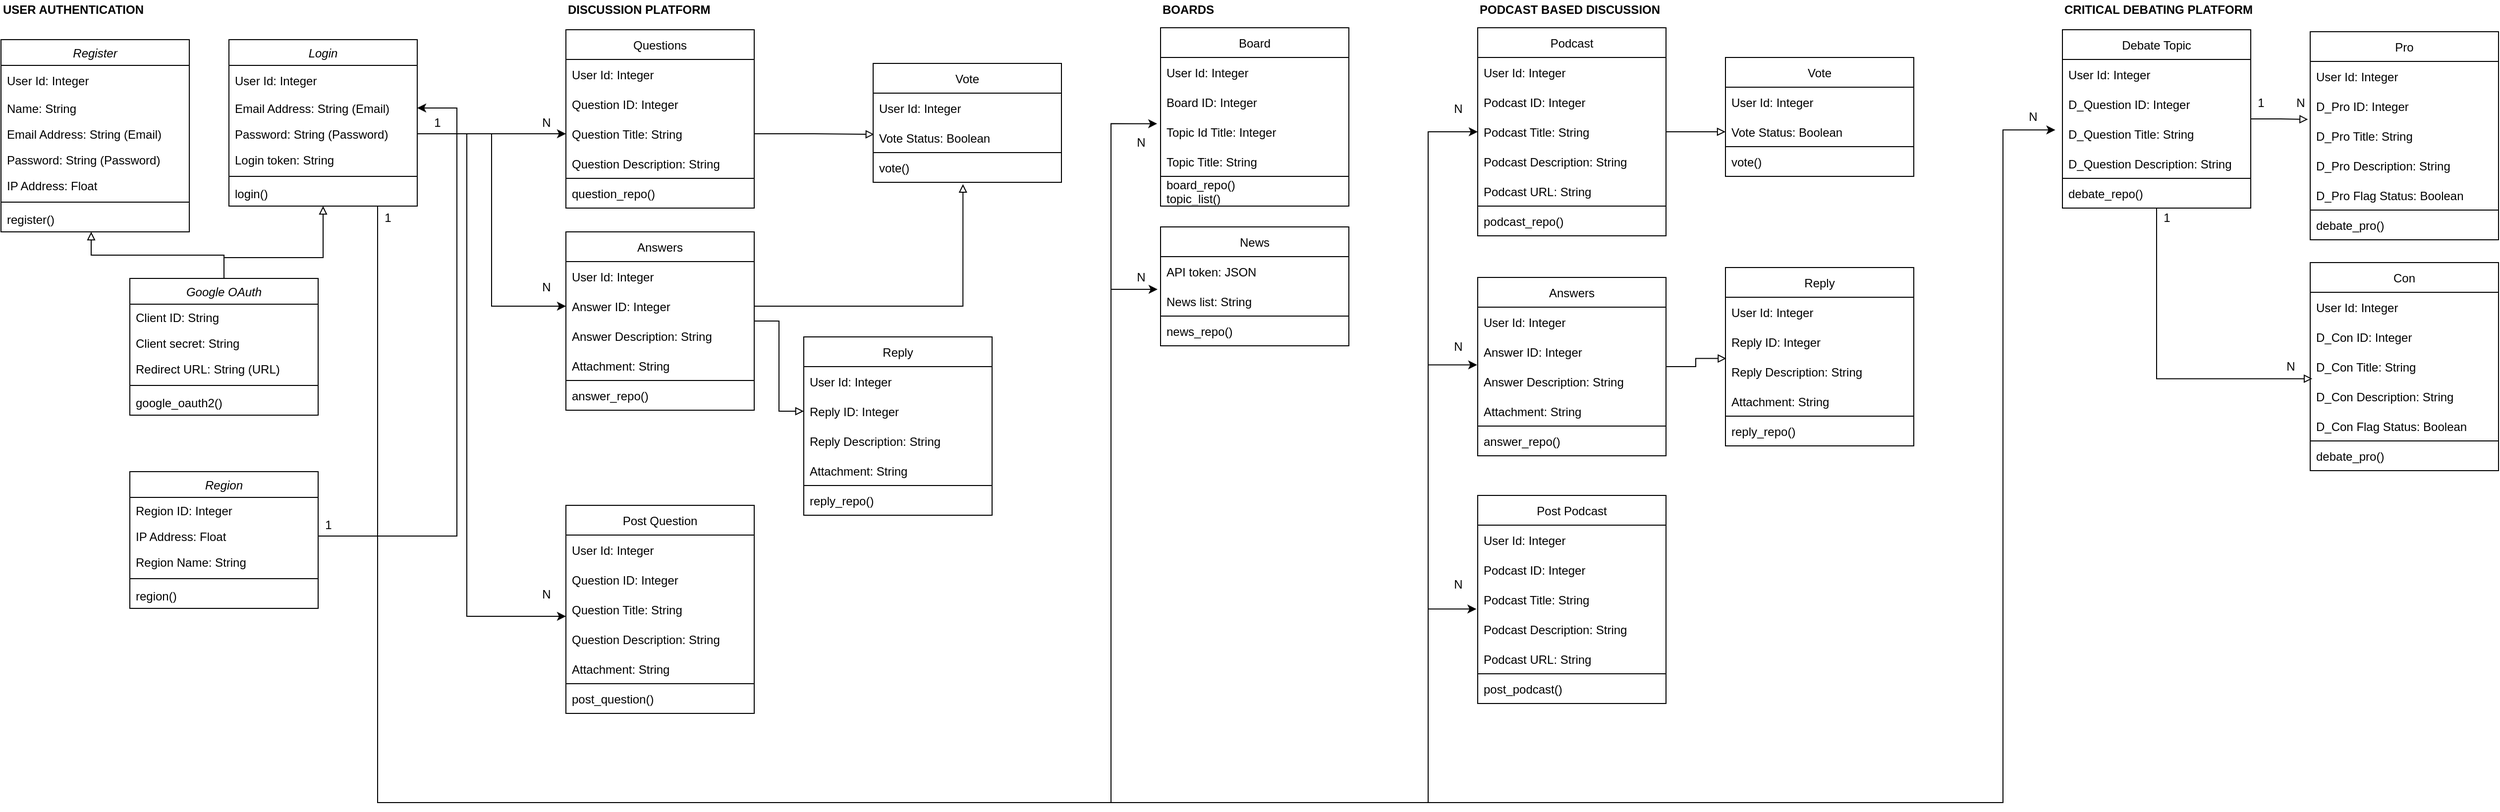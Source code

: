 <mxfile version="17.2.4" type="github" pages="11">
  <diagram id="C5RBs43oDa-KdzZeNtuy" name="class diagram">
    <mxGraphModel dx="1673" dy="925" grid="1" gridSize="10" guides="1" tooltips="1" connect="1" arrows="1" fold="1" page="1" pageScale="1" pageWidth="827" pageHeight="1169" math="0" shadow="0">
      <root>
        <mxCell id="WIyWlLk6GJQsqaUBKTNV-0" />
        <mxCell id="WIyWlLk6GJQsqaUBKTNV-1" parent="WIyWlLk6GJQsqaUBKTNV-0" />
        <mxCell id="zkfFHV4jXpPFQw0GAbJ--0" value="Register" style="swimlane;fontStyle=2;align=center;verticalAlign=top;childLayout=stackLayout;horizontal=1;startSize=26;horizontalStack=0;resizeParent=1;resizeLast=0;collapsible=1;marginBottom=0;rounded=0;shadow=0;strokeWidth=1;" parent="WIyWlLk6GJQsqaUBKTNV-1" vertex="1">
          <mxGeometry x="50" y="80" width="190" height="194" as="geometry">
            <mxRectangle x="150" y="80" width="160" height="26" as="alternateBounds" />
          </mxGeometry>
        </mxCell>
        <mxCell id="VrmkBKvBxofh6M_z_RZV-32" value="User Id: Integer" style="text;strokeColor=none;fillColor=none;align=left;verticalAlign=middle;spacingLeft=4;spacingRight=4;overflow=hidden;points=[[0,0.5],[1,0.5]];portConstraint=eastwest;rotatable=0;" parent="zkfFHV4jXpPFQw0GAbJ--0" vertex="1">
          <mxGeometry y="26" width="190" height="30" as="geometry" />
        </mxCell>
        <mxCell id="zkfFHV4jXpPFQw0GAbJ--1" value="Name: String" style="text;align=left;verticalAlign=top;spacingLeft=4;spacingRight=4;overflow=hidden;rotatable=0;points=[[0,0.5],[1,0.5]];portConstraint=eastwest;" parent="zkfFHV4jXpPFQw0GAbJ--0" vertex="1">
          <mxGeometry y="56" width="190" height="26" as="geometry" />
        </mxCell>
        <mxCell id="zkfFHV4jXpPFQw0GAbJ--2" value="Email Address: String (Email)" style="text;align=left;verticalAlign=top;spacingLeft=4;spacingRight=4;overflow=hidden;rotatable=0;points=[[0,0.5],[1,0.5]];portConstraint=eastwest;rounded=0;shadow=0;html=0;" parent="zkfFHV4jXpPFQw0GAbJ--0" vertex="1">
          <mxGeometry y="82" width="190" height="26" as="geometry" />
        </mxCell>
        <mxCell id="zkfFHV4jXpPFQw0GAbJ--3" value="Password: String (Password)" style="text;align=left;verticalAlign=top;spacingLeft=4;spacingRight=4;overflow=hidden;rotatable=0;points=[[0,0.5],[1,0.5]];portConstraint=eastwest;rounded=0;shadow=0;html=0;" parent="zkfFHV4jXpPFQw0GAbJ--0" vertex="1">
          <mxGeometry y="108" width="190" height="26" as="geometry" />
        </mxCell>
        <mxCell id="VrmkBKvBxofh6M_z_RZV-148" value="IP Address: Float" style="text;align=left;verticalAlign=top;spacingLeft=4;spacingRight=4;overflow=hidden;rotatable=0;points=[[0,0.5],[1,0.5]];portConstraint=eastwest;rounded=0;shadow=0;html=0;" parent="zkfFHV4jXpPFQw0GAbJ--0" vertex="1">
          <mxGeometry y="134" width="190" height="26" as="geometry" />
        </mxCell>
        <mxCell id="zkfFHV4jXpPFQw0GAbJ--4" value="" style="line;html=1;strokeWidth=1;align=left;verticalAlign=middle;spacingTop=-1;spacingLeft=3;spacingRight=3;rotatable=0;labelPosition=right;points=[];portConstraint=eastwest;" parent="zkfFHV4jXpPFQw0GAbJ--0" vertex="1">
          <mxGeometry y="160" width="190" height="8" as="geometry" />
        </mxCell>
        <mxCell id="zkfFHV4jXpPFQw0GAbJ--5" value="register()" style="text;align=left;verticalAlign=top;spacingLeft=4;spacingRight=4;overflow=hidden;rotatable=0;points=[[0,0.5],[1,0.5]];portConstraint=eastwest;" parent="zkfFHV4jXpPFQw0GAbJ--0" vertex="1">
          <mxGeometry y="168" width="190" height="26" as="geometry" />
        </mxCell>
        <mxCell id="VrmkBKvBxofh6M_z_RZV-0" value="&lt;b&gt;USER AUTHENTICATION&lt;/b&gt;" style="text;html=1;resizable=0;autosize=1;align=left;verticalAlign=middle;points=[];fillColor=none;strokeColor=none;rounded=0;" parent="WIyWlLk6GJQsqaUBKTNV-1" vertex="1">
          <mxGeometry x="50" y="40" width="160" height="20" as="geometry" />
        </mxCell>
        <mxCell id="VrmkBKvBxofh6M_z_RZV-83" style="edgeStyle=orthogonalEdgeStyle;rounded=0;orthogonalLoop=1;jettySize=auto;html=1;entryX=-0.018;entryY=1.228;entryDx=0;entryDy=0;entryPerimeter=0;endArrow=classic;endFill=1;" parent="WIyWlLk6GJQsqaUBKTNV-1" source="VrmkBKvBxofh6M_z_RZV-1" target="VrmkBKvBxofh6M_z_RZV-79" edge="1">
          <mxGeometry relative="1" as="geometry">
            <Array as="points">
              <mxPoint x="430" y="850" />
              <mxPoint x="1170" y="850" />
              <mxPoint x="1170" y="165" />
            </Array>
          </mxGeometry>
        </mxCell>
        <mxCell id="VrmkBKvBxofh6M_z_RZV-92" style="edgeStyle=orthogonalEdgeStyle;rounded=0;orthogonalLoop=1;jettySize=auto;html=1;entryX=-0.016;entryY=0.1;entryDx=0;entryDy=0;entryPerimeter=0;endArrow=classic;endFill=1;" parent="WIyWlLk6GJQsqaUBKTNV-1" source="VrmkBKvBxofh6M_z_RZV-1" target="VrmkBKvBxofh6M_z_RZV-88" edge="1">
          <mxGeometry relative="1" as="geometry">
            <Array as="points">
              <mxPoint x="430" y="850" />
              <mxPoint x="1170" y="850" />
              <mxPoint x="1170" y="332" />
            </Array>
          </mxGeometry>
        </mxCell>
        <mxCell id="VrmkBKvBxofh6M_z_RZV-118" style="edgeStyle=orthogonalEdgeStyle;rounded=0;orthogonalLoop=1;jettySize=auto;html=1;entryX=0;entryY=0.5;entryDx=0;entryDy=0;endArrow=classic;endFill=1;" parent="WIyWlLk6GJQsqaUBKTNV-1" source="VrmkBKvBxofh6M_z_RZV-1" target="VrmkBKvBxofh6M_z_RZV-98" edge="1">
          <mxGeometry relative="1" as="geometry">
            <Array as="points">
              <mxPoint x="430" y="850" />
              <mxPoint x="1490" y="850" />
              <mxPoint x="1490" y="173" />
            </Array>
          </mxGeometry>
        </mxCell>
        <mxCell id="VrmkBKvBxofh6M_z_RZV-120" style="edgeStyle=orthogonalEdgeStyle;rounded=0;orthogonalLoop=1;jettySize=auto;html=1;entryX=-0.003;entryY=-0.058;entryDx=0;entryDy=0;entryPerimeter=0;endArrow=classic;endFill=1;" parent="WIyWlLk6GJQsqaUBKTNV-1" source="VrmkBKvBxofh6M_z_RZV-1" target="VrmkBKvBxofh6M_z_RZV-105" edge="1">
          <mxGeometry relative="1" as="geometry">
            <Array as="points">
              <mxPoint x="430" y="850" />
              <mxPoint x="1490" y="850" />
              <mxPoint x="1490" y="408" />
            </Array>
          </mxGeometry>
        </mxCell>
        <mxCell id="VrmkBKvBxofh6M_z_RZV-140" style="edgeStyle=orthogonalEdgeStyle;rounded=0;orthogonalLoop=1;jettySize=auto;html=1;entryX=-0.007;entryY=-0.179;entryDx=0;entryDy=0;entryPerimeter=0;endArrow=classic;endFill=1;" parent="WIyWlLk6GJQsqaUBKTNV-1" source="VrmkBKvBxofh6M_z_RZV-1" target="VrmkBKvBxofh6M_z_RZV-137" edge="1">
          <mxGeometry relative="1" as="geometry">
            <Array as="points">
              <mxPoint x="430" y="850" />
              <mxPoint x="1490" y="850" />
              <mxPoint x="1490" y="655" />
            </Array>
          </mxGeometry>
        </mxCell>
        <mxCell id="VrmkBKvBxofh6M_z_RZV-183" style="edgeStyle=orthogonalEdgeStyle;rounded=0;orthogonalLoop=1;jettySize=auto;html=1;entryX=-0.038;entryY=1.371;entryDx=0;entryDy=0;entryPerimeter=0;endArrow=classic;endFill=1;" parent="WIyWlLk6GJQsqaUBKTNV-1" source="VrmkBKvBxofh6M_z_RZV-1" target="VrmkBKvBxofh6M_z_RZV-156" edge="1">
          <mxGeometry relative="1" as="geometry">
            <Array as="points">
              <mxPoint x="430" y="850" />
              <mxPoint x="2070" y="850" />
              <mxPoint x="2070" y="171" />
            </Array>
          </mxGeometry>
        </mxCell>
        <mxCell id="VrmkBKvBxofh6M_z_RZV-1" value="Login" style="swimlane;fontStyle=2;align=center;verticalAlign=top;childLayout=stackLayout;horizontal=1;startSize=26;horizontalStack=0;resizeParent=1;resizeLast=0;collapsible=1;marginBottom=0;rounded=0;shadow=0;strokeWidth=1;" parent="WIyWlLk6GJQsqaUBKTNV-1" vertex="1">
          <mxGeometry x="280" y="80" width="190" height="168" as="geometry">
            <mxRectangle x="280" y="98" width="160" height="26" as="alternateBounds" />
          </mxGeometry>
        </mxCell>
        <mxCell id="VrmkBKvBxofh6M_z_RZV-33" value="User Id: Integer" style="text;strokeColor=none;fillColor=none;align=left;verticalAlign=middle;spacingLeft=4;spacingRight=4;overflow=hidden;points=[[0,0.5],[1,0.5]];portConstraint=eastwest;rotatable=0;" parent="VrmkBKvBxofh6M_z_RZV-1" vertex="1">
          <mxGeometry y="26" width="190" height="30" as="geometry" />
        </mxCell>
        <mxCell id="VrmkBKvBxofh6M_z_RZV-3" value="Email Address: String (Email)" style="text;align=left;verticalAlign=top;spacingLeft=4;spacingRight=4;overflow=hidden;rotatable=0;points=[[0,0.5],[1,0.5]];portConstraint=eastwest;rounded=0;shadow=0;html=0;" parent="VrmkBKvBxofh6M_z_RZV-1" vertex="1">
          <mxGeometry y="56" width="190" height="26" as="geometry" />
        </mxCell>
        <mxCell id="VrmkBKvBxofh6M_z_RZV-4" value="Password: String (Password)" style="text;align=left;verticalAlign=top;spacingLeft=4;spacingRight=4;overflow=hidden;rotatable=0;points=[[0,0.5],[1,0.5]];portConstraint=eastwest;rounded=0;shadow=0;html=0;" parent="VrmkBKvBxofh6M_z_RZV-1" vertex="1">
          <mxGeometry y="82" width="190" height="26" as="geometry" />
        </mxCell>
        <mxCell id="VrmkBKvBxofh6M_z_RZV-17" value="Login token: String" style="text;align=left;verticalAlign=top;spacingLeft=4;spacingRight=4;overflow=hidden;rotatable=0;points=[[0,0.5],[1,0.5]];portConstraint=eastwest;rounded=0;shadow=0;html=0;" parent="VrmkBKvBxofh6M_z_RZV-1" vertex="1">
          <mxGeometry y="108" width="190" height="26" as="geometry" />
        </mxCell>
        <mxCell id="VrmkBKvBxofh6M_z_RZV-5" value="" style="line;html=1;strokeWidth=1;align=left;verticalAlign=middle;spacingTop=-1;spacingLeft=3;spacingRight=3;rotatable=0;labelPosition=right;points=[];portConstraint=eastwest;" parent="VrmkBKvBxofh6M_z_RZV-1" vertex="1">
          <mxGeometry y="134" width="190" height="8" as="geometry" />
        </mxCell>
        <mxCell id="VrmkBKvBxofh6M_z_RZV-6" value="login()" style="text;align=left;verticalAlign=top;spacingLeft=4;spacingRight=4;overflow=hidden;rotatable=0;points=[[0,0.5],[1,0.5]];portConstraint=eastwest;" parent="VrmkBKvBxofh6M_z_RZV-1" vertex="1">
          <mxGeometry y="142" width="190" height="26" as="geometry" />
        </mxCell>
        <mxCell id="VrmkBKvBxofh6M_z_RZV-13" style="edgeStyle=orthogonalEdgeStyle;rounded=0;orthogonalLoop=1;jettySize=auto;html=1;entryX=0.479;entryY=1;entryDx=0;entryDy=0;entryPerimeter=0;endArrow=block;endFill=0;" parent="WIyWlLk6GJQsqaUBKTNV-1" source="VrmkBKvBxofh6M_z_RZV-7" target="zkfFHV4jXpPFQw0GAbJ--5" edge="1">
          <mxGeometry relative="1" as="geometry" />
        </mxCell>
        <mxCell id="VrmkBKvBxofh6M_z_RZV-14" style="edgeStyle=orthogonalEdgeStyle;rounded=0;orthogonalLoop=1;jettySize=auto;html=1;entryX=0.5;entryY=1;entryDx=0;entryDy=0;endArrow=block;endFill=0;" parent="WIyWlLk6GJQsqaUBKTNV-1" source="VrmkBKvBxofh6M_z_RZV-7" target="VrmkBKvBxofh6M_z_RZV-1" edge="1">
          <mxGeometry relative="1" as="geometry">
            <Array as="points">
              <mxPoint x="275" y="300" />
              <mxPoint x="375" y="300" />
            </Array>
          </mxGeometry>
        </mxCell>
        <mxCell id="VrmkBKvBxofh6M_z_RZV-7" value="Google OAuth" style="swimlane;fontStyle=2;align=center;verticalAlign=top;childLayout=stackLayout;horizontal=1;startSize=26;horizontalStack=0;resizeParent=1;resizeLast=0;collapsible=1;marginBottom=0;rounded=0;shadow=0;strokeWidth=1;" parent="WIyWlLk6GJQsqaUBKTNV-1" vertex="1">
          <mxGeometry x="180" y="321" width="190" height="138" as="geometry">
            <mxRectangle x="150" y="80" width="160" height="26" as="alternateBounds" />
          </mxGeometry>
        </mxCell>
        <mxCell id="VrmkBKvBxofh6M_z_RZV-8" value="Client ID: String" style="text;align=left;verticalAlign=top;spacingLeft=4;spacingRight=4;overflow=hidden;rotatable=0;points=[[0,0.5],[1,0.5]];portConstraint=eastwest;" parent="VrmkBKvBxofh6M_z_RZV-7" vertex="1">
          <mxGeometry y="26" width="190" height="26" as="geometry" />
        </mxCell>
        <mxCell id="VrmkBKvBxofh6M_z_RZV-9" value="Client secret: String" style="text;align=left;verticalAlign=top;spacingLeft=4;spacingRight=4;overflow=hidden;rotatable=0;points=[[0,0.5],[1,0.5]];portConstraint=eastwest;rounded=0;shadow=0;html=0;" parent="VrmkBKvBxofh6M_z_RZV-7" vertex="1">
          <mxGeometry y="52" width="190" height="26" as="geometry" />
        </mxCell>
        <mxCell id="VrmkBKvBxofh6M_z_RZV-10" value="Redirect URL: String (URL)" style="text;align=left;verticalAlign=top;spacingLeft=4;spacingRight=4;overflow=hidden;rotatable=0;points=[[0,0.5],[1,0.5]];portConstraint=eastwest;rounded=0;shadow=0;html=0;" parent="VrmkBKvBxofh6M_z_RZV-7" vertex="1">
          <mxGeometry y="78" width="190" height="26" as="geometry" />
        </mxCell>
        <mxCell id="VrmkBKvBxofh6M_z_RZV-11" value="" style="line;html=1;strokeWidth=1;align=left;verticalAlign=middle;spacingTop=-1;spacingLeft=3;spacingRight=3;rotatable=0;labelPosition=right;points=[];portConstraint=eastwest;" parent="VrmkBKvBxofh6M_z_RZV-7" vertex="1">
          <mxGeometry y="104" width="190" height="8" as="geometry" />
        </mxCell>
        <mxCell id="VrmkBKvBxofh6M_z_RZV-12" value="google_oauth2()" style="text;align=left;verticalAlign=top;spacingLeft=4;spacingRight=4;overflow=hidden;rotatable=0;points=[[0,0.5],[1,0.5]];portConstraint=eastwest;" parent="VrmkBKvBxofh6M_z_RZV-7" vertex="1">
          <mxGeometry y="112" width="190" height="26" as="geometry" />
        </mxCell>
        <mxCell id="VrmkBKvBxofh6M_z_RZV-18" value="&lt;b&gt;DISCUSSION PLATFORM&lt;/b&gt;" style="text;html=1;resizable=0;autosize=1;align=left;verticalAlign=middle;points=[];fillColor=none;strokeColor=none;rounded=0;" parent="WIyWlLk6GJQsqaUBKTNV-1" vertex="1">
          <mxGeometry x="620" y="40" width="160" height="20" as="geometry" />
        </mxCell>
        <mxCell id="VrmkBKvBxofh6M_z_RZV-19" value="Questions" style="swimlane;fontStyle=0;childLayout=stackLayout;horizontal=1;startSize=30;horizontalStack=0;resizeParent=1;resizeParentMax=0;resizeLast=0;collapsible=1;marginBottom=0;" parent="WIyWlLk6GJQsqaUBKTNV-1" vertex="1">
          <mxGeometry x="620" y="70" width="190" height="180" as="geometry" />
        </mxCell>
        <mxCell id="VrmkBKvBxofh6M_z_RZV-30" value="User Id: Integer" style="text;strokeColor=none;fillColor=none;align=left;verticalAlign=middle;spacingLeft=4;spacingRight=4;overflow=hidden;points=[[0,0.5],[1,0.5]];portConstraint=eastwest;rotatable=0;" parent="VrmkBKvBxofh6M_z_RZV-19" vertex="1">
          <mxGeometry y="30" width="190" height="30" as="geometry" />
        </mxCell>
        <mxCell id="VrmkBKvBxofh6M_z_RZV-20" value="Question ID: Integer" style="text;strokeColor=none;fillColor=none;align=left;verticalAlign=middle;spacingLeft=4;spacingRight=4;overflow=hidden;points=[[0,0.5],[1,0.5]];portConstraint=eastwest;rotatable=0;" parent="VrmkBKvBxofh6M_z_RZV-19" vertex="1">
          <mxGeometry y="60" width="190" height="30" as="geometry" />
        </mxCell>
        <mxCell id="VrmkBKvBxofh6M_z_RZV-21" value="Question Title: String" style="text;strokeColor=none;fillColor=none;align=left;verticalAlign=middle;spacingLeft=4;spacingRight=4;overflow=hidden;points=[[0,0.5],[1,0.5]];portConstraint=eastwest;rotatable=0;" parent="VrmkBKvBxofh6M_z_RZV-19" vertex="1">
          <mxGeometry y="90" width="190" height="30" as="geometry" />
        </mxCell>
        <mxCell id="VrmkBKvBxofh6M_z_RZV-22" value="Question Description: String" style="text;strokeColor=none;fillColor=none;align=left;verticalAlign=middle;spacingLeft=4;spacingRight=4;overflow=hidden;points=[[0,0.5],[1,0.5]];portConstraint=eastwest;rotatable=0;" parent="VrmkBKvBxofh6M_z_RZV-19" vertex="1">
          <mxGeometry y="120" width="190" height="30" as="geometry" />
        </mxCell>
        <mxCell id="VrmkBKvBxofh6M_z_RZV-23" value="question_repo()" style="text;strokeColor=default;fillColor=none;align=left;verticalAlign=middle;spacingLeft=4;spacingRight=4;overflow=hidden;points=[[0,0.5],[1,0.5]];portConstraint=eastwest;rotatable=0;" parent="VrmkBKvBxofh6M_z_RZV-19" vertex="1">
          <mxGeometry y="150" width="190" height="30" as="geometry" />
        </mxCell>
        <mxCell id="VrmkBKvBxofh6M_z_RZV-45" style="edgeStyle=orthogonalEdgeStyle;rounded=0;orthogonalLoop=1;jettySize=auto;html=1;endArrow=block;endFill=0;" parent="WIyWlLk6GJQsqaUBKTNV-1" source="VrmkBKvBxofh6M_z_RZV-24" target="VrmkBKvBxofh6M_z_RZV-41" edge="1">
          <mxGeometry relative="1" as="geometry" />
        </mxCell>
        <mxCell id="VrmkBKvBxofh6M_z_RZV-55" style="edgeStyle=orthogonalEdgeStyle;rounded=0;orthogonalLoop=1;jettySize=auto;html=1;entryX=0.477;entryY=1.062;entryDx=0;entryDy=0;entryPerimeter=0;endArrow=block;endFill=0;" parent="WIyWlLk6GJQsqaUBKTNV-1" source="VrmkBKvBxofh6M_z_RZV-24" target="VrmkBKvBxofh6M_z_RZV-50" edge="1">
          <mxGeometry relative="1" as="geometry">
            <Array as="points">
              <mxPoint x="1021" y="349" />
            </Array>
          </mxGeometry>
        </mxCell>
        <mxCell id="VrmkBKvBxofh6M_z_RZV-24" value="Answers" style="swimlane;fontStyle=0;childLayout=stackLayout;horizontal=1;startSize=30;horizontalStack=0;resizeParent=1;resizeParentMax=0;resizeLast=0;collapsible=1;marginBottom=0;" parent="WIyWlLk6GJQsqaUBKTNV-1" vertex="1">
          <mxGeometry x="620" y="274" width="190" height="180" as="geometry" />
        </mxCell>
        <mxCell id="VrmkBKvBxofh6M_z_RZV-29" value="User Id: Integer" style="text;strokeColor=none;fillColor=none;align=left;verticalAlign=middle;spacingLeft=4;spacingRight=4;overflow=hidden;points=[[0,0.5],[1,0.5]];portConstraint=eastwest;rotatable=0;" parent="VrmkBKvBxofh6M_z_RZV-24" vertex="1">
          <mxGeometry y="30" width="190" height="30" as="geometry" />
        </mxCell>
        <mxCell id="VrmkBKvBxofh6M_z_RZV-25" value="Answer ID: Integer" style="text;strokeColor=none;fillColor=none;align=left;verticalAlign=middle;spacingLeft=4;spacingRight=4;overflow=hidden;points=[[0,0.5],[1,0.5]];portConstraint=eastwest;rotatable=0;" parent="VrmkBKvBxofh6M_z_RZV-24" vertex="1">
          <mxGeometry y="60" width="190" height="30" as="geometry" />
        </mxCell>
        <mxCell id="VrmkBKvBxofh6M_z_RZV-27" value="Answer Description: String" style="text;strokeColor=none;fillColor=none;align=left;verticalAlign=middle;spacingLeft=4;spacingRight=4;overflow=hidden;points=[[0,0.5],[1,0.5]];portConstraint=eastwest;rotatable=0;" parent="VrmkBKvBxofh6M_z_RZV-24" vertex="1">
          <mxGeometry y="90" width="190" height="30" as="geometry" />
        </mxCell>
        <mxCell id="VrmkBKvBxofh6M_z_RZV-70" value="Attachment: String" style="text;strokeColor=none;fillColor=none;align=left;verticalAlign=middle;spacingLeft=4;spacingRight=4;overflow=hidden;points=[[0,0.5],[1,0.5]];portConstraint=eastwest;rotatable=0;" parent="VrmkBKvBxofh6M_z_RZV-24" vertex="1">
          <mxGeometry y="120" width="190" height="30" as="geometry" />
        </mxCell>
        <mxCell id="VrmkBKvBxofh6M_z_RZV-28" value="answer_repo()" style="text;strokeColor=default;fillColor=none;align=left;verticalAlign=middle;spacingLeft=4;spacingRight=4;overflow=hidden;points=[[0,0.5],[1,0.5]];portConstraint=eastwest;rotatable=0;" parent="VrmkBKvBxofh6M_z_RZV-24" vertex="1">
          <mxGeometry y="150" width="190" height="30" as="geometry" />
        </mxCell>
        <mxCell id="VrmkBKvBxofh6M_z_RZV-34" style="edgeStyle=orthogonalEdgeStyle;rounded=0;orthogonalLoop=1;jettySize=auto;html=1;entryX=0;entryY=0.5;entryDx=0;entryDy=0;endArrow=classic;endFill=1;" parent="WIyWlLk6GJQsqaUBKTNV-1" source="VrmkBKvBxofh6M_z_RZV-4" target="VrmkBKvBxofh6M_z_RZV-21" edge="1">
          <mxGeometry relative="1" as="geometry" />
        </mxCell>
        <mxCell id="VrmkBKvBxofh6M_z_RZV-35" style="edgeStyle=orthogonalEdgeStyle;rounded=0;orthogonalLoop=1;jettySize=auto;html=1;entryX=0;entryY=0.5;entryDx=0;entryDy=0;endArrow=classic;endFill=1;" parent="WIyWlLk6GJQsqaUBKTNV-1" source="VrmkBKvBxofh6M_z_RZV-4" target="VrmkBKvBxofh6M_z_RZV-25" edge="1">
          <mxGeometry relative="1" as="geometry" />
        </mxCell>
        <mxCell id="VrmkBKvBxofh6M_z_RZV-36" value="1" style="text;html=1;resizable=0;autosize=1;align=center;verticalAlign=middle;points=[];fillColor=none;strokeColor=none;rounded=0;" parent="WIyWlLk6GJQsqaUBKTNV-1" vertex="1">
          <mxGeometry x="480" y="154" width="20" height="20" as="geometry" />
        </mxCell>
        <mxCell id="VrmkBKvBxofh6M_z_RZV-37" value="N" style="text;html=1;resizable=0;autosize=1;align=center;verticalAlign=middle;points=[];fillColor=none;strokeColor=none;rounded=0;" parent="WIyWlLk6GJQsqaUBKTNV-1" vertex="1">
          <mxGeometry x="590" y="154" width="20" height="20" as="geometry" />
        </mxCell>
        <mxCell id="VrmkBKvBxofh6M_z_RZV-38" value="N" style="text;html=1;resizable=0;autosize=1;align=center;verticalAlign=middle;points=[];fillColor=none;strokeColor=none;rounded=0;" parent="WIyWlLk6GJQsqaUBKTNV-1" vertex="1">
          <mxGeometry x="590" y="320" width="20" height="20" as="geometry" />
        </mxCell>
        <mxCell id="VrmkBKvBxofh6M_z_RZV-39" value="Reply" style="swimlane;fontStyle=0;childLayout=stackLayout;horizontal=1;startSize=30;horizontalStack=0;resizeParent=1;resizeParentMax=0;resizeLast=0;collapsible=1;marginBottom=0;" parent="WIyWlLk6GJQsqaUBKTNV-1" vertex="1">
          <mxGeometry x="860" y="380" width="190" height="180" as="geometry" />
        </mxCell>
        <mxCell id="VrmkBKvBxofh6M_z_RZV-40" value="User Id: Integer" style="text;strokeColor=none;fillColor=none;align=left;verticalAlign=middle;spacingLeft=4;spacingRight=4;overflow=hidden;points=[[0,0.5],[1,0.5]];portConstraint=eastwest;rotatable=0;" parent="VrmkBKvBxofh6M_z_RZV-39" vertex="1">
          <mxGeometry y="30" width="190" height="30" as="geometry" />
        </mxCell>
        <mxCell id="VrmkBKvBxofh6M_z_RZV-41" value="Reply ID: Integer" style="text;strokeColor=none;fillColor=none;align=left;verticalAlign=middle;spacingLeft=4;spacingRight=4;overflow=hidden;points=[[0,0.5],[1,0.5]];portConstraint=eastwest;rotatable=0;" parent="VrmkBKvBxofh6M_z_RZV-39" vertex="1">
          <mxGeometry y="60" width="190" height="30" as="geometry" />
        </mxCell>
        <mxCell id="VrmkBKvBxofh6M_z_RZV-42" value="Reply Description: String" style="text;strokeColor=none;fillColor=none;align=left;verticalAlign=middle;spacingLeft=4;spacingRight=4;overflow=hidden;points=[[0,0.5],[1,0.5]];portConstraint=eastwest;rotatable=0;" parent="VrmkBKvBxofh6M_z_RZV-39" vertex="1">
          <mxGeometry y="90" width="190" height="30" as="geometry" />
        </mxCell>
        <mxCell id="VrmkBKvBxofh6M_z_RZV-71" value="Attachment: String" style="text;strokeColor=none;fillColor=none;align=left;verticalAlign=middle;spacingLeft=4;spacingRight=4;overflow=hidden;points=[[0,0.5],[1,0.5]];portConstraint=eastwest;rotatable=0;" parent="VrmkBKvBxofh6M_z_RZV-39" vertex="1">
          <mxGeometry y="120" width="190" height="30" as="geometry" />
        </mxCell>
        <mxCell id="VrmkBKvBxofh6M_z_RZV-43" value="reply_repo()" style="text;strokeColor=default;fillColor=none;align=left;verticalAlign=middle;spacingLeft=4;spacingRight=4;overflow=hidden;points=[[0,0.5],[1,0.5]];portConstraint=eastwest;rotatable=0;" parent="VrmkBKvBxofh6M_z_RZV-39" vertex="1">
          <mxGeometry y="150" width="190" height="30" as="geometry" />
        </mxCell>
        <mxCell id="VrmkBKvBxofh6M_z_RZV-46" value="Vote" style="swimlane;fontStyle=0;childLayout=stackLayout;horizontal=1;startSize=30;horizontalStack=0;resizeParent=1;resizeParentMax=0;resizeLast=0;collapsible=1;marginBottom=0;" parent="WIyWlLk6GJQsqaUBKTNV-1" vertex="1">
          <mxGeometry x="930" y="104" width="190" height="120" as="geometry" />
        </mxCell>
        <mxCell id="VrmkBKvBxofh6M_z_RZV-47" value="User Id: Integer" style="text;strokeColor=none;fillColor=none;align=left;verticalAlign=middle;spacingLeft=4;spacingRight=4;overflow=hidden;points=[[0,0.5],[1,0.5]];portConstraint=eastwest;rotatable=0;" parent="VrmkBKvBxofh6M_z_RZV-46" vertex="1">
          <mxGeometry y="30" width="190" height="30" as="geometry" />
        </mxCell>
        <mxCell id="VrmkBKvBxofh6M_z_RZV-48" value="Vote Status: Boolean" style="text;strokeColor=none;fillColor=none;align=left;verticalAlign=middle;spacingLeft=4;spacingRight=4;overflow=hidden;points=[[0,0.5],[1,0.5]];portConstraint=eastwest;rotatable=0;" parent="VrmkBKvBxofh6M_z_RZV-46" vertex="1">
          <mxGeometry y="60" width="190" height="30" as="geometry" />
        </mxCell>
        <mxCell id="VrmkBKvBxofh6M_z_RZV-50" value="vote()" style="text;strokeColor=default;fillColor=none;align=left;verticalAlign=middle;spacingLeft=4;spacingRight=4;overflow=hidden;points=[[0,0.5],[1,0.5]];portConstraint=eastwest;rotatable=0;" parent="VrmkBKvBxofh6M_z_RZV-46" vertex="1">
          <mxGeometry y="90" width="190" height="30" as="geometry" />
        </mxCell>
        <mxCell id="VrmkBKvBxofh6M_z_RZV-52" style="edgeStyle=orthogonalEdgeStyle;rounded=0;orthogonalLoop=1;jettySize=auto;html=1;entryX=0.005;entryY=0.387;entryDx=0;entryDy=0;entryPerimeter=0;endArrow=block;endFill=0;" parent="WIyWlLk6GJQsqaUBKTNV-1" source="VrmkBKvBxofh6M_z_RZV-21" target="VrmkBKvBxofh6M_z_RZV-48" edge="1">
          <mxGeometry relative="1" as="geometry" />
        </mxCell>
        <mxCell id="VrmkBKvBxofh6M_z_RZV-56" value="Post Question" style="swimlane;fontStyle=0;childLayout=stackLayout;horizontal=1;startSize=30;horizontalStack=0;resizeParent=1;resizeParentMax=0;resizeLast=0;collapsible=1;marginBottom=0;" parent="WIyWlLk6GJQsqaUBKTNV-1" vertex="1">
          <mxGeometry x="620" y="550" width="190" height="210" as="geometry" />
        </mxCell>
        <mxCell id="VrmkBKvBxofh6M_z_RZV-57" value="User Id: Integer" style="text;strokeColor=none;fillColor=none;align=left;verticalAlign=middle;spacingLeft=4;spacingRight=4;overflow=hidden;points=[[0,0.5],[1,0.5]];portConstraint=eastwest;rotatable=0;" parent="VrmkBKvBxofh6M_z_RZV-56" vertex="1">
          <mxGeometry y="30" width="190" height="30" as="geometry" />
        </mxCell>
        <mxCell id="VrmkBKvBxofh6M_z_RZV-58" value="Question ID: Integer" style="text;strokeColor=none;fillColor=none;align=left;verticalAlign=middle;spacingLeft=4;spacingRight=4;overflow=hidden;points=[[0,0.5],[1,0.5]];portConstraint=eastwest;rotatable=0;" parent="VrmkBKvBxofh6M_z_RZV-56" vertex="1">
          <mxGeometry y="60" width="190" height="30" as="geometry" />
        </mxCell>
        <mxCell id="VrmkBKvBxofh6M_z_RZV-59" value="Question Title: String" style="text;strokeColor=none;fillColor=none;align=left;verticalAlign=middle;spacingLeft=4;spacingRight=4;overflow=hidden;points=[[0,0.5],[1,0.5]];portConstraint=eastwest;rotatable=0;" parent="VrmkBKvBxofh6M_z_RZV-56" vertex="1">
          <mxGeometry y="90" width="190" height="30" as="geometry" />
        </mxCell>
        <mxCell id="VrmkBKvBxofh6M_z_RZV-60" value="Question Description: String" style="text;strokeColor=none;fillColor=none;align=left;verticalAlign=middle;spacingLeft=4;spacingRight=4;overflow=hidden;points=[[0,0.5],[1,0.5]];portConstraint=eastwest;rotatable=0;" parent="VrmkBKvBxofh6M_z_RZV-56" vertex="1">
          <mxGeometry y="120" width="190" height="30" as="geometry" />
        </mxCell>
        <mxCell id="VrmkBKvBxofh6M_z_RZV-62" value="Attachment: String" style="text;strokeColor=none;fillColor=none;align=left;verticalAlign=middle;spacingLeft=4;spacingRight=4;overflow=hidden;points=[[0,0.5],[1,0.5]];portConstraint=eastwest;rotatable=0;" parent="VrmkBKvBxofh6M_z_RZV-56" vertex="1">
          <mxGeometry y="150" width="190" height="30" as="geometry" />
        </mxCell>
        <mxCell id="VrmkBKvBxofh6M_z_RZV-61" value="post_question()" style="text;strokeColor=default;fillColor=none;align=left;verticalAlign=middle;spacingLeft=4;spacingRight=4;overflow=hidden;points=[[0,0.5],[1,0.5]];portConstraint=eastwest;rotatable=0;" parent="VrmkBKvBxofh6M_z_RZV-56" vertex="1">
          <mxGeometry y="180" width="190" height="30" as="geometry" />
        </mxCell>
        <mxCell id="VrmkBKvBxofh6M_z_RZV-74" style="edgeStyle=orthogonalEdgeStyle;rounded=0;orthogonalLoop=1;jettySize=auto;html=1;endArrow=classic;endFill=1;exitX=1;exitY=0.5;exitDx=0;exitDy=0;" parent="WIyWlLk6GJQsqaUBKTNV-1" source="VrmkBKvBxofh6M_z_RZV-4" target="VrmkBKvBxofh6M_z_RZV-59" edge="1">
          <mxGeometry relative="1" as="geometry">
            <mxPoint x="620" y="662" as="targetPoint" />
            <Array as="points">
              <mxPoint x="520" y="175" />
              <mxPoint x="520" y="662" />
            </Array>
          </mxGeometry>
        </mxCell>
        <mxCell id="VrmkBKvBxofh6M_z_RZV-75" value="N" style="text;html=1;resizable=0;autosize=1;align=center;verticalAlign=middle;points=[];fillColor=none;strokeColor=none;rounded=0;" parent="WIyWlLk6GJQsqaUBKTNV-1" vertex="1">
          <mxGeometry x="590" y="630" width="20" height="20" as="geometry" />
        </mxCell>
        <mxCell id="VrmkBKvBxofh6M_z_RZV-76" value="&lt;b&gt;BOARDS&lt;/b&gt;" style="text;html=1;resizable=0;autosize=1;align=left;verticalAlign=middle;points=[];fillColor=none;strokeColor=none;rounded=0;" parent="WIyWlLk6GJQsqaUBKTNV-1" vertex="1">
          <mxGeometry x="1220" y="40" width="70" height="20" as="geometry" />
        </mxCell>
        <mxCell id="VrmkBKvBxofh6M_z_RZV-77" value="Board" style="swimlane;fontStyle=0;childLayout=stackLayout;horizontal=1;startSize=30;horizontalStack=0;resizeParent=1;resizeParentMax=0;resizeLast=0;collapsible=1;marginBottom=0;" parent="WIyWlLk6GJQsqaUBKTNV-1" vertex="1">
          <mxGeometry x="1220" y="68" width="190" height="180" as="geometry" />
        </mxCell>
        <mxCell id="VrmkBKvBxofh6M_z_RZV-78" value="User Id: Integer" style="text;strokeColor=none;fillColor=none;align=left;verticalAlign=middle;spacingLeft=4;spacingRight=4;overflow=hidden;points=[[0,0.5],[1,0.5]];portConstraint=eastwest;rotatable=0;" parent="VrmkBKvBxofh6M_z_RZV-77" vertex="1">
          <mxGeometry y="30" width="190" height="30" as="geometry" />
        </mxCell>
        <mxCell id="VrmkBKvBxofh6M_z_RZV-79" value="Board ID: Integer" style="text;strokeColor=none;fillColor=none;align=left;verticalAlign=middle;spacingLeft=4;spacingRight=4;overflow=hidden;points=[[0,0.5],[1,0.5]];portConstraint=eastwest;rotatable=0;" parent="VrmkBKvBxofh6M_z_RZV-77" vertex="1">
          <mxGeometry y="60" width="190" height="30" as="geometry" />
        </mxCell>
        <mxCell id="VrmkBKvBxofh6M_z_RZV-80" value="Topic Id Title: Integer" style="text;strokeColor=none;fillColor=none;align=left;verticalAlign=middle;spacingLeft=4;spacingRight=4;overflow=hidden;points=[[0,0.5],[1,0.5]];portConstraint=eastwest;rotatable=0;" parent="VrmkBKvBxofh6M_z_RZV-77" vertex="1">
          <mxGeometry y="90" width="190" height="30" as="geometry" />
        </mxCell>
        <mxCell id="VrmkBKvBxofh6M_z_RZV-81" value="Topic Title: String" style="text;strokeColor=none;fillColor=none;align=left;verticalAlign=middle;spacingLeft=4;spacingRight=4;overflow=hidden;points=[[0,0.5],[1,0.5]];portConstraint=eastwest;rotatable=0;" parent="VrmkBKvBxofh6M_z_RZV-77" vertex="1">
          <mxGeometry y="120" width="190" height="30" as="geometry" />
        </mxCell>
        <mxCell id="VrmkBKvBxofh6M_z_RZV-82" value="board_repo()&#xa;topic_list()" style="text;strokeColor=default;fillColor=none;align=left;verticalAlign=middle;spacingLeft=4;spacingRight=4;overflow=hidden;points=[[0,0.5],[1,0.5]];portConstraint=eastwest;rotatable=0;" parent="VrmkBKvBxofh6M_z_RZV-77" vertex="1">
          <mxGeometry y="150" width="190" height="30" as="geometry" />
        </mxCell>
        <mxCell id="VrmkBKvBxofh6M_z_RZV-84" value="1" style="text;html=1;resizable=0;autosize=1;align=center;verticalAlign=middle;points=[];fillColor=none;strokeColor=none;rounded=0;" parent="WIyWlLk6GJQsqaUBKTNV-1" vertex="1">
          <mxGeometry x="430" y="250" width="20" height="20" as="geometry" />
        </mxCell>
        <mxCell id="VrmkBKvBxofh6M_z_RZV-85" value="N" style="text;html=1;resizable=0;autosize=1;align=center;verticalAlign=middle;points=[];fillColor=none;strokeColor=none;rounded=0;" parent="WIyWlLk6GJQsqaUBKTNV-1" vertex="1">
          <mxGeometry x="1190" y="174" width="20" height="20" as="geometry" />
        </mxCell>
        <mxCell id="VrmkBKvBxofh6M_z_RZV-86" value="News" style="swimlane;fontStyle=0;childLayout=stackLayout;horizontal=1;startSize=30;horizontalStack=0;resizeParent=1;resizeParentMax=0;resizeLast=0;collapsible=1;marginBottom=0;" parent="WIyWlLk6GJQsqaUBKTNV-1" vertex="1">
          <mxGeometry x="1220" y="269" width="190" height="120" as="geometry" />
        </mxCell>
        <mxCell id="VrmkBKvBxofh6M_z_RZV-87" value="API token: JSON" style="text;strokeColor=none;fillColor=none;align=left;verticalAlign=middle;spacingLeft=4;spacingRight=4;overflow=hidden;points=[[0,0.5],[1,0.5]];portConstraint=eastwest;rotatable=0;" parent="VrmkBKvBxofh6M_z_RZV-86" vertex="1">
          <mxGeometry y="30" width="190" height="30" as="geometry" />
        </mxCell>
        <mxCell id="VrmkBKvBxofh6M_z_RZV-88" value="News list: String" style="text;strokeColor=none;fillColor=none;align=left;verticalAlign=middle;spacingLeft=4;spacingRight=4;overflow=hidden;points=[[0,0.5],[1,0.5]];portConstraint=eastwest;rotatable=0;" parent="VrmkBKvBxofh6M_z_RZV-86" vertex="1">
          <mxGeometry y="60" width="190" height="30" as="geometry" />
        </mxCell>
        <mxCell id="VrmkBKvBxofh6M_z_RZV-91" value="news_repo()" style="text;strokeColor=default;fillColor=none;align=left;verticalAlign=middle;spacingLeft=4;spacingRight=4;overflow=hidden;points=[[0,0.5],[1,0.5]];portConstraint=eastwest;rotatable=0;" parent="VrmkBKvBxofh6M_z_RZV-86" vertex="1">
          <mxGeometry y="90" width="190" height="30" as="geometry" />
        </mxCell>
        <mxCell id="VrmkBKvBxofh6M_z_RZV-93" value="N" style="text;html=1;resizable=0;autosize=1;align=center;verticalAlign=middle;points=[];fillColor=none;strokeColor=none;rounded=0;" parent="WIyWlLk6GJQsqaUBKTNV-1" vertex="1">
          <mxGeometry x="1190" y="310" width="20" height="20" as="geometry" />
        </mxCell>
        <mxCell id="VrmkBKvBxofh6M_z_RZV-94" value="&lt;b&gt;PODCAST BASED DISCUSSION&lt;/b&gt;" style="text;html=1;resizable=0;autosize=1;align=left;verticalAlign=middle;points=[];fillColor=none;strokeColor=none;rounded=0;" parent="WIyWlLk6GJQsqaUBKTNV-1" vertex="1">
          <mxGeometry x="1540" y="40" width="200" height="20" as="geometry" />
        </mxCell>
        <mxCell id="VrmkBKvBxofh6M_z_RZV-123" style="edgeStyle=orthogonalEdgeStyle;rounded=0;orthogonalLoop=1;jettySize=auto;html=1;entryX=0;entryY=0.5;entryDx=0;entryDy=0;endArrow=block;endFill=0;" parent="WIyWlLk6GJQsqaUBKTNV-1" source="VrmkBKvBxofh6M_z_RZV-95" target="VrmkBKvBxofh6M_z_RZV-116" edge="1">
          <mxGeometry relative="1" as="geometry" />
        </mxCell>
        <mxCell id="VrmkBKvBxofh6M_z_RZV-95" value="Podcast" style="swimlane;fontStyle=0;childLayout=stackLayout;horizontal=1;startSize=30;horizontalStack=0;resizeParent=1;resizeParentMax=0;resizeLast=0;collapsible=1;marginBottom=0;" parent="WIyWlLk6GJQsqaUBKTNV-1" vertex="1">
          <mxGeometry x="1540" y="68" width="190" height="210" as="geometry" />
        </mxCell>
        <mxCell id="VrmkBKvBxofh6M_z_RZV-96" value="User Id: Integer" style="text;strokeColor=none;fillColor=none;align=left;verticalAlign=middle;spacingLeft=4;spacingRight=4;overflow=hidden;points=[[0,0.5],[1,0.5]];portConstraint=eastwest;rotatable=0;" parent="VrmkBKvBxofh6M_z_RZV-95" vertex="1">
          <mxGeometry y="30" width="190" height="30" as="geometry" />
        </mxCell>
        <mxCell id="VrmkBKvBxofh6M_z_RZV-97" value="Podcast ID: Integer" style="text;strokeColor=none;fillColor=none;align=left;verticalAlign=middle;spacingLeft=4;spacingRight=4;overflow=hidden;points=[[0,0.5],[1,0.5]];portConstraint=eastwest;rotatable=0;" parent="VrmkBKvBxofh6M_z_RZV-95" vertex="1">
          <mxGeometry y="60" width="190" height="30" as="geometry" />
        </mxCell>
        <mxCell id="VrmkBKvBxofh6M_z_RZV-98" value="Podcast Title: String" style="text;strokeColor=none;fillColor=none;align=left;verticalAlign=middle;spacingLeft=4;spacingRight=4;overflow=hidden;points=[[0,0.5],[1,0.5]];portConstraint=eastwest;rotatable=0;" parent="VrmkBKvBxofh6M_z_RZV-95" vertex="1">
          <mxGeometry y="90" width="190" height="30" as="geometry" />
        </mxCell>
        <mxCell id="VrmkBKvBxofh6M_z_RZV-99" value="Podcast Description: String" style="text;strokeColor=none;fillColor=none;align=left;verticalAlign=middle;spacingLeft=4;spacingRight=4;overflow=hidden;points=[[0,0.5],[1,0.5]];portConstraint=eastwest;rotatable=0;" parent="VrmkBKvBxofh6M_z_RZV-95" vertex="1">
          <mxGeometry y="120" width="190" height="30" as="geometry" />
        </mxCell>
        <mxCell id="VrmkBKvBxofh6M_z_RZV-101" value="Podcast URL: String" style="text;strokeColor=none;fillColor=none;align=left;verticalAlign=middle;spacingLeft=4;spacingRight=4;overflow=hidden;points=[[0,0.5],[1,0.5]];portConstraint=eastwest;rotatable=0;" parent="VrmkBKvBxofh6M_z_RZV-95" vertex="1">
          <mxGeometry y="150" width="190" height="30" as="geometry" />
        </mxCell>
        <mxCell id="VrmkBKvBxofh6M_z_RZV-100" value="podcast_repo()" style="text;strokeColor=default;fillColor=none;align=left;verticalAlign=middle;spacingLeft=4;spacingRight=4;overflow=hidden;points=[[0,0.5],[1,0.5]];portConstraint=eastwest;rotatable=0;" parent="VrmkBKvBxofh6M_z_RZV-95" vertex="1">
          <mxGeometry y="180" width="190" height="30" as="geometry" />
        </mxCell>
        <mxCell id="VrmkBKvBxofh6M_z_RZV-125" style="edgeStyle=orthogonalEdgeStyle;rounded=0;orthogonalLoop=1;jettySize=auto;html=1;entryX=0.004;entryY=0.059;entryDx=0;entryDy=0;entryPerimeter=0;endArrow=block;endFill=0;" parent="WIyWlLk6GJQsqaUBKTNV-1" source="VrmkBKvBxofh6M_z_RZV-102" target="VrmkBKvBxofh6M_z_RZV-111" edge="1">
          <mxGeometry relative="1" as="geometry" />
        </mxCell>
        <mxCell id="VrmkBKvBxofh6M_z_RZV-102" value="Answers" style="swimlane;fontStyle=0;childLayout=stackLayout;horizontal=1;startSize=30;horizontalStack=0;resizeParent=1;resizeParentMax=0;resizeLast=0;collapsible=1;marginBottom=0;" parent="WIyWlLk6GJQsqaUBKTNV-1" vertex="1">
          <mxGeometry x="1540" y="320" width="190" height="180" as="geometry" />
        </mxCell>
        <mxCell id="VrmkBKvBxofh6M_z_RZV-103" value="User Id: Integer" style="text;strokeColor=none;fillColor=none;align=left;verticalAlign=middle;spacingLeft=4;spacingRight=4;overflow=hidden;points=[[0,0.5],[1,0.5]];portConstraint=eastwest;rotatable=0;" parent="VrmkBKvBxofh6M_z_RZV-102" vertex="1">
          <mxGeometry y="30" width="190" height="30" as="geometry" />
        </mxCell>
        <mxCell id="VrmkBKvBxofh6M_z_RZV-104" value="Answer ID: Integer" style="text;strokeColor=none;fillColor=none;align=left;verticalAlign=middle;spacingLeft=4;spacingRight=4;overflow=hidden;points=[[0,0.5],[1,0.5]];portConstraint=eastwest;rotatable=0;" parent="VrmkBKvBxofh6M_z_RZV-102" vertex="1">
          <mxGeometry y="60" width="190" height="30" as="geometry" />
        </mxCell>
        <mxCell id="VrmkBKvBxofh6M_z_RZV-105" value="Answer Description: String" style="text;strokeColor=none;fillColor=none;align=left;verticalAlign=middle;spacingLeft=4;spacingRight=4;overflow=hidden;points=[[0,0.5],[1,0.5]];portConstraint=eastwest;rotatable=0;" parent="VrmkBKvBxofh6M_z_RZV-102" vertex="1">
          <mxGeometry y="90" width="190" height="30" as="geometry" />
        </mxCell>
        <mxCell id="VrmkBKvBxofh6M_z_RZV-106" value="Attachment: String" style="text;strokeColor=none;fillColor=none;align=left;verticalAlign=middle;spacingLeft=4;spacingRight=4;overflow=hidden;points=[[0,0.5],[1,0.5]];portConstraint=eastwest;rotatable=0;" parent="VrmkBKvBxofh6M_z_RZV-102" vertex="1">
          <mxGeometry y="120" width="190" height="30" as="geometry" />
        </mxCell>
        <mxCell id="VrmkBKvBxofh6M_z_RZV-107" value="answer_repo()" style="text;strokeColor=default;fillColor=none;align=left;verticalAlign=middle;spacingLeft=4;spacingRight=4;overflow=hidden;points=[[0,0.5],[1,0.5]];portConstraint=eastwest;rotatable=0;" parent="VrmkBKvBxofh6M_z_RZV-102" vertex="1">
          <mxGeometry y="150" width="190" height="30" as="geometry" />
        </mxCell>
        <mxCell id="VrmkBKvBxofh6M_z_RZV-108" value="Reply" style="swimlane;fontStyle=0;childLayout=stackLayout;horizontal=1;startSize=30;horizontalStack=0;resizeParent=1;resizeParentMax=0;resizeLast=0;collapsible=1;marginBottom=0;" parent="WIyWlLk6GJQsqaUBKTNV-1" vertex="1">
          <mxGeometry x="1790" y="310" width="190" height="180" as="geometry" />
        </mxCell>
        <mxCell id="VrmkBKvBxofh6M_z_RZV-109" value="User Id: Integer" style="text;strokeColor=none;fillColor=none;align=left;verticalAlign=middle;spacingLeft=4;spacingRight=4;overflow=hidden;points=[[0,0.5],[1,0.5]];portConstraint=eastwest;rotatable=0;" parent="VrmkBKvBxofh6M_z_RZV-108" vertex="1">
          <mxGeometry y="30" width="190" height="30" as="geometry" />
        </mxCell>
        <mxCell id="VrmkBKvBxofh6M_z_RZV-110" value="Reply ID: Integer" style="text;strokeColor=none;fillColor=none;align=left;verticalAlign=middle;spacingLeft=4;spacingRight=4;overflow=hidden;points=[[0,0.5],[1,0.5]];portConstraint=eastwest;rotatable=0;" parent="VrmkBKvBxofh6M_z_RZV-108" vertex="1">
          <mxGeometry y="60" width="190" height="30" as="geometry" />
        </mxCell>
        <mxCell id="VrmkBKvBxofh6M_z_RZV-111" value="Reply Description: String" style="text;strokeColor=none;fillColor=none;align=left;verticalAlign=middle;spacingLeft=4;spacingRight=4;overflow=hidden;points=[[0,0.5],[1,0.5]];portConstraint=eastwest;rotatable=0;" parent="VrmkBKvBxofh6M_z_RZV-108" vertex="1">
          <mxGeometry y="90" width="190" height="30" as="geometry" />
        </mxCell>
        <mxCell id="VrmkBKvBxofh6M_z_RZV-112" value="Attachment: String" style="text;strokeColor=none;fillColor=none;align=left;verticalAlign=middle;spacingLeft=4;spacingRight=4;overflow=hidden;points=[[0,0.5],[1,0.5]];portConstraint=eastwest;rotatable=0;" parent="VrmkBKvBxofh6M_z_RZV-108" vertex="1">
          <mxGeometry y="120" width="190" height="30" as="geometry" />
        </mxCell>
        <mxCell id="VrmkBKvBxofh6M_z_RZV-113" value="reply_repo()" style="text;strokeColor=default;fillColor=none;align=left;verticalAlign=middle;spacingLeft=4;spacingRight=4;overflow=hidden;points=[[0,0.5],[1,0.5]];portConstraint=eastwest;rotatable=0;" parent="VrmkBKvBxofh6M_z_RZV-108" vertex="1">
          <mxGeometry y="150" width="190" height="30" as="geometry" />
        </mxCell>
        <mxCell id="VrmkBKvBxofh6M_z_RZV-114" value="Vote" style="swimlane;fontStyle=0;childLayout=stackLayout;horizontal=1;startSize=30;horizontalStack=0;resizeParent=1;resizeParentMax=0;resizeLast=0;collapsible=1;marginBottom=0;" parent="WIyWlLk6GJQsqaUBKTNV-1" vertex="1">
          <mxGeometry x="1790" y="98" width="190" height="120" as="geometry" />
        </mxCell>
        <mxCell id="VrmkBKvBxofh6M_z_RZV-115" value="User Id: Integer" style="text;strokeColor=none;fillColor=none;align=left;verticalAlign=middle;spacingLeft=4;spacingRight=4;overflow=hidden;points=[[0,0.5],[1,0.5]];portConstraint=eastwest;rotatable=0;" parent="VrmkBKvBxofh6M_z_RZV-114" vertex="1">
          <mxGeometry y="30" width="190" height="30" as="geometry" />
        </mxCell>
        <mxCell id="VrmkBKvBxofh6M_z_RZV-116" value="Vote Status: Boolean" style="text;strokeColor=none;fillColor=none;align=left;verticalAlign=middle;spacingLeft=4;spacingRight=4;overflow=hidden;points=[[0,0.5],[1,0.5]];portConstraint=eastwest;rotatable=0;" parent="VrmkBKvBxofh6M_z_RZV-114" vertex="1">
          <mxGeometry y="60" width="190" height="30" as="geometry" />
        </mxCell>
        <mxCell id="VrmkBKvBxofh6M_z_RZV-117" value="vote()" style="text;strokeColor=default;fillColor=none;align=left;verticalAlign=middle;spacingLeft=4;spacingRight=4;overflow=hidden;points=[[0,0.5],[1,0.5]];portConstraint=eastwest;rotatable=0;" parent="VrmkBKvBxofh6M_z_RZV-114" vertex="1">
          <mxGeometry y="90" width="190" height="30" as="geometry" />
        </mxCell>
        <mxCell id="VrmkBKvBxofh6M_z_RZV-121" value="N" style="text;html=1;resizable=0;autosize=1;align=center;verticalAlign=middle;points=[];fillColor=none;strokeColor=none;rounded=0;" parent="WIyWlLk6GJQsqaUBKTNV-1" vertex="1">
          <mxGeometry x="1510" y="140" width="20" height="20" as="geometry" />
        </mxCell>
        <mxCell id="VrmkBKvBxofh6M_z_RZV-122" value="N" style="text;html=1;resizable=0;autosize=1;align=center;verticalAlign=middle;points=[];fillColor=none;strokeColor=none;rounded=0;" parent="WIyWlLk6GJQsqaUBKTNV-1" vertex="1">
          <mxGeometry x="1510" y="380" width="20" height="20" as="geometry" />
        </mxCell>
        <mxCell id="VrmkBKvBxofh6M_z_RZV-133" value="Post Podcast" style="swimlane;fontStyle=0;childLayout=stackLayout;horizontal=1;startSize=30;horizontalStack=0;resizeParent=1;resizeParentMax=0;resizeLast=0;collapsible=1;marginBottom=0;" parent="WIyWlLk6GJQsqaUBKTNV-1" vertex="1">
          <mxGeometry x="1540" y="540" width="190" height="210" as="geometry" />
        </mxCell>
        <mxCell id="VrmkBKvBxofh6M_z_RZV-134" value="User Id: Integer" style="text;strokeColor=none;fillColor=none;align=left;verticalAlign=middle;spacingLeft=4;spacingRight=4;overflow=hidden;points=[[0,0.5],[1,0.5]];portConstraint=eastwest;rotatable=0;" parent="VrmkBKvBxofh6M_z_RZV-133" vertex="1">
          <mxGeometry y="30" width="190" height="30" as="geometry" />
        </mxCell>
        <mxCell id="VrmkBKvBxofh6M_z_RZV-135" value="Podcast ID: Integer" style="text;strokeColor=none;fillColor=none;align=left;verticalAlign=middle;spacingLeft=4;spacingRight=4;overflow=hidden;points=[[0,0.5],[1,0.5]];portConstraint=eastwest;rotatable=0;" parent="VrmkBKvBxofh6M_z_RZV-133" vertex="1">
          <mxGeometry y="60" width="190" height="30" as="geometry" />
        </mxCell>
        <mxCell id="VrmkBKvBxofh6M_z_RZV-136" value="Podcast Title: String" style="text;strokeColor=none;fillColor=none;align=left;verticalAlign=middle;spacingLeft=4;spacingRight=4;overflow=hidden;points=[[0,0.5],[1,0.5]];portConstraint=eastwest;rotatable=0;" parent="VrmkBKvBxofh6M_z_RZV-133" vertex="1">
          <mxGeometry y="90" width="190" height="30" as="geometry" />
        </mxCell>
        <mxCell id="VrmkBKvBxofh6M_z_RZV-137" value="Podcast Description: String" style="text;strokeColor=none;fillColor=none;align=left;verticalAlign=middle;spacingLeft=4;spacingRight=4;overflow=hidden;points=[[0,0.5],[1,0.5]];portConstraint=eastwest;rotatable=0;" parent="VrmkBKvBxofh6M_z_RZV-133" vertex="1">
          <mxGeometry y="120" width="190" height="30" as="geometry" />
        </mxCell>
        <mxCell id="VrmkBKvBxofh6M_z_RZV-138" value="Podcast URL: String" style="text;strokeColor=none;fillColor=none;align=left;verticalAlign=middle;spacingLeft=4;spacingRight=4;overflow=hidden;points=[[0,0.5],[1,0.5]];portConstraint=eastwest;rotatable=0;" parent="VrmkBKvBxofh6M_z_RZV-133" vertex="1">
          <mxGeometry y="150" width="190" height="30" as="geometry" />
        </mxCell>
        <mxCell id="VrmkBKvBxofh6M_z_RZV-139" value="post_podcast()" style="text;strokeColor=default;fillColor=none;align=left;verticalAlign=middle;spacingLeft=4;spacingRight=4;overflow=hidden;points=[[0,0.5],[1,0.5]];portConstraint=eastwest;rotatable=0;" parent="VrmkBKvBxofh6M_z_RZV-133" vertex="1">
          <mxGeometry y="180" width="190" height="30" as="geometry" />
        </mxCell>
        <mxCell id="VrmkBKvBxofh6M_z_RZV-141" value="N" style="text;html=1;resizable=0;autosize=1;align=center;verticalAlign=middle;points=[];fillColor=none;strokeColor=none;rounded=0;" parent="WIyWlLk6GJQsqaUBKTNV-1" vertex="1">
          <mxGeometry x="1510" y="620" width="20" height="20" as="geometry" />
        </mxCell>
        <mxCell id="VrmkBKvBxofh6M_z_RZV-142" value="Region" style="swimlane;fontStyle=2;align=center;verticalAlign=top;childLayout=stackLayout;horizontal=1;startSize=26;horizontalStack=0;resizeParent=1;resizeLast=0;collapsible=1;marginBottom=0;rounded=0;shadow=0;strokeWidth=1;" parent="WIyWlLk6GJQsqaUBKTNV-1" vertex="1">
          <mxGeometry x="180" y="516" width="190" height="138" as="geometry">
            <mxRectangle x="150" y="80" width="160" height="26" as="alternateBounds" />
          </mxGeometry>
        </mxCell>
        <mxCell id="VrmkBKvBxofh6M_z_RZV-143" value="Region ID: Integer" style="text;align=left;verticalAlign=top;spacingLeft=4;spacingRight=4;overflow=hidden;rotatable=0;points=[[0,0.5],[1,0.5]];portConstraint=eastwest;" parent="VrmkBKvBxofh6M_z_RZV-142" vertex="1">
          <mxGeometry y="26" width="190" height="26" as="geometry" />
        </mxCell>
        <mxCell id="VrmkBKvBxofh6M_z_RZV-144" value="IP Address: Float" style="text;align=left;verticalAlign=top;spacingLeft=4;spacingRight=4;overflow=hidden;rotatable=0;points=[[0,0.5],[1,0.5]];portConstraint=eastwest;rounded=0;shadow=0;html=0;" parent="VrmkBKvBxofh6M_z_RZV-142" vertex="1">
          <mxGeometry y="52" width="190" height="26" as="geometry" />
        </mxCell>
        <mxCell id="VrmkBKvBxofh6M_z_RZV-145" value="Region Name: String" style="text;align=left;verticalAlign=top;spacingLeft=4;spacingRight=4;overflow=hidden;rotatable=0;points=[[0,0.5],[1,0.5]];portConstraint=eastwest;rounded=0;shadow=0;html=0;" parent="VrmkBKvBxofh6M_z_RZV-142" vertex="1">
          <mxGeometry y="78" width="190" height="26" as="geometry" />
        </mxCell>
        <mxCell id="VrmkBKvBxofh6M_z_RZV-146" value="" style="line;html=1;strokeWidth=1;align=left;verticalAlign=middle;spacingTop=-1;spacingLeft=3;spacingRight=3;rotatable=0;labelPosition=right;points=[];portConstraint=eastwest;" parent="VrmkBKvBxofh6M_z_RZV-142" vertex="1">
          <mxGeometry y="104" width="190" height="8" as="geometry" />
        </mxCell>
        <mxCell id="VrmkBKvBxofh6M_z_RZV-147" value="region()" style="text;align=left;verticalAlign=top;spacingLeft=4;spacingRight=4;overflow=hidden;rotatable=0;points=[[0,0.5],[1,0.5]];portConstraint=eastwest;" parent="VrmkBKvBxofh6M_z_RZV-142" vertex="1">
          <mxGeometry y="112" width="190" height="26" as="geometry" />
        </mxCell>
        <mxCell id="VrmkBKvBxofh6M_z_RZV-151" style="edgeStyle=orthogonalEdgeStyle;rounded=0;orthogonalLoop=1;jettySize=auto;html=1;entryX=1;entryY=0.5;entryDx=0;entryDy=0;endArrow=classic;endFill=1;" parent="WIyWlLk6GJQsqaUBKTNV-1" source="VrmkBKvBxofh6M_z_RZV-144" target="VrmkBKvBxofh6M_z_RZV-3" edge="1">
          <mxGeometry relative="1" as="geometry">
            <Array as="points">
              <mxPoint x="510" y="581" />
              <mxPoint x="510" y="149" />
            </Array>
          </mxGeometry>
        </mxCell>
        <mxCell id="VrmkBKvBxofh6M_z_RZV-152" value="1" style="text;html=1;resizable=0;autosize=1;align=center;verticalAlign=middle;points=[];fillColor=none;strokeColor=none;rounded=0;" parent="WIyWlLk6GJQsqaUBKTNV-1" vertex="1">
          <mxGeometry x="370" y="560" width="20" height="20" as="geometry" />
        </mxCell>
        <mxCell id="VrmkBKvBxofh6M_z_RZV-153" value="&lt;b&gt;CRITICAL DEBATING PLATFORM&lt;/b&gt;" style="text;html=1;resizable=0;autosize=1;align=left;verticalAlign=middle;points=[];fillColor=none;strokeColor=none;rounded=0;" parent="WIyWlLk6GJQsqaUBKTNV-1" vertex="1">
          <mxGeometry x="2130" y="40" width="210" height="20" as="geometry" />
        </mxCell>
        <mxCell id="VrmkBKvBxofh6M_z_RZV-176" style="edgeStyle=orthogonalEdgeStyle;rounded=0;orthogonalLoop=1;jettySize=auto;html=1;entryX=0.011;entryY=-0.093;entryDx=0;entryDy=0;entryPerimeter=0;endArrow=block;endFill=0;" parent="WIyWlLk6GJQsqaUBKTNV-1" source="VrmkBKvBxofh6M_z_RZV-154" target="VrmkBKvBxofh6M_z_RZV-172" edge="1">
          <mxGeometry relative="1" as="geometry" />
        </mxCell>
        <mxCell id="VrmkBKvBxofh6M_z_RZV-177" style="edgeStyle=orthogonalEdgeStyle;rounded=0;orthogonalLoop=1;jettySize=auto;html=1;entryX=-0.012;entryY=0.949;entryDx=0;entryDy=0;entryPerimeter=0;endArrow=block;endFill=0;" parent="WIyWlLk6GJQsqaUBKTNV-1" source="VrmkBKvBxofh6M_z_RZV-154" target="VrmkBKvBxofh6M_z_RZV-163" edge="1">
          <mxGeometry relative="1" as="geometry" />
        </mxCell>
        <mxCell id="VrmkBKvBxofh6M_z_RZV-154" value="Debate Topic" style="swimlane;fontStyle=0;childLayout=stackLayout;horizontal=1;startSize=30;horizontalStack=0;resizeParent=1;resizeParentMax=0;resizeLast=0;collapsible=1;marginBottom=0;" parent="WIyWlLk6GJQsqaUBKTNV-1" vertex="1">
          <mxGeometry x="2130" y="70" width="190" height="180" as="geometry" />
        </mxCell>
        <mxCell id="VrmkBKvBxofh6M_z_RZV-155" value="User Id: Integer" style="text;strokeColor=none;fillColor=none;align=left;verticalAlign=middle;spacingLeft=4;spacingRight=4;overflow=hidden;points=[[0,0.5],[1,0.5]];portConstraint=eastwest;rotatable=0;" parent="VrmkBKvBxofh6M_z_RZV-154" vertex="1">
          <mxGeometry y="30" width="190" height="30" as="geometry" />
        </mxCell>
        <mxCell id="VrmkBKvBxofh6M_z_RZV-156" value="D_Question ID: Integer" style="text;strokeColor=none;fillColor=none;align=left;verticalAlign=middle;spacingLeft=4;spacingRight=4;overflow=hidden;points=[[0,0.5],[1,0.5]];portConstraint=eastwest;rotatable=0;" parent="VrmkBKvBxofh6M_z_RZV-154" vertex="1">
          <mxGeometry y="60" width="190" height="30" as="geometry" />
        </mxCell>
        <mxCell id="VrmkBKvBxofh6M_z_RZV-157" value="D_Question Title: String" style="text;strokeColor=none;fillColor=none;align=left;verticalAlign=middle;spacingLeft=4;spacingRight=4;overflow=hidden;points=[[0,0.5],[1,0.5]];portConstraint=eastwest;rotatable=0;" parent="VrmkBKvBxofh6M_z_RZV-154" vertex="1">
          <mxGeometry y="90" width="190" height="30" as="geometry" />
        </mxCell>
        <mxCell id="VrmkBKvBxofh6M_z_RZV-158" value="D_Question Description: String" style="text;strokeColor=none;fillColor=none;align=left;verticalAlign=middle;spacingLeft=4;spacingRight=4;overflow=hidden;points=[[0,0.5],[1,0.5]];portConstraint=eastwest;rotatable=0;" parent="VrmkBKvBxofh6M_z_RZV-154" vertex="1">
          <mxGeometry y="120" width="190" height="30" as="geometry" />
        </mxCell>
        <mxCell id="VrmkBKvBxofh6M_z_RZV-160" value="debate_repo()" style="text;strokeColor=default;fillColor=none;align=left;verticalAlign=middle;spacingLeft=4;spacingRight=4;overflow=hidden;points=[[0,0.5],[1,0.5]];portConstraint=eastwest;rotatable=0;" parent="VrmkBKvBxofh6M_z_RZV-154" vertex="1">
          <mxGeometry y="150" width="190" height="30" as="geometry" />
        </mxCell>
        <mxCell id="VrmkBKvBxofh6M_z_RZV-161" value="Pro" style="swimlane;fontStyle=0;childLayout=stackLayout;horizontal=1;startSize=30;horizontalStack=0;resizeParent=1;resizeParentMax=0;resizeLast=0;collapsible=1;marginBottom=0;" parent="WIyWlLk6GJQsqaUBKTNV-1" vertex="1">
          <mxGeometry x="2380" y="72" width="190" height="210" as="geometry" />
        </mxCell>
        <mxCell id="VrmkBKvBxofh6M_z_RZV-162" value="User Id: Integer" style="text;strokeColor=none;fillColor=none;align=left;verticalAlign=middle;spacingLeft=4;spacingRight=4;overflow=hidden;points=[[0,0.5],[1,0.5]];portConstraint=eastwest;rotatable=0;" parent="VrmkBKvBxofh6M_z_RZV-161" vertex="1">
          <mxGeometry y="30" width="190" height="30" as="geometry" />
        </mxCell>
        <mxCell id="VrmkBKvBxofh6M_z_RZV-163" value="D_Pro ID: Integer" style="text;strokeColor=none;fillColor=none;align=left;verticalAlign=middle;spacingLeft=4;spacingRight=4;overflow=hidden;points=[[0,0.5],[1,0.5]];portConstraint=eastwest;rotatable=0;" parent="VrmkBKvBxofh6M_z_RZV-161" vertex="1">
          <mxGeometry y="60" width="190" height="30" as="geometry" />
        </mxCell>
        <mxCell id="VrmkBKvBxofh6M_z_RZV-164" value="D_Pro Title: String" style="text;strokeColor=none;fillColor=none;align=left;verticalAlign=middle;spacingLeft=4;spacingRight=4;overflow=hidden;points=[[0,0.5],[1,0.5]];portConstraint=eastwest;rotatable=0;" parent="VrmkBKvBxofh6M_z_RZV-161" vertex="1">
          <mxGeometry y="90" width="190" height="30" as="geometry" />
        </mxCell>
        <mxCell id="VrmkBKvBxofh6M_z_RZV-165" value="D_Pro Description: String" style="text;strokeColor=none;fillColor=none;align=left;verticalAlign=middle;spacingLeft=4;spacingRight=4;overflow=hidden;points=[[0,0.5],[1,0.5]];portConstraint=eastwest;rotatable=0;" parent="VrmkBKvBxofh6M_z_RZV-161" vertex="1">
          <mxGeometry y="120" width="190" height="30" as="geometry" />
        </mxCell>
        <mxCell id="VrmkBKvBxofh6M_z_RZV-167" value="D_Pro Flag Status: Boolean" style="text;strokeColor=none;fillColor=none;align=left;verticalAlign=middle;spacingLeft=4;spacingRight=4;overflow=hidden;points=[[0,0.5],[1,0.5]];portConstraint=eastwest;rotatable=0;" parent="VrmkBKvBxofh6M_z_RZV-161" vertex="1">
          <mxGeometry y="150" width="190" height="30" as="geometry" />
        </mxCell>
        <mxCell id="VrmkBKvBxofh6M_z_RZV-166" value="debate_pro()" style="text;strokeColor=default;fillColor=none;align=left;verticalAlign=middle;spacingLeft=4;spacingRight=4;overflow=hidden;points=[[0,0.5],[1,0.5]];portConstraint=eastwest;rotatable=0;" parent="VrmkBKvBxofh6M_z_RZV-161" vertex="1">
          <mxGeometry y="180" width="190" height="30" as="geometry" />
        </mxCell>
        <mxCell id="VrmkBKvBxofh6M_z_RZV-168" value="Con" style="swimlane;fontStyle=0;childLayout=stackLayout;horizontal=1;startSize=30;horizontalStack=0;resizeParent=1;resizeParentMax=0;resizeLast=0;collapsible=1;marginBottom=0;" parent="WIyWlLk6GJQsqaUBKTNV-1" vertex="1">
          <mxGeometry x="2380" y="305" width="190" height="210" as="geometry" />
        </mxCell>
        <mxCell id="VrmkBKvBxofh6M_z_RZV-169" value="User Id: Integer" style="text;strokeColor=none;fillColor=none;align=left;verticalAlign=middle;spacingLeft=4;spacingRight=4;overflow=hidden;points=[[0,0.5],[1,0.5]];portConstraint=eastwest;rotatable=0;" parent="VrmkBKvBxofh6M_z_RZV-168" vertex="1">
          <mxGeometry y="30" width="190" height="30" as="geometry" />
        </mxCell>
        <mxCell id="VrmkBKvBxofh6M_z_RZV-170" value="D_Con ID: Integer" style="text;strokeColor=none;fillColor=none;align=left;verticalAlign=middle;spacingLeft=4;spacingRight=4;overflow=hidden;points=[[0,0.5],[1,0.5]];portConstraint=eastwest;rotatable=0;" parent="VrmkBKvBxofh6M_z_RZV-168" vertex="1">
          <mxGeometry y="60" width="190" height="30" as="geometry" />
        </mxCell>
        <mxCell id="VrmkBKvBxofh6M_z_RZV-171" value="D_Con Title: String" style="text;strokeColor=none;fillColor=none;align=left;verticalAlign=middle;spacingLeft=4;spacingRight=4;overflow=hidden;points=[[0,0.5],[1,0.5]];portConstraint=eastwest;rotatable=0;" parent="VrmkBKvBxofh6M_z_RZV-168" vertex="1">
          <mxGeometry y="90" width="190" height="30" as="geometry" />
        </mxCell>
        <mxCell id="VrmkBKvBxofh6M_z_RZV-172" value="D_Con Description: String" style="text;strokeColor=none;fillColor=none;align=left;verticalAlign=middle;spacingLeft=4;spacingRight=4;overflow=hidden;points=[[0,0.5],[1,0.5]];portConstraint=eastwest;rotatable=0;" parent="VrmkBKvBxofh6M_z_RZV-168" vertex="1">
          <mxGeometry y="120" width="190" height="30" as="geometry" />
        </mxCell>
        <mxCell id="VrmkBKvBxofh6M_z_RZV-173" value="D_Con Flag Status: Boolean" style="text;strokeColor=none;fillColor=none;align=left;verticalAlign=middle;spacingLeft=4;spacingRight=4;overflow=hidden;points=[[0,0.5],[1,0.5]];portConstraint=eastwest;rotatable=0;" parent="VrmkBKvBxofh6M_z_RZV-168" vertex="1">
          <mxGeometry y="150" width="190" height="30" as="geometry" />
        </mxCell>
        <mxCell id="VrmkBKvBxofh6M_z_RZV-174" value="debate_pro()" style="text;strokeColor=default;fillColor=none;align=left;verticalAlign=middle;spacingLeft=4;spacingRight=4;overflow=hidden;points=[[0,0.5],[1,0.5]];portConstraint=eastwest;rotatable=0;" parent="VrmkBKvBxofh6M_z_RZV-168" vertex="1">
          <mxGeometry y="180" width="190" height="30" as="geometry" />
        </mxCell>
        <mxCell id="VrmkBKvBxofh6M_z_RZV-178" value="N" style="text;html=1;resizable=0;autosize=1;align=center;verticalAlign=middle;points=[];fillColor=none;strokeColor=none;rounded=0;" parent="WIyWlLk6GJQsqaUBKTNV-1" vertex="1">
          <mxGeometry x="2360" y="134" width="20" height="20" as="geometry" />
        </mxCell>
        <mxCell id="VrmkBKvBxofh6M_z_RZV-180" value="1" style="text;html=1;resizable=0;autosize=1;align=center;verticalAlign=middle;points=[];fillColor=none;strokeColor=none;rounded=0;" parent="WIyWlLk6GJQsqaUBKTNV-1" vertex="1">
          <mxGeometry x="2320" y="134" width="20" height="20" as="geometry" />
        </mxCell>
        <mxCell id="VrmkBKvBxofh6M_z_RZV-181" value="N" style="text;html=1;resizable=0;autosize=1;align=center;verticalAlign=middle;points=[];fillColor=none;strokeColor=none;rounded=0;" parent="WIyWlLk6GJQsqaUBKTNV-1" vertex="1">
          <mxGeometry x="2350" y="400" width="20" height="20" as="geometry" />
        </mxCell>
        <mxCell id="VrmkBKvBxofh6M_z_RZV-182" value="1" style="text;html=1;resizable=0;autosize=1;align=center;verticalAlign=middle;points=[];fillColor=none;strokeColor=none;rounded=0;" parent="WIyWlLk6GJQsqaUBKTNV-1" vertex="1">
          <mxGeometry x="2225" y="250" width="20" height="20" as="geometry" />
        </mxCell>
        <mxCell id="VrmkBKvBxofh6M_z_RZV-184" value="N" style="text;html=1;resizable=0;autosize=1;align=center;verticalAlign=middle;points=[];fillColor=none;strokeColor=none;rounded=0;" parent="WIyWlLk6GJQsqaUBKTNV-1" vertex="1">
          <mxGeometry x="2090" y="148" width="20" height="20" as="geometry" />
        </mxCell>
      </root>
    </mxGraphModel>
  </diagram>
  <diagram id="xsgEoXgqbqOEUdSpkcCE" name="MAIN TREE">
    <mxGraphModel dx="1422" dy="786" grid="1" gridSize="10" guides="1" tooltips="1" connect="1" arrows="1" fold="1" page="1" pageScale="1" pageWidth="1920" pageHeight="1200" math="0" shadow="0">
      <root>
        <mxCell id="RIwAo2lboA_aArEe6LEp-0" />
        <mxCell id="RIwAo2lboA_aArEe6LEp-1" parent="RIwAo2lboA_aArEe6LEp-0" />
        <mxCell id="wbvVomwkIcEebeMiu9Yz-4" style="edgeStyle=orthogonalEdgeStyle;rounded=0;orthogonalLoop=1;jettySize=auto;html=1;entryX=0.558;entryY=0.041;entryDx=0;entryDy=0;entryPerimeter=0;endArrow=classic;endFill=1;" parent="RIwAo2lboA_aArEe6LEp-1" source="ZsSRcb-iLvkDc-k7TglR-0" target="wbvVomwkIcEebeMiu9Yz-0" edge="1">
          <mxGeometry relative="1" as="geometry" />
        </mxCell>
        <mxCell id="wbvVomwkIcEebeMiu9Yz-5" style="edgeStyle=orthogonalEdgeStyle;rounded=0;orthogonalLoop=1;jettySize=auto;html=1;entryX=0.5;entryY=0;entryDx=0;entryDy=0;endArrow=classic;endFill=1;" parent="RIwAo2lboA_aArEe6LEp-1" source="ZsSRcb-iLvkDc-k7TglR-0" target="wbvVomwkIcEebeMiu9Yz-1" edge="1">
          <mxGeometry relative="1" as="geometry" />
        </mxCell>
        <mxCell id="wbvVomwkIcEebeMiu9Yz-6" style="edgeStyle=orthogonalEdgeStyle;rounded=0;orthogonalLoop=1;jettySize=auto;html=1;entryX=0.5;entryY=0;entryDx=0;entryDy=0;endArrow=classic;endFill=1;" parent="RIwAo2lboA_aArEe6LEp-1" source="ZsSRcb-iLvkDc-k7TglR-0" target="wbvVomwkIcEebeMiu9Yz-2" edge="1">
          <mxGeometry relative="1" as="geometry" />
        </mxCell>
        <mxCell id="wbvVomwkIcEebeMiu9Yz-7" style="edgeStyle=orthogonalEdgeStyle;rounded=0;orthogonalLoop=1;jettySize=auto;html=1;entryX=0.5;entryY=0;entryDx=0;entryDy=0;endArrow=classic;endFill=1;" parent="RIwAo2lboA_aArEe6LEp-1" source="ZsSRcb-iLvkDc-k7TglR-0" target="wbvVomwkIcEebeMiu9Yz-3" edge="1">
          <mxGeometry relative="1" as="geometry" />
        </mxCell>
        <mxCell id="ZsSRcb-iLvkDc-k7TglR-0" value="&lt;b style=&quot;text-align: left&quot;&gt;USER AUTHENTICATION&lt;/b&gt;" style="html=1;strokeColor=default;" parent="RIwAo2lboA_aArEe6LEp-1" vertex="1">
          <mxGeometry x="530" y="40" width="175" height="50" as="geometry" />
        </mxCell>
        <mxCell id="wbvVomwkIcEebeMiu9Yz-0" value="&lt;b style=&quot;text-align: left&quot;&gt;DISCUSSION PLATFORM&lt;/b&gt;" style="html=1;strokeColor=default;" parent="RIwAo2lboA_aArEe6LEp-1" vertex="1">
          <mxGeometry x="40" y="150" width="175" height="50" as="geometry" />
        </mxCell>
        <mxCell id="wbvVomwkIcEebeMiu9Yz-9" style="edgeStyle=orthogonalEdgeStyle;rounded=0;orthogonalLoop=1;jettySize=auto;html=1;entryX=0.5;entryY=0;entryDx=0;entryDy=0;endArrow=classic;endFill=1;" parent="RIwAo2lboA_aArEe6LEp-1" source="wbvVomwkIcEebeMiu9Yz-1" target="wbvVomwkIcEebeMiu9Yz-8" edge="1">
          <mxGeometry relative="1" as="geometry" />
        </mxCell>
        <mxCell id="wbvVomwkIcEebeMiu9Yz-11" style="edgeStyle=orthogonalEdgeStyle;rounded=0;orthogonalLoop=1;jettySize=auto;html=1;endArrow=classic;endFill=1;" parent="RIwAo2lboA_aArEe6LEp-1" source="wbvVomwkIcEebeMiu9Yz-1" target="wbvVomwkIcEebeMiu9Yz-10" edge="1">
          <mxGeometry relative="1" as="geometry" />
        </mxCell>
        <mxCell id="wbvVomwkIcEebeMiu9Yz-1" value="&lt;b style=&quot;text-align: left&quot;&gt;BOARDS&lt;/b&gt;" style="html=1;strokeColor=default;" parent="RIwAo2lboA_aArEe6LEp-1" vertex="1">
          <mxGeometry x="385" y="150" width="175" height="50" as="geometry" />
        </mxCell>
        <mxCell id="wbvVomwkIcEebeMiu9Yz-2" value="&lt;b style=&quot;text-align: left&quot;&gt;PODCAST BASED DISCUSSION&lt;/b&gt;" style="html=1;strokeColor=default;" parent="RIwAo2lboA_aArEe6LEp-1" vertex="1">
          <mxGeometry x="650" y="150" width="220" height="50" as="geometry" />
        </mxCell>
        <mxCell id="wbvVomwkIcEebeMiu9Yz-3" value="&lt;b style=&quot;text-align: left&quot;&gt;CRITICAL DEBATING PLATFORM&lt;/b&gt;" style="html=1;strokeColor=default;" parent="RIwAo2lboA_aArEe6LEp-1" vertex="1">
          <mxGeometry x="1150" y="160" width="220" height="50" as="geometry" />
        </mxCell>
        <mxCell id="wbvVomwkIcEebeMiu9Yz-8" value="&lt;div style=&quot;text-align: left&quot;&gt;&lt;span&gt;&lt;b&gt;TOPIC BOARDS&lt;/b&gt;&lt;/span&gt;&lt;/div&gt;" style="html=1;strokeColor=default;" parent="RIwAo2lboA_aArEe6LEp-1" vertex="1">
          <mxGeometry x="270" y="290" width="175" height="50" as="geometry" />
        </mxCell>
        <mxCell id="wbvVomwkIcEebeMiu9Yz-10" value="&lt;div style=&quot;text-align: left&quot;&gt;&lt;span&gt;&lt;b&gt;NEWS BOARDS&lt;/b&gt;&lt;/span&gt;&lt;/div&gt;" style="html=1;strokeColor=default;" parent="RIwAo2lboA_aArEe6LEp-1" vertex="1">
          <mxGeometry x="500" y="290" width="175" height="50" as="geometry" />
        </mxCell>
        <mxCell id="wbvVomwkIcEebeMiu9Yz-36" value="1" style="text;html=1;resizable=0;autosize=1;align=center;verticalAlign=middle;points=[];fillColor=none;strokeColor=none;rounded=0;" parent="RIwAo2lboA_aArEe6LEp-1" vertex="1">
          <mxGeometry x="510" y="40" width="20" height="20" as="geometry" />
        </mxCell>
        <mxCell id="wbvVomwkIcEebeMiu9Yz-37" value="1" style="text;html=1;resizable=0;autosize=1;align=center;verticalAlign=middle;points=[];fillColor=none;strokeColor=none;rounded=0;" parent="RIwAo2lboA_aArEe6LEp-1" vertex="1">
          <mxGeometry x="617.5" y="90" width="20" height="20" as="geometry" />
        </mxCell>
        <mxCell id="wbvVomwkIcEebeMiu9Yz-38" value="1" style="text;html=1;resizable=0;autosize=1;align=center;verticalAlign=middle;points=[];fillColor=none;strokeColor=none;rounded=0;" parent="RIwAo2lboA_aArEe6LEp-1" vertex="1">
          <mxGeometry x="705" y="40" width="20" height="20" as="geometry" />
        </mxCell>
        <mxCell id="wbvVomwkIcEebeMiu9Yz-39" value="N" style="text;html=1;resizable=0;autosize=1;align=center;verticalAlign=middle;points=[];fillColor=none;strokeColor=none;rounded=0;" parent="RIwAo2lboA_aArEe6LEp-1" vertex="1">
          <mxGeometry x="1270" y="130" width="20" height="20" as="geometry" />
        </mxCell>
        <mxCell id="wbvVomwkIcEebeMiu9Yz-40" value="N" style="text;html=1;resizable=0;autosize=1;align=center;verticalAlign=middle;points=[];fillColor=none;strokeColor=none;rounded=0;" parent="RIwAo2lboA_aArEe6LEp-1" vertex="1">
          <mxGeometry x="760" y="130" width="20" height="20" as="geometry" />
        </mxCell>
        <mxCell id="wbvVomwkIcEebeMiu9Yz-41" value="N" style="text;html=1;resizable=0;autosize=1;align=center;verticalAlign=middle;points=[];fillColor=none;strokeColor=none;rounded=0;" parent="RIwAo2lboA_aArEe6LEp-1" vertex="1">
          <mxGeometry x="480" y="130" width="20" height="20" as="geometry" />
        </mxCell>
        <mxCell id="wbvVomwkIcEebeMiu9Yz-42" value="N" style="text;html=1;resizable=0;autosize=1;align=center;verticalAlign=middle;points=[];fillColor=none;strokeColor=none;rounded=0;" parent="RIwAo2lboA_aArEe6LEp-1" vertex="1">
          <mxGeometry x="140" y="130" width="20" height="20" as="geometry" />
        </mxCell>
        <mxCell id="wbvVomwkIcEebeMiu9Yz-46" value="N" style="text;html=1;resizable=0;autosize=1;align=center;verticalAlign=middle;points=[];fillColor=none;strokeColor=none;rounded=0;" parent="RIwAo2lboA_aArEe6LEp-1" vertex="1">
          <mxGeometry x="330" y="260" width="20" height="20" as="geometry" />
        </mxCell>
        <mxCell id="wbvVomwkIcEebeMiu9Yz-47" value="N" style="text;html=1;resizable=0;autosize=1;align=center;verticalAlign=middle;points=[];fillColor=none;strokeColor=none;rounded=0;" parent="RIwAo2lboA_aArEe6LEp-1" vertex="1">
          <mxGeometry x="560" y="270" width="20" height="20" as="geometry" />
        </mxCell>
      </root>
    </mxGraphModel>
  </diagram>
  <diagram id="0obBDPATJ-LA8Kic36uY" name="AUTHENTICATION">
    <mxGraphModel dx="1422" dy="786" grid="1" gridSize="10" guides="1" tooltips="1" connect="1" arrows="1" fold="1" page="1" pageScale="1" pageWidth="1920" pageHeight="1200" math="0" shadow="0">
      <root>
        <mxCell id="sxDcvPydi_Ztg8kzpCpL-0" />
        <mxCell id="sxDcvPydi_Ztg8kzpCpL-1" parent="sxDcvPydi_Ztg8kzpCpL-0" />
        <mxCell id="sxDcvPydi_Ztg8kzpCpL-2" value="Register" style="swimlane;fontStyle=2;align=center;verticalAlign=top;childLayout=stackLayout;horizontal=1;startSize=26;horizontalStack=0;resizeParent=1;resizeLast=0;collapsible=1;marginBottom=0;rounded=0;shadow=0;strokeWidth=1;" parent="sxDcvPydi_Ztg8kzpCpL-1" vertex="1">
          <mxGeometry x="50" y="80" width="190" height="194" as="geometry">
            <mxRectangle x="150" y="80" width="160" height="26" as="alternateBounds" />
          </mxGeometry>
        </mxCell>
        <mxCell id="sxDcvPydi_Ztg8kzpCpL-3" value="User Id: Integer" style="text;strokeColor=none;fillColor=none;align=left;verticalAlign=middle;spacingLeft=4;spacingRight=4;overflow=hidden;points=[[0,0.5],[1,0.5]];portConstraint=eastwest;rotatable=0;" parent="sxDcvPydi_Ztg8kzpCpL-2" vertex="1">
          <mxGeometry y="26" width="190" height="30" as="geometry" />
        </mxCell>
        <mxCell id="sxDcvPydi_Ztg8kzpCpL-4" value="Name: String" style="text;align=left;verticalAlign=top;spacingLeft=4;spacingRight=4;overflow=hidden;rotatable=0;points=[[0,0.5],[1,0.5]];portConstraint=eastwest;" parent="sxDcvPydi_Ztg8kzpCpL-2" vertex="1">
          <mxGeometry y="56" width="190" height="26" as="geometry" />
        </mxCell>
        <mxCell id="sxDcvPydi_Ztg8kzpCpL-5" value="Email Address: String (Email)" style="text;align=left;verticalAlign=top;spacingLeft=4;spacingRight=4;overflow=hidden;rotatable=0;points=[[0,0.5],[1,0.5]];portConstraint=eastwest;rounded=0;shadow=0;html=0;" parent="sxDcvPydi_Ztg8kzpCpL-2" vertex="1">
          <mxGeometry y="82" width="190" height="26" as="geometry" />
        </mxCell>
        <mxCell id="sxDcvPydi_Ztg8kzpCpL-6" value="Password: String (Password)" style="text;align=left;verticalAlign=top;spacingLeft=4;spacingRight=4;overflow=hidden;rotatable=0;points=[[0,0.5],[1,0.5]];portConstraint=eastwest;rounded=0;shadow=0;html=0;" parent="sxDcvPydi_Ztg8kzpCpL-2" vertex="1">
          <mxGeometry y="108" width="190" height="26" as="geometry" />
        </mxCell>
        <mxCell id="sxDcvPydi_Ztg8kzpCpL-7" value="IP Address: Float" style="text;align=left;verticalAlign=top;spacingLeft=4;spacingRight=4;overflow=hidden;rotatable=0;points=[[0,0.5],[1,0.5]];portConstraint=eastwest;rounded=0;shadow=0;html=0;" parent="sxDcvPydi_Ztg8kzpCpL-2" vertex="1">
          <mxGeometry y="134" width="190" height="26" as="geometry" />
        </mxCell>
        <mxCell id="sxDcvPydi_Ztg8kzpCpL-8" value="" style="line;html=1;strokeWidth=1;align=left;verticalAlign=middle;spacingTop=-1;spacingLeft=3;spacingRight=3;rotatable=0;labelPosition=right;points=[];portConstraint=eastwest;" parent="sxDcvPydi_Ztg8kzpCpL-2" vertex="1">
          <mxGeometry y="160" width="190" height="8" as="geometry" />
        </mxCell>
        <mxCell id="sxDcvPydi_Ztg8kzpCpL-9" value="register()" style="text;align=left;verticalAlign=top;spacingLeft=4;spacingRight=4;overflow=hidden;rotatable=0;points=[[0,0.5],[1,0.5]];portConstraint=eastwest;" parent="sxDcvPydi_Ztg8kzpCpL-2" vertex="1">
          <mxGeometry y="168" width="190" height="26" as="geometry" />
        </mxCell>
        <mxCell id="sxDcvPydi_Ztg8kzpCpL-10" value="&lt;b&gt;USER AUTHENTICATION&lt;/b&gt;" style="text;html=1;resizable=0;autosize=1;align=left;verticalAlign=middle;points=[];fillColor=none;strokeColor=none;rounded=0;" parent="sxDcvPydi_Ztg8kzpCpL-1" vertex="1">
          <mxGeometry x="50" y="40" width="160" height="20" as="geometry" />
        </mxCell>
        <mxCell id="sxDcvPydi_Ztg8kzpCpL-11" value="Login" style="swimlane;fontStyle=2;align=center;verticalAlign=top;childLayout=stackLayout;horizontal=1;startSize=26;horizontalStack=0;resizeParent=1;resizeLast=0;collapsible=1;marginBottom=0;rounded=0;shadow=0;strokeWidth=1;" parent="sxDcvPydi_Ztg8kzpCpL-1" vertex="1">
          <mxGeometry x="280" y="80" width="190" height="168" as="geometry">
            <mxRectangle x="280" y="98" width="160" height="26" as="alternateBounds" />
          </mxGeometry>
        </mxCell>
        <mxCell id="sxDcvPydi_Ztg8kzpCpL-12" value="User Id: Integer" style="text;strokeColor=none;fillColor=none;align=left;verticalAlign=middle;spacingLeft=4;spacingRight=4;overflow=hidden;points=[[0,0.5],[1,0.5]];portConstraint=eastwest;rotatable=0;" parent="sxDcvPydi_Ztg8kzpCpL-11" vertex="1">
          <mxGeometry y="26" width="190" height="30" as="geometry" />
        </mxCell>
        <mxCell id="sxDcvPydi_Ztg8kzpCpL-13" value="Email Address: String (Email)" style="text;align=left;verticalAlign=top;spacingLeft=4;spacingRight=4;overflow=hidden;rotatable=0;points=[[0,0.5],[1,0.5]];portConstraint=eastwest;rounded=0;shadow=0;html=0;" parent="sxDcvPydi_Ztg8kzpCpL-11" vertex="1">
          <mxGeometry y="56" width="190" height="26" as="geometry" />
        </mxCell>
        <mxCell id="sxDcvPydi_Ztg8kzpCpL-14" value="Password: String (Password)" style="text;align=left;verticalAlign=top;spacingLeft=4;spacingRight=4;overflow=hidden;rotatable=0;points=[[0,0.5],[1,0.5]];portConstraint=eastwest;rounded=0;shadow=0;html=0;" parent="sxDcvPydi_Ztg8kzpCpL-11" vertex="1">
          <mxGeometry y="82" width="190" height="26" as="geometry" />
        </mxCell>
        <mxCell id="sxDcvPydi_Ztg8kzpCpL-15" value="Login token: String" style="text;align=left;verticalAlign=top;spacingLeft=4;spacingRight=4;overflow=hidden;rotatable=0;points=[[0,0.5],[1,0.5]];portConstraint=eastwest;rounded=0;shadow=0;html=0;" parent="sxDcvPydi_Ztg8kzpCpL-11" vertex="1">
          <mxGeometry y="108" width="190" height="26" as="geometry" />
        </mxCell>
        <mxCell id="sxDcvPydi_Ztg8kzpCpL-16" value="" style="line;html=1;strokeWidth=1;align=left;verticalAlign=middle;spacingTop=-1;spacingLeft=3;spacingRight=3;rotatable=0;labelPosition=right;points=[];portConstraint=eastwest;" parent="sxDcvPydi_Ztg8kzpCpL-11" vertex="1">
          <mxGeometry y="134" width="190" height="8" as="geometry" />
        </mxCell>
        <mxCell id="sxDcvPydi_Ztg8kzpCpL-17" value="login()" style="text;align=left;verticalAlign=top;spacingLeft=4;spacingRight=4;overflow=hidden;rotatable=0;points=[[0,0.5],[1,0.5]];portConstraint=eastwest;" parent="sxDcvPydi_Ztg8kzpCpL-11" vertex="1">
          <mxGeometry y="142" width="190" height="26" as="geometry" />
        </mxCell>
        <mxCell id="sxDcvPydi_Ztg8kzpCpL-18" style="edgeStyle=orthogonalEdgeStyle;rounded=0;orthogonalLoop=1;jettySize=auto;html=1;entryX=0.479;entryY=1;entryDx=0;entryDy=0;entryPerimeter=0;endArrow=block;endFill=0;" parent="sxDcvPydi_Ztg8kzpCpL-1" source="sxDcvPydi_Ztg8kzpCpL-20" target="sxDcvPydi_Ztg8kzpCpL-9" edge="1">
          <mxGeometry relative="1" as="geometry" />
        </mxCell>
        <mxCell id="sxDcvPydi_Ztg8kzpCpL-19" style="edgeStyle=orthogonalEdgeStyle;rounded=0;orthogonalLoop=1;jettySize=auto;html=1;entryX=0.5;entryY=1;entryDx=0;entryDy=0;endArrow=block;endFill=0;" parent="sxDcvPydi_Ztg8kzpCpL-1" source="sxDcvPydi_Ztg8kzpCpL-20" target="sxDcvPydi_Ztg8kzpCpL-11" edge="1">
          <mxGeometry relative="1" as="geometry">
            <Array as="points">
              <mxPoint x="275" y="300" />
              <mxPoint x="375" y="300" />
            </Array>
          </mxGeometry>
        </mxCell>
        <mxCell id="sxDcvPydi_Ztg8kzpCpL-20" value="Google OAuth" style="swimlane;fontStyle=2;align=center;verticalAlign=top;childLayout=stackLayout;horizontal=1;startSize=26;horizontalStack=0;resizeParent=1;resizeLast=0;collapsible=1;marginBottom=0;rounded=0;shadow=0;strokeWidth=1;" parent="sxDcvPydi_Ztg8kzpCpL-1" vertex="1">
          <mxGeometry x="180" y="321" width="190" height="138" as="geometry">
            <mxRectangle x="150" y="80" width="160" height="26" as="alternateBounds" />
          </mxGeometry>
        </mxCell>
        <mxCell id="sxDcvPydi_Ztg8kzpCpL-21" value="Client ID: String" style="text;align=left;verticalAlign=top;spacingLeft=4;spacingRight=4;overflow=hidden;rotatable=0;points=[[0,0.5],[1,0.5]];portConstraint=eastwest;" parent="sxDcvPydi_Ztg8kzpCpL-20" vertex="1">
          <mxGeometry y="26" width="190" height="26" as="geometry" />
        </mxCell>
        <mxCell id="sxDcvPydi_Ztg8kzpCpL-22" value="Client secret: String" style="text;align=left;verticalAlign=top;spacingLeft=4;spacingRight=4;overflow=hidden;rotatable=0;points=[[0,0.5],[1,0.5]];portConstraint=eastwest;rounded=0;shadow=0;html=0;" parent="sxDcvPydi_Ztg8kzpCpL-20" vertex="1">
          <mxGeometry y="52" width="190" height="26" as="geometry" />
        </mxCell>
        <mxCell id="sxDcvPydi_Ztg8kzpCpL-23" value="Redirect URL: String (URL)" style="text;align=left;verticalAlign=top;spacingLeft=4;spacingRight=4;overflow=hidden;rotatable=0;points=[[0,0.5],[1,0.5]];portConstraint=eastwest;rounded=0;shadow=0;html=0;" parent="sxDcvPydi_Ztg8kzpCpL-20" vertex="1">
          <mxGeometry y="78" width="190" height="26" as="geometry" />
        </mxCell>
        <mxCell id="sxDcvPydi_Ztg8kzpCpL-24" value="" style="line;html=1;strokeWidth=1;align=left;verticalAlign=middle;spacingTop=-1;spacingLeft=3;spacingRight=3;rotatable=0;labelPosition=right;points=[];portConstraint=eastwest;" parent="sxDcvPydi_Ztg8kzpCpL-20" vertex="1">
          <mxGeometry y="104" width="190" height="8" as="geometry" />
        </mxCell>
        <mxCell id="sxDcvPydi_Ztg8kzpCpL-25" value="google_oauth2()" style="text;align=left;verticalAlign=top;spacingLeft=4;spacingRight=4;overflow=hidden;rotatable=0;points=[[0,0.5],[1,0.5]];portConstraint=eastwest;" parent="sxDcvPydi_Ztg8kzpCpL-20" vertex="1">
          <mxGeometry y="112" width="190" height="26" as="geometry" />
        </mxCell>
        <mxCell id="sxDcvPydi_Ztg8kzpCpL-26" value="1" style="text;html=1;resizable=0;autosize=1;align=center;verticalAlign=middle;points=[];fillColor=none;strokeColor=none;rounded=0;" parent="sxDcvPydi_Ztg8kzpCpL-1" vertex="1">
          <mxGeometry x="480" y="154" width="20" height="20" as="geometry" />
        </mxCell>
        <mxCell id="sxDcvPydi_Ztg8kzpCpL-27" value="1" style="text;html=1;resizable=0;autosize=1;align=center;verticalAlign=middle;points=[];fillColor=none;strokeColor=none;rounded=0;" parent="sxDcvPydi_Ztg8kzpCpL-1" vertex="1">
          <mxGeometry x="430" y="250" width="20" height="20" as="geometry" />
        </mxCell>
        <mxCell id="sxDcvPydi_Ztg8kzpCpL-28" value="Region" style="swimlane;fontStyle=2;align=center;verticalAlign=top;childLayout=stackLayout;horizontal=1;startSize=26;horizontalStack=0;resizeParent=1;resizeLast=0;collapsible=1;marginBottom=0;rounded=0;shadow=0;strokeWidth=1;" parent="sxDcvPydi_Ztg8kzpCpL-1" vertex="1">
          <mxGeometry x="180" y="516" width="190" height="138" as="geometry">
            <mxRectangle x="150" y="80" width="160" height="26" as="alternateBounds" />
          </mxGeometry>
        </mxCell>
        <mxCell id="sxDcvPydi_Ztg8kzpCpL-29" value="Region ID: Integer" style="text;align=left;verticalAlign=top;spacingLeft=4;spacingRight=4;overflow=hidden;rotatable=0;points=[[0,0.5],[1,0.5]];portConstraint=eastwest;" parent="sxDcvPydi_Ztg8kzpCpL-28" vertex="1">
          <mxGeometry y="26" width="190" height="26" as="geometry" />
        </mxCell>
        <mxCell id="sxDcvPydi_Ztg8kzpCpL-30" value="IP Address: Float" style="text;align=left;verticalAlign=top;spacingLeft=4;spacingRight=4;overflow=hidden;rotatable=0;points=[[0,0.5],[1,0.5]];portConstraint=eastwest;rounded=0;shadow=0;html=0;" parent="sxDcvPydi_Ztg8kzpCpL-28" vertex="1">
          <mxGeometry y="52" width="190" height="26" as="geometry" />
        </mxCell>
        <mxCell id="sxDcvPydi_Ztg8kzpCpL-31" value="Region Name: String" style="text;align=left;verticalAlign=top;spacingLeft=4;spacingRight=4;overflow=hidden;rotatable=0;points=[[0,0.5],[1,0.5]];portConstraint=eastwest;rounded=0;shadow=0;html=0;" parent="sxDcvPydi_Ztg8kzpCpL-28" vertex="1">
          <mxGeometry y="78" width="190" height="26" as="geometry" />
        </mxCell>
        <mxCell id="sxDcvPydi_Ztg8kzpCpL-32" value="" style="line;html=1;strokeWidth=1;align=left;verticalAlign=middle;spacingTop=-1;spacingLeft=3;spacingRight=3;rotatable=0;labelPosition=right;points=[];portConstraint=eastwest;" parent="sxDcvPydi_Ztg8kzpCpL-28" vertex="1">
          <mxGeometry y="104" width="190" height="8" as="geometry" />
        </mxCell>
        <mxCell id="sxDcvPydi_Ztg8kzpCpL-33" value="region()" style="text;align=left;verticalAlign=top;spacingLeft=4;spacingRight=4;overflow=hidden;rotatable=0;points=[[0,0.5],[1,0.5]];portConstraint=eastwest;" parent="sxDcvPydi_Ztg8kzpCpL-28" vertex="1">
          <mxGeometry y="112" width="190" height="26" as="geometry" />
        </mxCell>
        <mxCell id="sxDcvPydi_Ztg8kzpCpL-34" style="edgeStyle=orthogonalEdgeStyle;rounded=0;orthogonalLoop=1;jettySize=auto;html=1;entryX=1;entryY=0.5;entryDx=0;entryDy=0;endArrow=classic;endFill=1;" parent="sxDcvPydi_Ztg8kzpCpL-1" source="sxDcvPydi_Ztg8kzpCpL-30" target="sxDcvPydi_Ztg8kzpCpL-13" edge="1">
          <mxGeometry relative="1" as="geometry">
            <Array as="points">
              <mxPoint x="510" y="581" />
              <mxPoint x="510" y="149" />
            </Array>
          </mxGeometry>
        </mxCell>
        <mxCell id="sxDcvPydi_Ztg8kzpCpL-35" value="1" style="text;html=1;resizable=0;autosize=1;align=center;verticalAlign=middle;points=[];fillColor=none;strokeColor=none;rounded=0;" parent="sxDcvPydi_Ztg8kzpCpL-1" vertex="1">
          <mxGeometry x="370" y="560" width="20" height="20" as="geometry" />
        </mxCell>
      </root>
    </mxGraphModel>
  </diagram>
  <diagram id="nB5FYa3ZXbAeWx6C_lXf" name="DISCUSSION PLATFORM">
    <mxGraphModel dx="1422" dy="786" grid="1" gridSize="10" guides="1" tooltips="1" connect="1" arrows="1" fold="1" page="1" pageScale="1" pageWidth="1920" pageHeight="1200" math="0" shadow="0">
      <root>
        <mxCell id="OQxPIuhQbkjylrpj6a1o-0" />
        <mxCell id="OQxPIuhQbkjylrpj6a1o-1" parent="OQxPIuhQbkjylrpj6a1o-0" />
        <mxCell id="OQxPIuhQbkjylrpj6a1o-2" value="&lt;b&gt;DISCUSSION PLATFORM&lt;/b&gt;" style="text;html=1;resizable=0;autosize=1;align=left;verticalAlign=middle;points=[];fillColor=none;strokeColor=none;rounded=0;" parent="OQxPIuhQbkjylrpj6a1o-1" vertex="1">
          <mxGeometry x="40" y="40" width="160" height="20" as="geometry" />
        </mxCell>
        <mxCell id="OQxPIuhQbkjylrpj6a1o-3" value="Questions" style="swimlane;fontStyle=0;childLayout=stackLayout;horizontal=1;startSize=30;horizontalStack=0;resizeParent=1;resizeParentMax=0;resizeLast=0;collapsible=1;marginBottom=0;" parent="OQxPIuhQbkjylrpj6a1o-1" vertex="1">
          <mxGeometry x="40" y="70" width="190" height="180" as="geometry" />
        </mxCell>
        <mxCell id="OQxPIuhQbkjylrpj6a1o-4" value="User Id: Integer" style="text;strokeColor=none;fillColor=none;align=left;verticalAlign=middle;spacingLeft=4;spacingRight=4;overflow=hidden;points=[[0,0.5],[1,0.5]];portConstraint=eastwest;rotatable=0;" parent="OQxPIuhQbkjylrpj6a1o-3" vertex="1">
          <mxGeometry y="30" width="190" height="30" as="geometry" />
        </mxCell>
        <mxCell id="OQxPIuhQbkjylrpj6a1o-5" value="Question ID: Integer" style="text;strokeColor=none;fillColor=none;align=left;verticalAlign=middle;spacingLeft=4;spacingRight=4;overflow=hidden;points=[[0,0.5],[1,0.5]];portConstraint=eastwest;rotatable=0;" parent="OQxPIuhQbkjylrpj6a1o-3" vertex="1">
          <mxGeometry y="60" width="190" height="30" as="geometry" />
        </mxCell>
        <mxCell id="OQxPIuhQbkjylrpj6a1o-6" value="Question Title: String" style="text;strokeColor=none;fillColor=none;align=left;verticalAlign=middle;spacingLeft=4;spacingRight=4;overflow=hidden;points=[[0,0.5],[1,0.5]];portConstraint=eastwest;rotatable=0;" parent="OQxPIuhQbkjylrpj6a1o-3" vertex="1">
          <mxGeometry y="90" width="190" height="30" as="geometry" />
        </mxCell>
        <mxCell id="OQxPIuhQbkjylrpj6a1o-7" value="Question Description: String" style="text;strokeColor=none;fillColor=none;align=left;verticalAlign=middle;spacingLeft=4;spacingRight=4;overflow=hidden;points=[[0,0.5],[1,0.5]];portConstraint=eastwest;rotatable=0;" parent="OQxPIuhQbkjylrpj6a1o-3" vertex="1">
          <mxGeometry y="120" width="190" height="30" as="geometry" />
        </mxCell>
        <mxCell id="OQxPIuhQbkjylrpj6a1o-8" value="question_repo()" style="text;strokeColor=default;fillColor=none;align=left;verticalAlign=middle;spacingLeft=4;spacingRight=4;overflow=hidden;points=[[0,0.5],[1,0.5]];portConstraint=eastwest;rotatable=0;" parent="OQxPIuhQbkjylrpj6a1o-3" vertex="1">
          <mxGeometry y="150" width="190" height="30" as="geometry" />
        </mxCell>
        <mxCell id="OQxPIuhQbkjylrpj6a1o-9" style="edgeStyle=orthogonalEdgeStyle;rounded=0;orthogonalLoop=1;jettySize=auto;html=1;endArrow=block;endFill=0;" parent="OQxPIuhQbkjylrpj6a1o-1" source="OQxPIuhQbkjylrpj6a1o-11" target="OQxPIuhQbkjylrpj6a1o-19" edge="1">
          <mxGeometry relative="1" as="geometry" />
        </mxCell>
        <mxCell id="OQxPIuhQbkjylrpj6a1o-10" style="edgeStyle=orthogonalEdgeStyle;rounded=0;orthogonalLoop=1;jettySize=auto;html=1;entryX=0.477;entryY=1.062;entryDx=0;entryDy=0;entryPerimeter=0;endArrow=block;endFill=0;" parent="OQxPIuhQbkjylrpj6a1o-1" source="OQxPIuhQbkjylrpj6a1o-11" target="OQxPIuhQbkjylrpj6a1o-26" edge="1">
          <mxGeometry relative="1" as="geometry">
            <Array as="points">
              <mxPoint x="441" y="349" />
            </Array>
          </mxGeometry>
        </mxCell>
        <mxCell id="OQxPIuhQbkjylrpj6a1o-11" value="Answers" style="swimlane;fontStyle=0;childLayout=stackLayout;horizontal=1;startSize=30;horizontalStack=0;resizeParent=1;resizeParentMax=0;resizeLast=0;collapsible=1;marginBottom=0;" parent="OQxPIuhQbkjylrpj6a1o-1" vertex="1">
          <mxGeometry x="40" y="274" width="190" height="180" as="geometry" />
        </mxCell>
        <mxCell id="OQxPIuhQbkjylrpj6a1o-12" value="User Id: Integer" style="text;strokeColor=none;fillColor=none;align=left;verticalAlign=middle;spacingLeft=4;spacingRight=4;overflow=hidden;points=[[0,0.5],[1,0.5]];portConstraint=eastwest;rotatable=0;" parent="OQxPIuhQbkjylrpj6a1o-11" vertex="1">
          <mxGeometry y="30" width="190" height="30" as="geometry" />
        </mxCell>
        <mxCell id="OQxPIuhQbkjylrpj6a1o-13" value="Answer ID: Integer" style="text;strokeColor=none;fillColor=none;align=left;verticalAlign=middle;spacingLeft=4;spacingRight=4;overflow=hidden;points=[[0,0.5],[1,0.5]];portConstraint=eastwest;rotatable=0;" parent="OQxPIuhQbkjylrpj6a1o-11" vertex="1">
          <mxGeometry y="60" width="190" height="30" as="geometry" />
        </mxCell>
        <mxCell id="OQxPIuhQbkjylrpj6a1o-14" value="Answer Description: String" style="text;strokeColor=none;fillColor=none;align=left;verticalAlign=middle;spacingLeft=4;spacingRight=4;overflow=hidden;points=[[0,0.5],[1,0.5]];portConstraint=eastwest;rotatable=0;" parent="OQxPIuhQbkjylrpj6a1o-11" vertex="1">
          <mxGeometry y="90" width="190" height="30" as="geometry" />
        </mxCell>
        <mxCell id="OQxPIuhQbkjylrpj6a1o-15" value="Attachment: String" style="text;strokeColor=none;fillColor=none;align=left;verticalAlign=middle;spacingLeft=4;spacingRight=4;overflow=hidden;points=[[0,0.5],[1,0.5]];portConstraint=eastwest;rotatable=0;" parent="OQxPIuhQbkjylrpj6a1o-11" vertex="1">
          <mxGeometry y="120" width="190" height="30" as="geometry" />
        </mxCell>
        <mxCell id="OQxPIuhQbkjylrpj6a1o-16" value="answer_repo()" style="text;strokeColor=default;fillColor=none;align=left;verticalAlign=middle;spacingLeft=4;spacingRight=4;overflow=hidden;points=[[0,0.5],[1,0.5]];portConstraint=eastwest;rotatable=0;" parent="OQxPIuhQbkjylrpj6a1o-11" vertex="1">
          <mxGeometry y="150" width="190" height="30" as="geometry" />
        </mxCell>
        <mxCell id="OQxPIuhQbkjylrpj6a1o-17" value="Reply" style="swimlane;fontStyle=0;childLayout=stackLayout;horizontal=1;startSize=30;horizontalStack=0;resizeParent=1;resizeParentMax=0;resizeLast=0;collapsible=1;marginBottom=0;" parent="OQxPIuhQbkjylrpj6a1o-1" vertex="1">
          <mxGeometry x="280" y="380" width="190" height="180" as="geometry" />
        </mxCell>
        <mxCell id="OQxPIuhQbkjylrpj6a1o-18" value="User Id: Integer" style="text;strokeColor=none;fillColor=none;align=left;verticalAlign=middle;spacingLeft=4;spacingRight=4;overflow=hidden;points=[[0,0.5],[1,0.5]];portConstraint=eastwest;rotatable=0;" parent="OQxPIuhQbkjylrpj6a1o-17" vertex="1">
          <mxGeometry y="30" width="190" height="30" as="geometry" />
        </mxCell>
        <mxCell id="OQxPIuhQbkjylrpj6a1o-19" value="Reply ID: Integer" style="text;strokeColor=none;fillColor=none;align=left;verticalAlign=middle;spacingLeft=4;spacingRight=4;overflow=hidden;points=[[0,0.5],[1,0.5]];portConstraint=eastwest;rotatable=0;" parent="OQxPIuhQbkjylrpj6a1o-17" vertex="1">
          <mxGeometry y="60" width="190" height="30" as="geometry" />
        </mxCell>
        <mxCell id="OQxPIuhQbkjylrpj6a1o-20" value="Reply Description: String" style="text;strokeColor=none;fillColor=none;align=left;verticalAlign=middle;spacingLeft=4;spacingRight=4;overflow=hidden;points=[[0,0.5],[1,0.5]];portConstraint=eastwest;rotatable=0;" parent="OQxPIuhQbkjylrpj6a1o-17" vertex="1">
          <mxGeometry y="90" width="190" height="30" as="geometry" />
        </mxCell>
        <mxCell id="OQxPIuhQbkjylrpj6a1o-21" value="Attachment: String" style="text;strokeColor=none;fillColor=none;align=left;verticalAlign=middle;spacingLeft=4;spacingRight=4;overflow=hidden;points=[[0,0.5],[1,0.5]];portConstraint=eastwest;rotatable=0;" parent="OQxPIuhQbkjylrpj6a1o-17" vertex="1">
          <mxGeometry y="120" width="190" height="30" as="geometry" />
        </mxCell>
        <mxCell id="OQxPIuhQbkjylrpj6a1o-22" value="reply_repo()" style="text;strokeColor=default;fillColor=none;align=left;verticalAlign=middle;spacingLeft=4;spacingRight=4;overflow=hidden;points=[[0,0.5],[1,0.5]];portConstraint=eastwest;rotatable=0;" parent="OQxPIuhQbkjylrpj6a1o-17" vertex="1">
          <mxGeometry y="150" width="190" height="30" as="geometry" />
        </mxCell>
        <mxCell id="OQxPIuhQbkjylrpj6a1o-23" value="Vote" style="swimlane;fontStyle=0;childLayout=stackLayout;horizontal=1;startSize=30;horizontalStack=0;resizeParent=1;resizeParentMax=0;resizeLast=0;collapsible=1;marginBottom=0;" parent="OQxPIuhQbkjylrpj6a1o-1" vertex="1">
          <mxGeometry x="350" y="104" width="190" height="120" as="geometry" />
        </mxCell>
        <mxCell id="OQxPIuhQbkjylrpj6a1o-24" value="User Id: Integer" style="text;strokeColor=none;fillColor=none;align=left;verticalAlign=middle;spacingLeft=4;spacingRight=4;overflow=hidden;points=[[0,0.5],[1,0.5]];portConstraint=eastwest;rotatable=0;" parent="OQxPIuhQbkjylrpj6a1o-23" vertex="1">
          <mxGeometry y="30" width="190" height="30" as="geometry" />
        </mxCell>
        <mxCell id="OQxPIuhQbkjylrpj6a1o-25" value="Vote Status: Boolean" style="text;strokeColor=none;fillColor=none;align=left;verticalAlign=middle;spacingLeft=4;spacingRight=4;overflow=hidden;points=[[0,0.5],[1,0.5]];portConstraint=eastwest;rotatable=0;" parent="OQxPIuhQbkjylrpj6a1o-23" vertex="1">
          <mxGeometry y="60" width="190" height="30" as="geometry" />
        </mxCell>
        <mxCell id="OQxPIuhQbkjylrpj6a1o-26" value="vote()" style="text;strokeColor=default;fillColor=none;align=left;verticalAlign=middle;spacingLeft=4;spacingRight=4;overflow=hidden;points=[[0,0.5],[1,0.5]];portConstraint=eastwest;rotatable=0;" parent="OQxPIuhQbkjylrpj6a1o-23" vertex="1">
          <mxGeometry y="90" width="190" height="30" as="geometry" />
        </mxCell>
        <mxCell id="OQxPIuhQbkjylrpj6a1o-27" style="edgeStyle=orthogonalEdgeStyle;rounded=0;orthogonalLoop=1;jettySize=auto;html=1;entryX=0.005;entryY=0.387;entryDx=0;entryDy=0;entryPerimeter=0;endArrow=block;endFill=0;" parent="OQxPIuhQbkjylrpj6a1o-1" source="OQxPIuhQbkjylrpj6a1o-6" target="OQxPIuhQbkjylrpj6a1o-25" edge="1">
          <mxGeometry relative="1" as="geometry" />
        </mxCell>
        <mxCell id="OQxPIuhQbkjylrpj6a1o-28" value="Post Question" style="swimlane;fontStyle=0;childLayout=stackLayout;horizontal=1;startSize=30;horizontalStack=0;resizeParent=1;resizeParentMax=0;resizeLast=0;collapsible=1;marginBottom=0;" parent="OQxPIuhQbkjylrpj6a1o-1" vertex="1">
          <mxGeometry x="40" y="550" width="190" height="210" as="geometry" />
        </mxCell>
        <mxCell id="OQxPIuhQbkjylrpj6a1o-29" value="User Id: Integer" style="text;strokeColor=none;fillColor=none;align=left;verticalAlign=middle;spacingLeft=4;spacingRight=4;overflow=hidden;points=[[0,0.5],[1,0.5]];portConstraint=eastwest;rotatable=0;" parent="OQxPIuhQbkjylrpj6a1o-28" vertex="1">
          <mxGeometry y="30" width="190" height="30" as="geometry" />
        </mxCell>
        <mxCell id="OQxPIuhQbkjylrpj6a1o-30" value="Question ID: Integer" style="text;strokeColor=none;fillColor=none;align=left;verticalAlign=middle;spacingLeft=4;spacingRight=4;overflow=hidden;points=[[0,0.5],[1,0.5]];portConstraint=eastwest;rotatable=0;" parent="OQxPIuhQbkjylrpj6a1o-28" vertex="1">
          <mxGeometry y="60" width="190" height="30" as="geometry" />
        </mxCell>
        <mxCell id="OQxPIuhQbkjylrpj6a1o-31" value="Question Title: String" style="text;strokeColor=none;fillColor=none;align=left;verticalAlign=middle;spacingLeft=4;spacingRight=4;overflow=hidden;points=[[0,0.5],[1,0.5]];portConstraint=eastwest;rotatable=0;" parent="OQxPIuhQbkjylrpj6a1o-28" vertex="1">
          <mxGeometry y="90" width="190" height="30" as="geometry" />
        </mxCell>
        <mxCell id="OQxPIuhQbkjylrpj6a1o-32" value="Question Description: String" style="text;strokeColor=none;fillColor=none;align=left;verticalAlign=middle;spacingLeft=4;spacingRight=4;overflow=hidden;points=[[0,0.5],[1,0.5]];portConstraint=eastwest;rotatable=0;" parent="OQxPIuhQbkjylrpj6a1o-28" vertex="1">
          <mxGeometry y="120" width="190" height="30" as="geometry" />
        </mxCell>
        <mxCell id="OQxPIuhQbkjylrpj6a1o-33" value="Attachment: String" style="text;strokeColor=none;fillColor=none;align=left;verticalAlign=middle;spacingLeft=4;spacingRight=4;overflow=hidden;points=[[0,0.5],[1,0.5]];portConstraint=eastwest;rotatable=0;" parent="OQxPIuhQbkjylrpj6a1o-28" vertex="1">
          <mxGeometry y="150" width="190" height="30" as="geometry" />
        </mxCell>
        <mxCell id="OQxPIuhQbkjylrpj6a1o-34" value="post_question()" style="text;strokeColor=default;fillColor=none;align=left;verticalAlign=middle;spacingLeft=4;spacingRight=4;overflow=hidden;points=[[0,0.5],[1,0.5]];portConstraint=eastwest;rotatable=0;" parent="OQxPIuhQbkjylrpj6a1o-28" vertex="1">
          <mxGeometry y="180" width="190" height="30" as="geometry" />
        </mxCell>
      </root>
    </mxGraphModel>
  </diagram>
  <diagram id="Dg-ofQY53rD2Gh7FyAJ-" name="BOARDS">
    <mxGraphModel dx="1422" dy="786" grid="1" gridSize="10" guides="1" tooltips="1" connect="1" arrows="1" fold="1" page="1" pageScale="1" pageWidth="1920" pageHeight="1200" math="0" shadow="0">
      <root>
        <mxCell id="TJDcbjTLy9w9Qm6TxpAf-0" />
        <mxCell id="TJDcbjTLy9w9Qm6TxpAf-1" parent="TJDcbjTLy9w9Qm6TxpAf-0" />
        <mxCell id="TJDcbjTLy9w9Qm6TxpAf-2" value="&lt;b&gt;BOARDS&lt;/b&gt;" style="text;html=1;resizable=0;autosize=1;align=left;verticalAlign=middle;points=[];fillColor=none;strokeColor=none;rounded=0;" parent="TJDcbjTLy9w9Qm6TxpAf-1" vertex="1">
          <mxGeometry x="30" y="30" width="70" height="20" as="geometry" />
        </mxCell>
        <mxCell id="TJDcbjTLy9w9Qm6TxpAf-3" value="Board" style="swimlane;fontStyle=0;childLayout=stackLayout;horizontal=1;startSize=30;horizontalStack=0;resizeParent=1;resizeParentMax=0;resizeLast=0;collapsible=1;marginBottom=0;" parent="TJDcbjTLy9w9Qm6TxpAf-1" vertex="1">
          <mxGeometry x="30" y="58" width="190" height="180" as="geometry" />
        </mxCell>
        <mxCell id="TJDcbjTLy9w9Qm6TxpAf-4" value="User Id: Integer" style="text;strokeColor=none;fillColor=none;align=left;verticalAlign=middle;spacingLeft=4;spacingRight=4;overflow=hidden;points=[[0,0.5],[1,0.5]];portConstraint=eastwest;rotatable=0;" parent="TJDcbjTLy9w9Qm6TxpAf-3" vertex="1">
          <mxGeometry y="30" width="190" height="30" as="geometry" />
        </mxCell>
        <mxCell id="TJDcbjTLy9w9Qm6TxpAf-5" value="Board ID: Integer" style="text;strokeColor=none;fillColor=none;align=left;verticalAlign=middle;spacingLeft=4;spacingRight=4;overflow=hidden;points=[[0,0.5],[1,0.5]];portConstraint=eastwest;rotatable=0;" parent="TJDcbjTLy9w9Qm6TxpAf-3" vertex="1">
          <mxGeometry y="60" width="190" height="30" as="geometry" />
        </mxCell>
        <mxCell id="TJDcbjTLy9w9Qm6TxpAf-6" value="Topic Id Title: Integer" style="text;strokeColor=none;fillColor=none;align=left;verticalAlign=middle;spacingLeft=4;spacingRight=4;overflow=hidden;points=[[0,0.5],[1,0.5]];portConstraint=eastwest;rotatable=0;" parent="TJDcbjTLy9w9Qm6TxpAf-3" vertex="1">
          <mxGeometry y="90" width="190" height="30" as="geometry" />
        </mxCell>
        <mxCell id="TJDcbjTLy9w9Qm6TxpAf-7" value="Topic Title: String" style="text;strokeColor=none;fillColor=none;align=left;verticalAlign=middle;spacingLeft=4;spacingRight=4;overflow=hidden;points=[[0,0.5],[1,0.5]];portConstraint=eastwest;rotatable=0;" parent="TJDcbjTLy9w9Qm6TxpAf-3" vertex="1">
          <mxGeometry y="120" width="190" height="30" as="geometry" />
        </mxCell>
        <mxCell id="TJDcbjTLy9w9Qm6TxpAf-8" value="board_repo()&#xa;topic_list()" style="text;strokeColor=default;fillColor=none;align=left;verticalAlign=middle;spacingLeft=4;spacingRight=4;overflow=hidden;points=[[0,0.5],[1,0.5]];portConstraint=eastwest;rotatable=0;" parent="TJDcbjTLy9w9Qm6TxpAf-3" vertex="1">
          <mxGeometry y="150" width="190" height="30" as="geometry" />
        </mxCell>
        <mxCell id="TJDcbjTLy9w9Qm6TxpAf-10" value="News" style="swimlane;fontStyle=0;childLayout=stackLayout;horizontal=1;startSize=30;horizontalStack=0;resizeParent=1;resizeParentMax=0;resizeLast=0;collapsible=1;marginBottom=0;" parent="TJDcbjTLy9w9Qm6TxpAf-1" vertex="1">
          <mxGeometry x="260" y="58" width="190" height="120" as="geometry" />
        </mxCell>
        <mxCell id="TJDcbjTLy9w9Qm6TxpAf-11" value="API token: JSON" style="text;strokeColor=none;fillColor=none;align=left;verticalAlign=middle;spacingLeft=4;spacingRight=4;overflow=hidden;points=[[0,0.5],[1,0.5]];portConstraint=eastwest;rotatable=0;" parent="TJDcbjTLy9w9Qm6TxpAf-10" vertex="1">
          <mxGeometry y="30" width="190" height="30" as="geometry" />
        </mxCell>
        <mxCell id="TJDcbjTLy9w9Qm6TxpAf-12" value="News list: String" style="text;strokeColor=none;fillColor=none;align=left;verticalAlign=middle;spacingLeft=4;spacingRight=4;overflow=hidden;points=[[0,0.5],[1,0.5]];portConstraint=eastwest;rotatable=0;" parent="TJDcbjTLy9w9Qm6TxpAf-10" vertex="1">
          <mxGeometry y="60" width="190" height="30" as="geometry" />
        </mxCell>
        <mxCell id="TJDcbjTLy9w9Qm6TxpAf-13" value="news_repo()" style="text;strokeColor=default;fillColor=none;align=left;verticalAlign=middle;spacingLeft=4;spacingRight=4;overflow=hidden;points=[[0,0.5],[1,0.5]];portConstraint=eastwest;rotatable=0;" parent="TJDcbjTLy9w9Qm6TxpAf-10" vertex="1">
          <mxGeometry y="90" width="190" height="30" as="geometry" />
        </mxCell>
      </root>
    </mxGraphModel>
  </diagram>
  <diagram id="zEr-YjDvf5THfCen92fU" name="PODCAST BASED DISCUSSION">
    <mxGraphModel dx="1422" dy="786" grid="1" gridSize="10" guides="1" tooltips="1" connect="1" arrows="1" fold="1" page="1" pageScale="1" pageWidth="1920" pageHeight="1200" math="0" shadow="0">
      <root>
        <mxCell id="xvR5ZBjjs4Vr0Vk9CWEH-0" />
        <mxCell id="xvR5ZBjjs4Vr0Vk9CWEH-1" parent="xvR5ZBjjs4Vr0Vk9CWEH-0" />
        <mxCell id="xvR5ZBjjs4Vr0Vk9CWEH-2" value="&lt;b&gt;PODCAST BASED DISCUSSION&lt;/b&gt;" style="text;html=1;resizable=0;autosize=1;align=left;verticalAlign=middle;points=[];fillColor=none;strokeColor=none;rounded=0;" parent="xvR5ZBjjs4Vr0Vk9CWEH-1" vertex="1">
          <mxGeometry x="40" y="40" width="200" height="20" as="geometry" />
        </mxCell>
        <mxCell id="xvR5ZBjjs4Vr0Vk9CWEH-3" style="edgeStyle=orthogonalEdgeStyle;rounded=0;orthogonalLoop=1;jettySize=auto;html=1;entryX=0;entryY=0.5;entryDx=0;entryDy=0;endArrow=block;endFill=0;" parent="xvR5ZBjjs4Vr0Vk9CWEH-1" source="xvR5ZBjjs4Vr0Vk9CWEH-4" target="xvR5ZBjjs4Vr0Vk9CWEH-26" edge="1">
          <mxGeometry relative="1" as="geometry" />
        </mxCell>
        <mxCell id="xvR5ZBjjs4Vr0Vk9CWEH-4" value="Podcast" style="swimlane;fontStyle=0;childLayout=stackLayout;horizontal=1;startSize=30;horizontalStack=0;resizeParent=1;resizeParentMax=0;resizeLast=0;collapsible=1;marginBottom=0;" parent="xvR5ZBjjs4Vr0Vk9CWEH-1" vertex="1">
          <mxGeometry x="40" y="68" width="190" height="210" as="geometry" />
        </mxCell>
        <mxCell id="xvR5ZBjjs4Vr0Vk9CWEH-5" value="User Id: Integer" style="text;strokeColor=none;fillColor=none;align=left;verticalAlign=middle;spacingLeft=4;spacingRight=4;overflow=hidden;points=[[0,0.5],[1,0.5]];portConstraint=eastwest;rotatable=0;" parent="xvR5ZBjjs4Vr0Vk9CWEH-4" vertex="1">
          <mxGeometry y="30" width="190" height="30" as="geometry" />
        </mxCell>
        <mxCell id="xvR5ZBjjs4Vr0Vk9CWEH-6" value="Podcast ID: Integer" style="text;strokeColor=none;fillColor=none;align=left;verticalAlign=middle;spacingLeft=4;spacingRight=4;overflow=hidden;points=[[0,0.5],[1,0.5]];portConstraint=eastwest;rotatable=0;" parent="xvR5ZBjjs4Vr0Vk9CWEH-4" vertex="1">
          <mxGeometry y="60" width="190" height="30" as="geometry" />
        </mxCell>
        <mxCell id="xvR5ZBjjs4Vr0Vk9CWEH-7" value="Podcast Title: String" style="text;strokeColor=none;fillColor=none;align=left;verticalAlign=middle;spacingLeft=4;spacingRight=4;overflow=hidden;points=[[0,0.5],[1,0.5]];portConstraint=eastwest;rotatable=0;" parent="xvR5ZBjjs4Vr0Vk9CWEH-4" vertex="1">
          <mxGeometry y="90" width="190" height="30" as="geometry" />
        </mxCell>
        <mxCell id="xvR5ZBjjs4Vr0Vk9CWEH-8" value="Podcast Description: String" style="text;strokeColor=none;fillColor=none;align=left;verticalAlign=middle;spacingLeft=4;spacingRight=4;overflow=hidden;points=[[0,0.5],[1,0.5]];portConstraint=eastwest;rotatable=0;" parent="xvR5ZBjjs4Vr0Vk9CWEH-4" vertex="1">
          <mxGeometry y="120" width="190" height="30" as="geometry" />
        </mxCell>
        <mxCell id="xvR5ZBjjs4Vr0Vk9CWEH-9" value="Podcast URL: String" style="text;strokeColor=none;fillColor=none;align=left;verticalAlign=middle;spacingLeft=4;spacingRight=4;overflow=hidden;points=[[0,0.5],[1,0.5]];portConstraint=eastwest;rotatable=0;" parent="xvR5ZBjjs4Vr0Vk9CWEH-4" vertex="1">
          <mxGeometry y="150" width="190" height="30" as="geometry" />
        </mxCell>
        <mxCell id="xvR5ZBjjs4Vr0Vk9CWEH-10" value="podcast_repo()" style="text;strokeColor=default;fillColor=none;align=left;verticalAlign=middle;spacingLeft=4;spacingRight=4;overflow=hidden;points=[[0,0.5],[1,0.5]];portConstraint=eastwest;rotatable=0;" parent="xvR5ZBjjs4Vr0Vk9CWEH-4" vertex="1">
          <mxGeometry y="180" width="190" height="30" as="geometry" />
        </mxCell>
        <mxCell id="xvR5ZBjjs4Vr0Vk9CWEH-11" style="edgeStyle=orthogonalEdgeStyle;rounded=0;orthogonalLoop=1;jettySize=auto;html=1;entryX=0.004;entryY=0.059;entryDx=0;entryDy=0;entryPerimeter=0;endArrow=block;endFill=0;" parent="xvR5ZBjjs4Vr0Vk9CWEH-1" source="xvR5ZBjjs4Vr0Vk9CWEH-12" target="xvR5ZBjjs4Vr0Vk9CWEH-21" edge="1">
          <mxGeometry relative="1" as="geometry" />
        </mxCell>
        <mxCell id="xvR5ZBjjs4Vr0Vk9CWEH-12" value="Answers" style="swimlane;fontStyle=0;childLayout=stackLayout;horizontal=1;startSize=30;horizontalStack=0;resizeParent=1;resizeParentMax=0;resizeLast=0;collapsible=1;marginBottom=0;" parent="xvR5ZBjjs4Vr0Vk9CWEH-1" vertex="1">
          <mxGeometry x="40" y="320" width="190" height="180" as="geometry" />
        </mxCell>
        <mxCell id="xvR5ZBjjs4Vr0Vk9CWEH-13" value="User Id: Integer" style="text;strokeColor=none;fillColor=none;align=left;verticalAlign=middle;spacingLeft=4;spacingRight=4;overflow=hidden;points=[[0,0.5],[1,0.5]];portConstraint=eastwest;rotatable=0;" parent="xvR5ZBjjs4Vr0Vk9CWEH-12" vertex="1">
          <mxGeometry y="30" width="190" height="30" as="geometry" />
        </mxCell>
        <mxCell id="xvR5ZBjjs4Vr0Vk9CWEH-14" value="Answer ID: Integer" style="text;strokeColor=none;fillColor=none;align=left;verticalAlign=middle;spacingLeft=4;spacingRight=4;overflow=hidden;points=[[0,0.5],[1,0.5]];portConstraint=eastwest;rotatable=0;" parent="xvR5ZBjjs4Vr0Vk9CWEH-12" vertex="1">
          <mxGeometry y="60" width="190" height="30" as="geometry" />
        </mxCell>
        <mxCell id="xvR5ZBjjs4Vr0Vk9CWEH-15" value="Answer Description: String" style="text;strokeColor=none;fillColor=none;align=left;verticalAlign=middle;spacingLeft=4;spacingRight=4;overflow=hidden;points=[[0,0.5],[1,0.5]];portConstraint=eastwest;rotatable=0;" parent="xvR5ZBjjs4Vr0Vk9CWEH-12" vertex="1">
          <mxGeometry y="90" width="190" height="30" as="geometry" />
        </mxCell>
        <mxCell id="xvR5ZBjjs4Vr0Vk9CWEH-16" value="Attachment: String" style="text;strokeColor=none;fillColor=none;align=left;verticalAlign=middle;spacingLeft=4;spacingRight=4;overflow=hidden;points=[[0,0.5],[1,0.5]];portConstraint=eastwest;rotatable=0;" parent="xvR5ZBjjs4Vr0Vk9CWEH-12" vertex="1">
          <mxGeometry y="120" width="190" height="30" as="geometry" />
        </mxCell>
        <mxCell id="xvR5ZBjjs4Vr0Vk9CWEH-17" value="answer_repo()" style="text;strokeColor=default;fillColor=none;align=left;verticalAlign=middle;spacingLeft=4;spacingRight=4;overflow=hidden;points=[[0,0.5],[1,0.5]];portConstraint=eastwest;rotatable=0;" parent="xvR5ZBjjs4Vr0Vk9CWEH-12" vertex="1">
          <mxGeometry y="150" width="190" height="30" as="geometry" />
        </mxCell>
        <mxCell id="xvR5ZBjjs4Vr0Vk9CWEH-18" value="Reply" style="swimlane;fontStyle=0;childLayout=stackLayout;horizontal=1;startSize=30;horizontalStack=0;resizeParent=1;resizeParentMax=0;resizeLast=0;collapsible=1;marginBottom=0;" parent="xvR5ZBjjs4Vr0Vk9CWEH-1" vertex="1">
          <mxGeometry x="290" y="310" width="190" height="180" as="geometry" />
        </mxCell>
        <mxCell id="xvR5ZBjjs4Vr0Vk9CWEH-19" value="User Id: Integer" style="text;strokeColor=none;fillColor=none;align=left;verticalAlign=middle;spacingLeft=4;spacingRight=4;overflow=hidden;points=[[0,0.5],[1,0.5]];portConstraint=eastwest;rotatable=0;" parent="xvR5ZBjjs4Vr0Vk9CWEH-18" vertex="1">
          <mxGeometry y="30" width="190" height="30" as="geometry" />
        </mxCell>
        <mxCell id="xvR5ZBjjs4Vr0Vk9CWEH-20" value="Reply ID: Integer" style="text;strokeColor=none;fillColor=none;align=left;verticalAlign=middle;spacingLeft=4;spacingRight=4;overflow=hidden;points=[[0,0.5],[1,0.5]];portConstraint=eastwest;rotatable=0;" parent="xvR5ZBjjs4Vr0Vk9CWEH-18" vertex="1">
          <mxGeometry y="60" width="190" height="30" as="geometry" />
        </mxCell>
        <mxCell id="xvR5ZBjjs4Vr0Vk9CWEH-21" value="Reply Description: String" style="text;strokeColor=none;fillColor=none;align=left;verticalAlign=middle;spacingLeft=4;spacingRight=4;overflow=hidden;points=[[0,0.5],[1,0.5]];portConstraint=eastwest;rotatable=0;" parent="xvR5ZBjjs4Vr0Vk9CWEH-18" vertex="1">
          <mxGeometry y="90" width="190" height="30" as="geometry" />
        </mxCell>
        <mxCell id="xvR5ZBjjs4Vr0Vk9CWEH-22" value="Attachment: String" style="text;strokeColor=none;fillColor=none;align=left;verticalAlign=middle;spacingLeft=4;spacingRight=4;overflow=hidden;points=[[0,0.5],[1,0.5]];portConstraint=eastwest;rotatable=0;" parent="xvR5ZBjjs4Vr0Vk9CWEH-18" vertex="1">
          <mxGeometry y="120" width="190" height="30" as="geometry" />
        </mxCell>
        <mxCell id="xvR5ZBjjs4Vr0Vk9CWEH-23" value="reply_repo()" style="text;strokeColor=default;fillColor=none;align=left;verticalAlign=middle;spacingLeft=4;spacingRight=4;overflow=hidden;points=[[0,0.5],[1,0.5]];portConstraint=eastwest;rotatable=0;" parent="xvR5ZBjjs4Vr0Vk9CWEH-18" vertex="1">
          <mxGeometry y="150" width="190" height="30" as="geometry" />
        </mxCell>
        <mxCell id="xvR5ZBjjs4Vr0Vk9CWEH-24" value="Vote" style="swimlane;fontStyle=0;childLayout=stackLayout;horizontal=1;startSize=30;horizontalStack=0;resizeParent=1;resizeParentMax=0;resizeLast=0;collapsible=1;marginBottom=0;" parent="xvR5ZBjjs4Vr0Vk9CWEH-1" vertex="1">
          <mxGeometry x="290" y="98" width="190" height="120" as="geometry" />
        </mxCell>
        <mxCell id="xvR5ZBjjs4Vr0Vk9CWEH-25" value="User Id: Integer" style="text;strokeColor=none;fillColor=none;align=left;verticalAlign=middle;spacingLeft=4;spacingRight=4;overflow=hidden;points=[[0,0.5],[1,0.5]];portConstraint=eastwest;rotatable=0;" parent="xvR5ZBjjs4Vr0Vk9CWEH-24" vertex="1">
          <mxGeometry y="30" width="190" height="30" as="geometry" />
        </mxCell>
        <mxCell id="xvR5ZBjjs4Vr0Vk9CWEH-26" value="Vote Status: Boolean" style="text;strokeColor=none;fillColor=none;align=left;verticalAlign=middle;spacingLeft=4;spacingRight=4;overflow=hidden;points=[[0,0.5],[1,0.5]];portConstraint=eastwest;rotatable=0;" parent="xvR5ZBjjs4Vr0Vk9CWEH-24" vertex="1">
          <mxGeometry y="60" width="190" height="30" as="geometry" />
        </mxCell>
        <mxCell id="xvR5ZBjjs4Vr0Vk9CWEH-27" value="vote()" style="text;strokeColor=default;fillColor=none;align=left;verticalAlign=middle;spacingLeft=4;spacingRight=4;overflow=hidden;points=[[0,0.5],[1,0.5]];portConstraint=eastwest;rotatable=0;" parent="xvR5ZBjjs4Vr0Vk9CWEH-24" vertex="1">
          <mxGeometry y="90" width="190" height="30" as="geometry" />
        </mxCell>
        <mxCell id="xvR5ZBjjs4Vr0Vk9CWEH-28" value="Post Podcast" style="swimlane;fontStyle=0;childLayout=stackLayout;horizontal=1;startSize=30;horizontalStack=0;resizeParent=1;resizeParentMax=0;resizeLast=0;collapsible=1;marginBottom=0;" parent="xvR5ZBjjs4Vr0Vk9CWEH-1" vertex="1">
          <mxGeometry x="40" y="540" width="190" height="210" as="geometry" />
        </mxCell>
        <mxCell id="xvR5ZBjjs4Vr0Vk9CWEH-29" value="User Id: Integer" style="text;strokeColor=none;fillColor=none;align=left;verticalAlign=middle;spacingLeft=4;spacingRight=4;overflow=hidden;points=[[0,0.5],[1,0.5]];portConstraint=eastwest;rotatable=0;" parent="xvR5ZBjjs4Vr0Vk9CWEH-28" vertex="1">
          <mxGeometry y="30" width="190" height="30" as="geometry" />
        </mxCell>
        <mxCell id="xvR5ZBjjs4Vr0Vk9CWEH-30" value="Podcast ID: Integer" style="text;strokeColor=none;fillColor=none;align=left;verticalAlign=middle;spacingLeft=4;spacingRight=4;overflow=hidden;points=[[0,0.5],[1,0.5]];portConstraint=eastwest;rotatable=0;" parent="xvR5ZBjjs4Vr0Vk9CWEH-28" vertex="1">
          <mxGeometry y="60" width="190" height="30" as="geometry" />
        </mxCell>
        <mxCell id="xvR5ZBjjs4Vr0Vk9CWEH-31" value="Podcast Title: String" style="text;strokeColor=none;fillColor=none;align=left;verticalAlign=middle;spacingLeft=4;spacingRight=4;overflow=hidden;points=[[0,0.5],[1,0.5]];portConstraint=eastwest;rotatable=0;" parent="xvR5ZBjjs4Vr0Vk9CWEH-28" vertex="1">
          <mxGeometry y="90" width="190" height="30" as="geometry" />
        </mxCell>
        <mxCell id="xvR5ZBjjs4Vr0Vk9CWEH-32" value="Podcast Description: String" style="text;strokeColor=none;fillColor=none;align=left;verticalAlign=middle;spacingLeft=4;spacingRight=4;overflow=hidden;points=[[0,0.5],[1,0.5]];portConstraint=eastwest;rotatable=0;" parent="xvR5ZBjjs4Vr0Vk9CWEH-28" vertex="1">
          <mxGeometry y="120" width="190" height="30" as="geometry" />
        </mxCell>
        <mxCell id="xvR5ZBjjs4Vr0Vk9CWEH-33" value="Podcast URL: String" style="text;strokeColor=none;fillColor=none;align=left;verticalAlign=middle;spacingLeft=4;spacingRight=4;overflow=hidden;points=[[0,0.5],[1,0.5]];portConstraint=eastwest;rotatable=0;" parent="xvR5ZBjjs4Vr0Vk9CWEH-28" vertex="1">
          <mxGeometry y="150" width="190" height="30" as="geometry" />
        </mxCell>
        <mxCell id="xvR5ZBjjs4Vr0Vk9CWEH-34" value="post_podcast()" style="text;strokeColor=default;fillColor=none;align=left;verticalAlign=middle;spacingLeft=4;spacingRight=4;overflow=hidden;points=[[0,0.5],[1,0.5]];portConstraint=eastwest;rotatable=0;" parent="xvR5ZBjjs4Vr0Vk9CWEH-28" vertex="1">
          <mxGeometry y="180" width="190" height="30" as="geometry" />
        </mxCell>
      </root>
    </mxGraphModel>
  </diagram>
  <diagram id="ZDvBprxkZAvhWcVZ8y4a" name="CRITICAL DEBATING PLATFORM">
    <mxGraphModel dx="111" dy="1123" grid="1" gridSize="10" guides="1" tooltips="1" connect="1" arrows="1" fold="1" page="1" pageScale="1" pageWidth="1920" pageHeight="1200" math="0" shadow="0">
      <root>
        <mxCell id="BsQAP2SNTuMS-g8OIahV-0" />
        <mxCell id="BsQAP2SNTuMS-g8OIahV-1" parent="BsQAP2SNTuMS-g8OIahV-0" />
        <mxCell id="BsQAP2SNTuMS-g8OIahV-2" value="&lt;b&gt;CRITICAL DEBATING PLATFORM&lt;/b&gt;" style="text;html=1;resizable=0;autosize=1;align=left;verticalAlign=middle;points=[];fillColor=none;strokeColor=none;rounded=0;" parent="BsQAP2SNTuMS-g8OIahV-1" vertex="1">
          <mxGeometry x="1960" y="40" width="210" height="20" as="geometry" />
        </mxCell>
        <mxCell id="BsQAP2SNTuMS-g8OIahV-3" style="edgeStyle=orthogonalEdgeStyle;rounded=0;orthogonalLoop=1;jettySize=auto;html=1;entryX=0.011;entryY=-0.093;entryDx=0;entryDy=0;entryPerimeter=0;endArrow=block;endFill=0;" parent="BsQAP2SNTuMS-g8OIahV-1" source="BsQAP2SNTuMS-g8OIahV-5" target="BsQAP2SNTuMS-g8OIahV-22" edge="1">
          <mxGeometry relative="1" as="geometry" />
        </mxCell>
        <mxCell id="BsQAP2SNTuMS-g8OIahV-4" style="edgeStyle=orthogonalEdgeStyle;rounded=0;orthogonalLoop=1;jettySize=auto;html=1;entryX=-0.012;entryY=0.949;entryDx=0;entryDy=0;entryPerimeter=0;endArrow=block;endFill=0;" parent="BsQAP2SNTuMS-g8OIahV-1" source="BsQAP2SNTuMS-g8OIahV-5" target="BsQAP2SNTuMS-g8OIahV-13" edge="1">
          <mxGeometry relative="1" as="geometry" />
        </mxCell>
        <mxCell id="BsQAP2SNTuMS-g8OIahV-5" value="Debate Topic" style="swimlane;fontStyle=0;childLayout=stackLayout;horizontal=1;startSize=30;horizontalStack=0;resizeParent=1;resizeParentMax=0;resizeLast=0;collapsible=1;marginBottom=0;" parent="BsQAP2SNTuMS-g8OIahV-1" vertex="1">
          <mxGeometry x="1960" y="70" width="190" height="180" as="geometry" />
        </mxCell>
        <mxCell id="BsQAP2SNTuMS-g8OIahV-6" value="User Id: Integer" style="text;strokeColor=none;fillColor=none;align=left;verticalAlign=middle;spacingLeft=4;spacingRight=4;overflow=hidden;points=[[0,0.5],[1,0.5]];portConstraint=eastwest;rotatable=0;" parent="BsQAP2SNTuMS-g8OIahV-5" vertex="1">
          <mxGeometry y="30" width="190" height="30" as="geometry" />
        </mxCell>
        <mxCell id="BsQAP2SNTuMS-g8OIahV-7" value="D_Question ID: Integer" style="text;strokeColor=none;fillColor=none;align=left;verticalAlign=middle;spacingLeft=4;spacingRight=4;overflow=hidden;points=[[0,0.5],[1,0.5]];portConstraint=eastwest;rotatable=0;" parent="BsQAP2SNTuMS-g8OIahV-5" vertex="1">
          <mxGeometry y="60" width="190" height="30" as="geometry" />
        </mxCell>
        <mxCell id="BsQAP2SNTuMS-g8OIahV-8" value="D_Question Title: String" style="text;strokeColor=none;fillColor=none;align=left;verticalAlign=middle;spacingLeft=4;spacingRight=4;overflow=hidden;points=[[0,0.5],[1,0.5]];portConstraint=eastwest;rotatable=0;" parent="BsQAP2SNTuMS-g8OIahV-5" vertex="1">
          <mxGeometry y="90" width="190" height="30" as="geometry" />
        </mxCell>
        <mxCell id="BsQAP2SNTuMS-g8OIahV-9" value="D_Question Description: String" style="text;strokeColor=none;fillColor=none;align=left;verticalAlign=middle;spacingLeft=4;spacingRight=4;overflow=hidden;points=[[0,0.5],[1,0.5]];portConstraint=eastwest;rotatable=0;" parent="BsQAP2SNTuMS-g8OIahV-5" vertex="1">
          <mxGeometry y="120" width="190" height="30" as="geometry" />
        </mxCell>
        <mxCell id="BsQAP2SNTuMS-g8OIahV-10" value="debate_repo()" style="text;strokeColor=default;fillColor=none;align=left;verticalAlign=middle;spacingLeft=4;spacingRight=4;overflow=hidden;points=[[0,0.5],[1,0.5]];portConstraint=eastwest;rotatable=0;" parent="BsQAP2SNTuMS-g8OIahV-5" vertex="1">
          <mxGeometry y="150" width="190" height="30" as="geometry" />
        </mxCell>
        <mxCell id="BsQAP2SNTuMS-g8OIahV-11" value="Pro" style="swimlane;fontStyle=0;childLayout=stackLayout;horizontal=1;startSize=30;horizontalStack=0;resizeParent=1;resizeParentMax=0;resizeLast=0;collapsible=1;marginBottom=0;" parent="BsQAP2SNTuMS-g8OIahV-1" vertex="1">
          <mxGeometry x="2210" y="72" width="190" height="210" as="geometry" />
        </mxCell>
        <mxCell id="BsQAP2SNTuMS-g8OIahV-12" value="User Id: Integer" style="text;strokeColor=none;fillColor=none;align=left;verticalAlign=middle;spacingLeft=4;spacingRight=4;overflow=hidden;points=[[0,0.5],[1,0.5]];portConstraint=eastwest;rotatable=0;" parent="BsQAP2SNTuMS-g8OIahV-11" vertex="1">
          <mxGeometry y="30" width="190" height="30" as="geometry" />
        </mxCell>
        <mxCell id="BsQAP2SNTuMS-g8OIahV-13" value="D_Pro ID: Integer" style="text;strokeColor=none;fillColor=none;align=left;verticalAlign=middle;spacingLeft=4;spacingRight=4;overflow=hidden;points=[[0,0.5],[1,0.5]];portConstraint=eastwest;rotatable=0;" parent="BsQAP2SNTuMS-g8OIahV-11" vertex="1">
          <mxGeometry y="60" width="190" height="30" as="geometry" />
        </mxCell>
        <mxCell id="BsQAP2SNTuMS-g8OIahV-14" value="D_Pro Title: String" style="text;strokeColor=none;fillColor=none;align=left;verticalAlign=middle;spacingLeft=4;spacingRight=4;overflow=hidden;points=[[0,0.5],[1,0.5]];portConstraint=eastwest;rotatable=0;" parent="BsQAP2SNTuMS-g8OIahV-11" vertex="1">
          <mxGeometry y="90" width="190" height="30" as="geometry" />
        </mxCell>
        <mxCell id="BsQAP2SNTuMS-g8OIahV-15" value="D_Pro Description: String" style="text;strokeColor=none;fillColor=none;align=left;verticalAlign=middle;spacingLeft=4;spacingRight=4;overflow=hidden;points=[[0,0.5],[1,0.5]];portConstraint=eastwest;rotatable=0;" parent="BsQAP2SNTuMS-g8OIahV-11" vertex="1">
          <mxGeometry y="120" width="190" height="30" as="geometry" />
        </mxCell>
        <mxCell id="BsQAP2SNTuMS-g8OIahV-16" value="D_Pro Flag Status: Boolean" style="text;strokeColor=none;fillColor=none;align=left;verticalAlign=middle;spacingLeft=4;spacingRight=4;overflow=hidden;points=[[0,0.5],[1,0.5]];portConstraint=eastwest;rotatable=0;" parent="BsQAP2SNTuMS-g8OIahV-11" vertex="1">
          <mxGeometry y="150" width="190" height="30" as="geometry" />
        </mxCell>
        <mxCell id="BsQAP2SNTuMS-g8OIahV-17" value="debate_pro()" style="text;strokeColor=default;fillColor=none;align=left;verticalAlign=middle;spacingLeft=4;spacingRight=4;overflow=hidden;points=[[0,0.5],[1,0.5]];portConstraint=eastwest;rotatable=0;" parent="BsQAP2SNTuMS-g8OIahV-11" vertex="1">
          <mxGeometry y="180" width="190" height="30" as="geometry" />
        </mxCell>
        <mxCell id="BsQAP2SNTuMS-g8OIahV-18" value="Con" style="swimlane;fontStyle=0;childLayout=stackLayout;horizontal=1;startSize=30;horizontalStack=0;resizeParent=1;resizeParentMax=0;resizeLast=0;collapsible=1;marginBottom=0;" parent="BsQAP2SNTuMS-g8OIahV-1" vertex="1">
          <mxGeometry x="2210" y="305" width="190" height="210" as="geometry" />
        </mxCell>
        <mxCell id="BsQAP2SNTuMS-g8OIahV-19" value="User Id: Integer" style="text;strokeColor=none;fillColor=none;align=left;verticalAlign=middle;spacingLeft=4;spacingRight=4;overflow=hidden;points=[[0,0.5],[1,0.5]];portConstraint=eastwest;rotatable=0;" parent="BsQAP2SNTuMS-g8OIahV-18" vertex="1">
          <mxGeometry y="30" width="190" height="30" as="geometry" />
        </mxCell>
        <mxCell id="BsQAP2SNTuMS-g8OIahV-20" value="D_Con ID: Integer" style="text;strokeColor=none;fillColor=none;align=left;verticalAlign=middle;spacingLeft=4;spacingRight=4;overflow=hidden;points=[[0,0.5],[1,0.5]];portConstraint=eastwest;rotatable=0;" parent="BsQAP2SNTuMS-g8OIahV-18" vertex="1">
          <mxGeometry y="60" width="190" height="30" as="geometry" />
        </mxCell>
        <mxCell id="BsQAP2SNTuMS-g8OIahV-21" value="D_Con Title: String" style="text;strokeColor=none;fillColor=none;align=left;verticalAlign=middle;spacingLeft=4;spacingRight=4;overflow=hidden;points=[[0,0.5],[1,0.5]];portConstraint=eastwest;rotatable=0;" parent="BsQAP2SNTuMS-g8OIahV-18" vertex="1">
          <mxGeometry y="90" width="190" height="30" as="geometry" />
        </mxCell>
        <mxCell id="BsQAP2SNTuMS-g8OIahV-22" value="D_Con Description: String" style="text;strokeColor=none;fillColor=none;align=left;verticalAlign=middle;spacingLeft=4;spacingRight=4;overflow=hidden;points=[[0,0.5],[1,0.5]];portConstraint=eastwest;rotatable=0;" parent="BsQAP2SNTuMS-g8OIahV-18" vertex="1">
          <mxGeometry y="120" width="190" height="30" as="geometry" />
        </mxCell>
        <mxCell id="BsQAP2SNTuMS-g8OIahV-23" value="D_Con Flag Status: Boolean" style="text;strokeColor=none;fillColor=none;align=left;verticalAlign=middle;spacingLeft=4;spacingRight=4;overflow=hidden;points=[[0,0.5],[1,0.5]];portConstraint=eastwest;rotatable=0;" parent="BsQAP2SNTuMS-g8OIahV-18" vertex="1">
          <mxGeometry y="150" width="190" height="30" as="geometry" />
        </mxCell>
        <mxCell id="BsQAP2SNTuMS-g8OIahV-24" value="debate_pro()" style="text;strokeColor=default;fillColor=none;align=left;verticalAlign=middle;spacingLeft=4;spacingRight=4;overflow=hidden;points=[[0,0.5],[1,0.5]];portConstraint=eastwest;rotatable=0;" parent="BsQAP2SNTuMS-g8OIahV-18" vertex="1">
          <mxGeometry y="180" width="190" height="30" as="geometry" />
        </mxCell>
        <mxCell id="BsQAP2SNTuMS-g8OIahV-25" value="N" style="text;html=1;resizable=0;autosize=1;align=center;verticalAlign=middle;points=[];fillColor=none;strokeColor=none;rounded=0;" parent="BsQAP2SNTuMS-g8OIahV-1" vertex="1">
          <mxGeometry x="2190" y="134" width="20" height="20" as="geometry" />
        </mxCell>
        <mxCell id="BsQAP2SNTuMS-g8OIahV-26" value="1" style="text;html=1;resizable=0;autosize=1;align=center;verticalAlign=middle;points=[];fillColor=none;strokeColor=none;rounded=0;" parent="BsQAP2SNTuMS-g8OIahV-1" vertex="1">
          <mxGeometry x="2150" y="134" width="20" height="20" as="geometry" />
        </mxCell>
        <mxCell id="BsQAP2SNTuMS-g8OIahV-27" value="N" style="text;html=1;resizable=0;autosize=1;align=center;verticalAlign=middle;points=[];fillColor=none;strokeColor=none;rounded=0;" parent="BsQAP2SNTuMS-g8OIahV-1" vertex="1">
          <mxGeometry x="2180" y="400" width="20" height="20" as="geometry" />
        </mxCell>
        <mxCell id="BsQAP2SNTuMS-g8OIahV-28" value="1" style="text;html=1;resizable=0;autosize=1;align=center;verticalAlign=middle;points=[];fillColor=none;strokeColor=none;rounded=0;" parent="BsQAP2SNTuMS-g8OIahV-1" vertex="1">
          <mxGeometry x="2055" y="250" width="20" height="20" as="geometry" />
        </mxCell>
      </root>
    </mxGraphModel>
  </diagram>
  <diagram id="NPRLyyyNHp87fF0anGYl" name="Critical Discussion ER - UML">
    <mxGraphModel dx="1185" dy="655" grid="1" gridSize="10" guides="1" tooltips="1" connect="1" arrows="1" fold="1" page="1" pageScale="1" pageWidth="1920" pageHeight="1200" math="0" shadow="0">
      <root>
        <mxCell id="0" />
        <mxCell id="1" parent="0" />
        <mxCell id="L8VVNB0OOM5EJvoLPQyQ-1" value="&lt;b&gt;CRITICAL DEBATING PLATFORM&lt;/b&gt;" style="text;html=1;resizable=0;autosize=1;align=left;verticalAlign=middle;points=[];fillColor=none;strokeColor=none;rounded=0;" vertex="1" parent="1">
          <mxGeometry x="1960" y="40" width="210" height="20" as="geometry" />
        </mxCell>
        <mxCell id="L8VVNB0OOM5EJvoLPQyQ-4" value="Debate Topic" style="swimlane;fontStyle=0;childLayout=stackLayout;horizontal=1;startSize=30;horizontalStack=0;resizeParent=1;resizeParentMax=0;resizeLast=0;collapsible=1;marginBottom=0;" vertex="1" parent="1">
          <mxGeometry x="1960" y="70" width="190" height="150" as="geometry" />
        </mxCell>
        <mxCell id="L8VVNB0OOM5EJvoLPQyQ-5" value="User Id: Integer" style="text;strokeColor=none;fillColor=none;align=left;verticalAlign=middle;spacingLeft=4;spacingRight=4;overflow=hidden;points=[[0,0.5],[1,0.5]];portConstraint=eastwest;rotatable=0;fontStyle=4" vertex="1" parent="L8VVNB0OOM5EJvoLPQyQ-4">
          <mxGeometry y="30" width="190" height="30" as="geometry" />
        </mxCell>
        <mxCell id="L8VVNB0OOM5EJvoLPQyQ-6" value="D_Question ID: Integer" style="text;strokeColor=none;fillColor=none;align=left;verticalAlign=middle;spacingLeft=4;spacingRight=4;overflow=hidden;points=[[0,0.5],[1,0.5]];portConstraint=eastwest;rotatable=0;" vertex="1" parent="L8VVNB0OOM5EJvoLPQyQ-4">
          <mxGeometry y="60" width="190" height="30" as="geometry" />
        </mxCell>
        <mxCell id="L8VVNB0OOM5EJvoLPQyQ-7" value="D_Question Title: String" style="text;strokeColor=none;fillColor=none;align=left;verticalAlign=middle;spacingLeft=4;spacingRight=4;overflow=hidden;points=[[0,0.5],[1,0.5]];portConstraint=eastwest;rotatable=0;" vertex="1" parent="L8VVNB0OOM5EJvoLPQyQ-4">
          <mxGeometry y="90" width="190" height="30" as="geometry" />
        </mxCell>
        <mxCell id="L8VVNB0OOM5EJvoLPQyQ-8" value="D_Question Description: String" style="text;strokeColor=none;fillColor=none;align=left;verticalAlign=middle;spacingLeft=4;spacingRight=4;overflow=hidden;points=[[0,0.5],[1,0.5]];portConstraint=eastwest;rotatable=0;" vertex="1" parent="L8VVNB0OOM5EJvoLPQyQ-4">
          <mxGeometry y="120" width="190" height="30" as="geometry" />
        </mxCell>
        <mxCell id="L8VVNB0OOM5EJvoLPQyQ-10" value="Pro" style="swimlane;fontStyle=0;childLayout=stackLayout;horizontal=1;startSize=30;horizontalStack=0;resizeParent=1;resizeParentMax=0;resizeLast=0;collapsible=1;marginBottom=0;" vertex="1" parent="1">
          <mxGeometry x="2250" y="55" width="190" height="180" as="geometry" />
        </mxCell>
        <mxCell id="L8VVNB0OOM5EJvoLPQyQ-11" value="User Id: Integer" style="text;strokeColor=none;fillColor=none;align=left;verticalAlign=middle;spacingLeft=4;spacingRight=4;overflow=hidden;points=[[0,0.5],[1,0.5]];portConstraint=eastwest;rotatable=0;fontStyle=4" vertex="1" parent="L8VVNB0OOM5EJvoLPQyQ-10">
          <mxGeometry y="30" width="190" height="30" as="geometry" />
        </mxCell>
        <mxCell id="L8VVNB0OOM5EJvoLPQyQ-12" value="D_Pro ID: Integer" style="text;strokeColor=none;fillColor=none;align=left;verticalAlign=middle;spacingLeft=4;spacingRight=4;overflow=hidden;points=[[0,0.5],[1,0.5]];portConstraint=eastwest;rotatable=0;" vertex="1" parent="L8VVNB0OOM5EJvoLPQyQ-10">
          <mxGeometry y="60" width="190" height="30" as="geometry" />
        </mxCell>
        <mxCell id="L8VVNB0OOM5EJvoLPQyQ-13" value="D_Pro Title: String" style="text;strokeColor=none;fillColor=none;align=left;verticalAlign=middle;spacingLeft=4;spacingRight=4;overflow=hidden;points=[[0,0.5],[1,0.5]];portConstraint=eastwest;rotatable=0;" vertex="1" parent="L8VVNB0OOM5EJvoLPQyQ-10">
          <mxGeometry y="90" width="190" height="30" as="geometry" />
        </mxCell>
        <mxCell id="L8VVNB0OOM5EJvoLPQyQ-14" value="D_Pro Description: String" style="text;strokeColor=none;fillColor=none;align=left;verticalAlign=middle;spacingLeft=4;spacingRight=4;overflow=hidden;points=[[0,0.5],[1,0.5]];portConstraint=eastwest;rotatable=0;" vertex="1" parent="L8VVNB0OOM5EJvoLPQyQ-10">
          <mxGeometry y="120" width="190" height="30" as="geometry" />
        </mxCell>
        <mxCell id="L8VVNB0OOM5EJvoLPQyQ-15" value="D_Pro Flag Status: Boolean" style="text;strokeColor=none;fillColor=none;align=left;verticalAlign=middle;spacingLeft=4;spacingRight=4;overflow=hidden;points=[[0,0.5],[1,0.5]];portConstraint=eastwest;rotatable=0;" vertex="1" parent="L8VVNB0OOM5EJvoLPQyQ-10">
          <mxGeometry y="150" width="190" height="30" as="geometry" />
        </mxCell>
        <mxCell id="L8VVNB0OOM5EJvoLPQyQ-17" value="Con" style="swimlane;fontStyle=0;childLayout=stackLayout;horizontal=1;startSize=30;horizontalStack=0;resizeParent=1;resizeParentMax=0;resizeLast=0;collapsible=1;marginBottom=0;" vertex="1" parent="1">
          <mxGeometry x="2250" y="310" width="190" height="180" as="geometry" />
        </mxCell>
        <mxCell id="L8VVNB0OOM5EJvoLPQyQ-18" value="User Id: Integer" style="text;strokeColor=none;fillColor=none;align=left;verticalAlign=middle;spacingLeft=4;spacingRight=4;overflow=hidden;points=[[0,0.5],[1,0.5]];portConstraint=eastwest;rotatable=0;fontStyle=4" vertex="1" parent="L8VVNB0OOM5EJvoLPQyQ-17">
          <mxGeometry y="30" width="190" height="30" as="geometry" />
        </mxCell>
        <mxCell id="L8VVNB0OOM5EJvoLPQyQ-19" value="D_Con ID: Integer" style="text;strokeColor=none;fillColor=none;align=left;verticalAlign=middle;spacingLeft=4;spacingRight=4;overflow=hidden;points=[[0,0.5],[1,0.5]];portConstraint=eastwest;rotatable=0;" vertex="1" parent="L8VVNB0OOM5EJvoLPQyQ-17">
          <mxGeometry y="60" width="190" height="30" as="geometry" />
        </mxCell>
        <mxCell id="L8VVNB0OOM5EJvoLPQyQ-20" value="D_Con Title: String" style="text;strokeColor=none;fillColor=none;align=left;verticalAlign=middle;spacingLeft=4;spacingRight=4;overflow=hidden;points=[[0,0.5],[1,0.5]];portConstraint=eastwest;rotatable=0;" vertex="1" parent="L8VVNB0OOM5EJvoLPQyQ-17">
          <mxGeometry y="90" width="190" height="30" as="geometry" />
        </mxCell>
        <mxCell id="L8VVNB0OOM5EJvoLPQyQ-21" value="D_Con Description: String" style="text;strokeColor=none;fillColor=none;align=left;verticalAlign=middle;spacingLeft=4;spacingRight=4;overflow=hidden;points=[[0,0.5],[1,0.5]];portConstraint=eastwest;rotatable=0;" vertex="1" parent="L8VVNB0OOM5EJvoLPQyQ-17">
          <mxGeometry y="120" width="190" height="30" as="geometry" />
        </mxCell>
        <mxCell id="L8VVNB0OOM5EJvoLPQyQ-22" value="D_Con Flag Status: Boolean" style="text;strokeColor=none;fillColor=none;align=left;verticalAlign=middle;spacingLeft=4;spacingRight=4;overflow=hidden;points=[[0,0.5],[1,0.5]];portConstraint=eastwest;rotatable=0;" vertex="1" parent="L8VVNB0OOM5EJvoLPQyQ-17">
          <mxGeometry y="150" width="190" height="30" as="geometry" />
        </mxCell>
        <mxCell id="L8VVNB0OOM5EJvoLPQyQ-28" value="" style="edgeStyle=entityRelationEdgeStyle;fontSize=12;html=1;endArrow=ERoneToMany;rounded=0;entryX=0;entryY=0.5;entryDx=0;entryDy=0;exitX=0.993;exitY=-0.021;exitDx=0;exitDy=0;exitPerimeter=0;" edge="1" parent="1" source="L8VVNB0OOM5EJvoLPQyQ-7" target="L8VVNB0OOM5EJvoLPQyQ-13">
          <mxGeometry width="100" height="100" relative="1" as="geometry">
            <mxPoint x="2170" y="150" as="sourcePoint" />
            <mxPoint x="2250" y="60" as="targetPoint" />
          </mxGeometry>
        </mxCell>
        <mxCell id="L8VVNB0OOM5EJvoLPQyQ-29" value="" style="edgeStyle=entityRelationEdgeStyle;fontSize=12;html=1;endArrow=ERoneToMany;rounded=0;entryX=0.004;entryY=0.215;entryDx=0;entryDy=0;exitX=0.445;exitY=1.025;exitDx=0;exitDy=0;exitPerimeter=0;entryPerimeter=0;" edge="1" parent="1" source="L8VVNB0OOM5EJvoLPQyQ-8" target="L8VVNB0OOM5EJvoLPQyQ-20">
          <mxGeometry width="100" height="100" relative="1" as="geometry">
            <mxPoint x="2140" y="394.66" as="sourcePoint" />
            <mxPoint x="2341.33" y="395.29" as="targetPoint" />
          </mxGeometry>
        </mxCell>
        <mxCell id="L8VVNB0OOM5EJvoLPQyQ-30" value="Debate Topic Category" style="swimlane;fontStyle=0;childLayout=stackLayout;horizontal=1;startSize=30;horizontalStack=0;resizeParent=1;resizeParentMax=0;resizeLast=0;collapsible=1;marginBottom=0;" vertex="1" parent="1">
          <mxGeometry x="1640" y="250" width="190" height="150" as="geometry" />
        </mxCell>
        <mxCell id="L8VVNB0OOM5EJvoLPQyQ-31" value="D_Question ID: Integer" style="text;strokeColor=none;fillColor=none;align=left;verticalAlign=middle;spacingLeft=4;spacingRight=4;overflow=hidden;points=[[0,0.5],[1,0.5]];portConstraint=eastwest;rotatable=0;fontStyle=4" vertex="1" parent="L8VVNB0OOM5EJvoLPQyQ-30">
          <mxGeometry y="30" width="190" height="30" as="geometry" />
        </mxCell>
        <mxCell id="L8VVNB0OOM5EJvoLPQyQ-32" value="D_Question Title: String" style="text;strokeColor=none;fillColor=none;align=left;verticalAlign=middle;spacingLeft=4;spacingRight=4;overflow=hidden;points=[[0,0.5],[1,0.5]];portConstraint=eastwest;rotatable=0;" vertex="1" parent="L8VVNB0OOM5EJvoLPQyQ-30">
          <mxGeometry y="60" width="190" height="30" as="geometry" />
        </mxCell>
        <mxCell id="L8VVNB0OOM5EJvoLPQyQ-33" value="D_Topic_ID: Integer" style="text;strokeColor=none;fillColor=none;align=left;verticalAlign=middle;spacingLeft=4;spacingRight=4;overflow=hidden;points=[[0,0.5],[1,0.5]];portConstraint=eastwest;rotatable=0;" vertex="1" parent="L8VVNB0OOM5EJvoLPQyQ-30">
          <mxGeometry y="90" width="190" height="30" as="geometry" />
        </mxCell>
        <mxCell id="L8VVNB0OOM5EJvoLPQyQ-34" value="D_Topic_Title: String" style="text;strokeColor=none;fillColor=none;align=left;verticalAlign=middle;spacingLeft=4;spacingRight=4;overflow=hidden;points=[[0,0.5],[1,0.5]];portConstraint=eastwest;rotatable=0;" vertex="1" parent="L8VVNB0OOM5EJvoLPQyQ-30">
          <mxGeometry y="120" width="190" height="30" as="geometry" />
        </mxCell>
        <mxCell id="L8VVNB0OOM5EJvoLPQyQ-35" value="" style="edgeStyle=entityRelationEdgeStyle;fontSize=12;html=1;endArrow=ERmany;startArrow=ERmany;rounded=0;entryX=-0.013;entryY=0.861;entryDx=0;entryDy=0;entryPerimeter=0;exitX=1;exitY=0.333;exitDx=0;exitDy=0;exitPerimeter=0;" edge="1" parent="1" source="L8VVNB0OOM5EJvoLPQyQ-33" target="L8VVNB0OOM5EJvoLPQyQ-6">
          <mxGeometry width="100" height="100" relative="1" as="geometry">
            <mxPoint x="1860" y="360" as="sourcePoint" />
            <mxPoint x="1960" y="260" as="targetPoint" />
          </mxGeometry>
        </mxCell>
      </root>
    </mxGraphModel>
  </diagram>
  <diagram id="xUhWhp97qrQvxiCNXIuj" name="cdpl architecture">
    <mxGraphModel dx="1016" dy="521" grid="1" gridSize="10" guides="1" tooltips="1" connect="1" arrows="1" fold="1" page="1" pageScale="1" pageWidth="1920" pageHeight="1200" math="0" shadow="0">
      <root>
        <mxCell id="0" />
        <mxCell id="1" parent="0" />
        <mxCell id="uVBB9Wj3URWDi8pOg9IE-13" style="rounded=0;orthogonalLoop=1;jettySize=auto;html=1;entryX=0.5;entryY=1;entryDx=0;entryDy=0;edgeStyle=orthogonalEdgeStyle;startArrow=classic;startFill=1;" edge="1" parent="1" source="uVBB9Wj3URWDi8pOg9IE-6" target="uVBB9Wj3URWDi8pOg9IE-7">
          <mxGeometry relative="1" as="geometry">
            <Array as="points">
              <mxPoint x="560" y="380" />
            </Array>
          </mxGeometry>
        </mxCell>
        <mxCell id="uVBB9Wj3URWDi8pOg9IE-15" style="edgeStyle=orthogonalEdgeStyle;rounded=0;orthogonalLoop=1;jettySize=auto;html=1;startArrow=classic;startFill=1;" edge="1" parent="1" source="uVBB9Wj3URWDi8pOg9IE-6" target="uVBB9Wj3URWDi8pOg9IE-8">
          <mxGeometry relative="1" as="geometry" />
        </mxCell>
        <mxCell id="uVBB9Wj3URWDi8pOg9IE-16" style="edgeStyle=orthogonalEdgeStyle;rounded=0;orthogonalLoop=1;jettySize=auto;html=1;entryX=0.5;entryY=1;entryDx=0;entryDy=0;startArrow=classic;startFill=1;" edge="1" parent="1" source="uVBB9Wj3URWDi8pOg9IE-6" target="uVBB9Wj3URWDi8pOg9IE-9">
          <mxGeometry relative="1" as="geometry" />
        </mxCell>
        <mxCell id="uVBB9Wj3URWDi8pOg9IE-17" style="edgeStyle=orthogonalEdgeStyle;rounded=0;orthogonalLoop=1;jettySize=auto;html=1;startArrow=classic;startFill=1;" edge="1" parent="1" source="uVBB9Wj3URWDi8pOg9IE-6" target="uVBB9Wj3URWDi8pOg9IE-12">
          <mxGeometry relative="1" as="geometry" />
        </mxCell>
        <mxCell id="uVBB9Wj3URWDi8pOg9IE-18" style="edgeStyle=orthogonalEdgeStyle;rounded=0;orthogonalLoop=1;jettySize=auto;html=1;startArrow=classic;startFill=1;" edge="1" parent="1" source="uVBB9Wj3URWDi8pOg9IE-6" target="uVBB9Wj3URWDi8pOg9IE-10">
          <mxGeometry relative="1" as="geometry" />
        </mxCell>
        <mxCell id="uVBB9Wj3URWDi8pOg9IE-19" style="edgeStyle=orthogonalEdgeStyle;rounded=0;orthogonalLoop=1;jettySize=auto;html=1;entryX=0.5;entryY=0;entryDx=0;entryDy=0;startArrow=classic;startFill=1;" edge="1" parent="1" source="uVBB9Wj3URWDi8pOg9IE-6" target="uVBB9Wj3URWDi8pOg9IE-11">
          <mxGeometry relative="1" as="geometry" />
        </mxCell>
        <mxCell id="uVBB9Wj3URWDi8pOg9IE-6" value="Community Discussion Platform for Lawyers" style="shape=cylinder;whiteSpace=wrap;html=1;boundedLbl=1;backgroundOutline=1;" vertex="1" parent="1">
          <mxGeometry x="705" y="320" width="90" height="120" as="geometry" />
        </mxCell>
        <mxCell id="uVBB9Wj3URWDi8pOg9IE-7" value="User Authentication" style="rounded=0;whiteSpace=wrap;html=1;" vertex="1" parent="1">
          <mxGeometry x="500" y="190" width="120" height="60" as="geometry" />
        </mxCell>
        <mxCell id="uVBB9Wj3URWDi8pOg9IE-8" value="Discussion Platform" style="rounded=0;whiteSpace=wrap;html=1;" vertex="1" parent="1">
          <mxGeometry x="690" y="190" width="120" height="60" as="geometry" />
        </mxCell>
        <mxCell id="uVBB9Wj3URWDi8pOg9IE-9" value="Podcast Based Discussion" style="rounded=0;whiteSpace=wrap;html=1;" vertex="1" parent="1">
          <mxGeometry x="880" y="190" width="120" height="60" as="geometry" />
        </mxCell>
        <mxCell id="uVBB9Wj3URWDi8pOg9IE-10" value="Boards" style="rounded=0;whiteSpace=wrap;html=1;" vertex="1" parent="1">
          <mxGeometry x="690" y="490" width="120" height="60" as="geometry" />
        </mxCell>
        <mxCell id="uVBB9Wj3URWDi8pOg9IE-11" value="News Boards" style="rounded=0;whiteSpace=wrap;html=1;" vertex="1" parent="1">
          <mxGeometry x="880" y="490" width="120" height="60" as="geometry" />
        </mxCell>
        <mxCell id="uVBB9Wj3URWDi8pOg9IE-12" value="Critical Discussion Platform" style="rounded=0;whiteSpace=wrap;html=1;" vertex="1" parent="1">
          <mxGeometry x="500" y="490" width="120" height="60" as="geometry" />
        </mxCell>
      </root>
    </mxGraphModel>
  </diagram>
  <diagram id="vzd375BpUJnXxGhP4GSW" name="cdpl 3 tier">
    <mxGraphModel dx="1422" dy="786" grid="1" gridSize="10" guides="1" tooltips="1" connect="1" arrows="1" fold="1" page="1" pageScale="1" pageWidth="1920" pageHeight="1200" math="0" shadow="0">
      <root>
        <mxCell id="0" />
        <mxCell id="1" parent="0" />
        <mxCell id="8eOf3BsSPVo-eThOVK5Y-1" style="edgeStyle=orthogonalEdgeStyle;rounded=0;orthogonalLoop=1;jettySize=auto;html=1;entryX=0;entryY=0;entryDx=0;entryDy=70;entryPerimeter=0;startArrow=classic;startFill=1;" edge="1" parent="1" source="8eOf3BsSPVo-eThOVK5Y-2" target="8eOf3BsSPVo-eThOVK5Y-5">
          <mxGeometry relative="1" as="geometry" />
        </mxCell>
        <mxCell id="8eOf3BsSPVo-eThOVK5Y-2" value="Client" style="shape=cube;whiteSpace=wrap;html=1;boundedLbl=1;backgroundOutline=1;darkOpacity=0.05;darkOpacity2=0.1;" vertex="1" parent="1">
          <mxGeometry x="120" y="120" width="240" height="160" as="geometry" />
        </mxCell>
        <mxCell id="8eOf3BsSPVo-eThOVK5Y-3" value="Postgresql Database" style="shape=cube;whiteSpace=wrap;html=1;boundedLbl=1;backgroundOutline=1;darkOpacity=0.05;darkOpacity2=0.1;" vertex="1" parent="1">
          <mxGeometry x="1000" y="130" width="240" height="160" as="geometry" />
        </mxCell>
        <mxCell id="8eOf3BsSPVo-eThOVK5Y-4" style="edgeStyle=orthogonalEdgeStyle;rounded=0;orthogonalLoop=1;jettySize=auto;html=1;entryX=-0.004;entryY=0.5;entryDx=0;entryDy=0;entryPerimeter=0;startArrow=classic;startFill=1;" edge="1" parent="1" source="8eOf3BsSPVo-eThOVK5Y-5" target="8eOf3BsSPVo-eThOVK5Y-3">
          <mxGeometry relative="1" as="geometry" />
        </mxCell>
        <mxCell id="8eOf3BsSPVo-eThOVK5Y-5" value="Amazon EC2&amp;nbsp;&lt;br&gt;( Ubuntu Server )" style="shape=cube;whiteSpace=wrap;html=1;boundedLbl=1;backgroundOutline=1;darkOpacity=0.05;darkOpacity2=0.1;" vertex="1" parent="1">
          <mxGeometry x="560" y="130" width="240" height="160" as="geometry" />
        </mxCell>
      </root>
    </mxGraphModel>
  </diagram>
  <diagram id="T44l8gpEd66OBeM4LrgC" name="Relationship Schema">
    <mxGraphModel dx="1580" dy="873" grid="1" gridSize="10" guides="1" tooltips="1" connect="1" arrows="1" fold="1" page="1" pageScale="1" pageWidth="1920" pageHeight="1200" math="0" shadow="0">
      <root>
        <mxCell id="0" />
        <mxCell id="1" parent="0" />
        <mxCell id="TI4KFCy8saDN3Fg0OGQE-1" value="Register" style="swimlane;fontStyle=2;align=center;verticalAlign=top;childLayout=stackLayout;horizontal=1;startSize=26;horizontalStack=0;resizeParent=1;resizeLast=0;collapsible=1;marginBottom=0;rounded=0;shadow=0;strokeWidth=1;" vertex="1" parent="1">
          <mxGeometry x="50" y="80" width="190" height="194" as="geometry">
            <mxRectangle x="150" y="80" width="160" height="26" as="alternateBounds" />
          </mxGeometry>
        </mxCell>
        <mxCell id="TI4KFCy8saDN3Fg0OGQE-2" value="User Id: Integer" style="text;strokeColor=none;fillColor=none;align=left;verticalAlign=middle;spacingLeft=4;spacingRight=4;overflow=hidden;points=[[0,0.5],[1,0.5]];portConstraint=eastwest;rotatable=0;" vertex="1" parent="TI4KFCy8saDN3Fg0OGQE-1">
          <mxGeometry y="26" width="190" height="30" as="geometry" />
        </mxCell>
        <mxCell id="TI4KFCy8saDN3Fg0OGQE-3" value="Name: String" style="text;align=left;verticalAlign=top;spacingLeft=4;spacingRight=4;overflow=hidden;rotatable=0;points=[[0,0.5],[1,0.5]];portConstraint=eastwest;" vertex="1" parent="TI4KFCy8saDN3Fg0OGQE-1">
          <mxGeometry y="56" width="190" height="26" as="geometry" />
        </mxCell>
        <mxCell id="TI4KFCy8saDN3Fg0OGQE-4" value="Email Address: String (Email)" style="text;align=left;verticalAlign=top;spacingLeft=4;spacingRight=4;overflow=hidden;rotatable=0;points=[[0,0.5],[1,0.5]];portConstraint=eastwest;rounded=0;shadow=0;html=0;" vertex="1" parent="TI4KFCy8saDN3Fg0OGQE-1">
          <mxGeometry y="82" width="190" height="26" as="geometry" />
        </mxCell>
        <mxCell id="TI4KFCy8saDN3Fg0OGQE-5" value="Password: String (Password)" style="text;align=left;verticalAlign=top;spacingLeft=4;spacingRight=4;overflow=hidden;rotatable=0;points=[[0,0.5],[1,0.5]];portConstraint=eastwest;rounded=0;shadow=0;html=0;" vertex="1" parent="TI4KFCy8saDN3Fg0OGQE-1">
          <mxGeometry y="108" width="190" height="26" as="geometry" />
        </mxCell>
        <mxCell id="TI4KFCy8saDN3Fg0OGQE-6" value="IP Address: Float" style="text;align=left;verticalAlign=top;spacingLeft=4;spacingRight=4;overflow=hidden;rotatable=0;points=[[0,0.5],[1,0.5]];portConstraint=eastwest;rounded=0;shadow=0;html=0;" vertex="1" parent="TI4KFCy8saDN3Fg0OGQE-1">
          <mxGeometry y="134" width="190" height="26" as="geometry" />
        </mxCell>
        <mxCell id="TI4KFCy8saDN3Fg0OGQE-9" value="&lt;b&gt;USER AUTHENTICATION&lt;/b&gt;" style="text;html=1;resizable=0;autosize=1;align=left;verticalAlign=middle;points=[];fillColor=none;strokeColor=none;rounded=0;" vertex="1" parent="1">
          <mxGeometry x="50" y="40" width="160" height="20" as="geometry" />
        </mxCell>
        <mxCell id="TI4KFCy8saDN3Fg0OGQE-10" style="edgeStyle=orthogonalEdgeStyle;rounded=0;orthogonalLoop=1;jettySize=auto;html=1;entryX=-0.018;entryY=1.228;entryDx=0;entryDy=0;entryPerimeter=0;endArrow=classic;endFill=1;" edge="1" parent="1" source="TI4KFCy8saDN3Fg0OGQE-16" target="TI4KFCy8saDN3Fg0OGQE-74">
          <mxGeometry relative="1" as="geometry">
            <Array as="points">
              <mxPoint x="430" y="850" />
              <mxPoint x="1170" y="850" />
              <mxPoint x="1170" y="165" />
            </Array>
          </mxGeometry>
        </mxCell>
        <mxCell id="TI4KFCy8saDN3Fg0OGQE-11" style="edgeStyle=orthogonalEdgeStyle;rounded=0;orthogonalLoop=1;jettySize=auto;html=1;entryX=-0.016;entryY=0.1;entryDx=0;entryDy=0;entryPerimeter=0;endArrow=classic;endFill=1;" edge="1" parent="1" source="TI4KFCy8saDN3Fg0OGQE-16" target="TI4KFCy8saDN3Fg0OGQE-82">
          <mxGeometry relative="1" as="geometry">
            <Array as="points">
              <mxPoint x="430" y="850" />
              <mxPoint x="1170" y="850" />
              <mxPoint x="1170" y="332" />
            </Array>
          </mxGeometry>
        </mxCell>
        <mxCell id="TI4KFCy8saDN3Fg0OGQE-12" style="edgeStyle=orthogonalEdgeStyle;rounded=0;orthogonalLoop=1;jettySize=auto;html=1;entryX=0;entryY=0.5;entryDx=0;entryDy=0;endArrow=classic;endFill=1;" edge="1" parent="1" source="TI4KFCy8saDN3Fg0OGQE-16" target="TI4KFCy8saDN3Fg0OGQE-90">
          <mxGeometry relative="1" as="geometry">
            <Array as="points">
              <mxPoint x="430" y="850" />
              <mxPoint x="1490" y="850" />
              <mxPoint x="1490" y="173" />
            </Array>
          </mxGeometry>
        </mxCell>
        <mxCell id="TI4KFCy8saDN3Fg0OGQE-13" style="edgeStyle=orthogonalEdgeStyle;rounded=0;orthogonalLoop=1;jettySize=auto;html=1;entryX=-0.003;entryY=-0.058;entryDx=0;entryDy=0;entryPerimeter=0;endArrow=classic;endFill=1;" edge="1" parent="1" source="TI4KFCy8saDN3Fg0OGQE-16" target="TI4KFCy8saDN3Fg0OGQE-98">
          <mxGeometry relative="1" as="geometry">
            <Array as="points">
              <mxPoint x="430" y="850" />
              <mxPoint x="1490" y="850" />
              <mxPoint x="1490" y="408" />
            </Array>
          </mxGeometry>
        </mxCell>
        <mxCell id="TI4KFCy8saDN3Fg0OGQE-14" style="edgeStyle=orthogonalEdgeStyle;rounded=0;orthogonalLoop=1;jettySize=auto;html=1;entryX=-0.007;entryY=-0.179;entryDx=0;entryDy=0;entryPerimeter=0;endArrow=classic;endFill=1;" edge="1" parent="1" source="TI4KFCy8saDN3Fg0OGQE-16" target="TI4KFCy8saDN3Fg0OGQE-117">
          <mxGeometry relative="1" as="geometry">
            <Array as="points">
              <mxPoint x="430" y="850" />
              <mxPoint x="1490" y="850" />
              <mxPoint x="1490" y="655" />
            </Array>
          </mxGeometry>
        </mxCell>
        <mxCell id="TI4KFCy8saDN3Fg0OGQE-15" style="edgeStyle=orthogonalEdgeStyle;rounded=0;orthogonalLoop=1;jettySize=auto;html=1;entryX=-0.038;entryY=1.371;entryDx=0;entryDy=0;entryPerimeter=0;endArrow=classic;endFill=1;" edge="1" parent="1" source="TI4KFCy8saDN3Fg0OGQE-16" target="TI4KFCy8saDN3Fg0OGQE-134">
          <mxGeometry relative="1" as="geometry">
            <Array as="points">
              <mxPoint x="430" y="850" />
              <mxPoint x="2070" y="850" />
              <mxPoint x="2070" y="171" />
            </Array>
          </mxGeometry>
        </mxCell>
        <mxCell id="TI4KFCy8saDN3Fg0OGQE-16" value="Login" style="swimlane;fontStyle=2;align=center;verticalAlign=top;childLayout=stackLayout;horizontal=1;startSize=26;horizontalStack=0;resizeParent=1;resizeLast=0;collapsible=1;marginBottom=0;rounded=0;shadow=0;strokeWidth=1;" vertex="1" parent="1">
          <mxGeometry x="280" y="80" width="190" height="168" as="geometry">
            <mxRectangle x="280" y="98" width="160" height="26" as="alternateBounds" />
          </mxGeometry>
        </mxCell>
        <mxCell id="TI4KFCy8saDN3Fg0OGQE-17" value="User Id: Integer" style="text;strokeColor=none;fillColor=none;align=left;verticalAlign=middle;spacingLeft=4;spacingRight=4;overflow=hidden;points=[[0,0.5],[1,0.5]];portConstraint=eastwest;rotatable=0;" vertex="1" parent="TI4KFCy8saDN3Fg0OGQE-16">
          <mxGeometry y="26" width="190" height="30" as="geometry" />
        </mxCell>
        <mxCell id="TI4KFCy8saDN3Fg0OGQE-18" value="Email Address: String (Email)" style="text;align=left;verticalAlign=top;spacingLeft=4;spacingRight=4;overflow=hidden;rotatable=0;points=[[0,0.5],[1,0.5]];portConstraint=eastwest;rounded=0;shadow=0;html=0;" vertex="1" parent="TI4KFCy8saDN3Fg0OGQE-16">
          <mxGeometry y="56" width="190" height="26" as="geometry" />
        </mxCell>
        <mxCell id="TI4KFCy8saDN3Fg0OGQE-19" value="Password: String (Password)" style="text;align=left;verticalAlign=top;spacingLeft=4;spacingRight=4;overflow=hidden;rotatable=0;points=[[0,0.5],[1,0.5]];portConstraint=eastwest;rounded=0;shadow=0;html=0;" vertex="1" parent="TI4KFCy8saDN3Fg0OGQE-16">
          <mxGeometry y="82" width="190" height="26" as="geometry" />
        </mxCell>
        <mxCell id="TI4KFCy8saDN3Fg0OGQE-20" value="Login token: String" style="text;align=left;verticalAlign=top;spacingLeft=4;spacingRight=4;overflow=hidden;rotatable=0;points=[[0,0.5],[1,0.5]];portConstraint=eastwest;rounded=0;shadow=0;html=0;" vertex="1" parent="TI4KFCy8saDN3Fg0OGQE-16">
          <mxGeometry y="108" width="190" height="26" as="geometry" />
        </mxCell>
        <mxCell id="TI4KFCy8saDN3Fg0OGQE-23" style="edgeStyle=orthogonalEdgeStyle;rounded=0;orthogonalLoop=1;jettySize=auto;html=1;entryX=0.479;entryY=1;entryDx=0;entryDy=0;entryPerimeter=0;endArrow=block;endFill=0;" edge="1" parent="1" source="TI4KFCy8saDN3Fg0OGQE-25">
          <mxGeometry relative="1" as="geometry">
            <mxPoint x="141.01" y="274" as="targetPoint" />
          </mxGeometry>
        </mxCell>
        <mxCell id="TI4KFCy8saDN3Fg0OGQE-24" style="edgeStyle=orthogonalEdgeStyle;rounded=0;orthogonalLoop=1;jettySize=auto;html=1;entryX=0.5;entryY=1;entryDx=0;entryDy=0;endArrow=block;endFill=0;" edge="1" parent="1" source="TI4KFCy8saDN3Fg0OGQE-25" target="TI4KFCy8saDN3Fg0OGQE-16">
          <mxGeometry relative="1" as="geometry">
            <Array as="points">
              <mxPoint x="275" y="300" />
              <mxPoint x="375" y="300" />
            </Array>
          </mxGeometry>
        </mxCell>
        <mxCell id="TI4KFCy8saDN3Fg0OGQE-25" value="Google OAuth" style="swimlane;fontStyle=2;align=center;verticalAlign=top;childLayout=stackLayout;horizontal=1;startSize=26;horizontalStack=0;resizeParent=1;resizeLast=0;collapsible=1;marginBottom=0;rounded=0;shadow=0;strokeWidth=1;" vertex="1" parent="1">
          <mxGeometry x="180" y="321" width="190" height="138" as="geometry">
            <mxRectangle x="150" y="80" width="160" height="26" as="alternateBounds" />
          </mxGeometry>
        </mxCell>
        <mxCell id="TI4KFCy8saDN3Fg0OGQE-26" value="Client ID: String" style="text;align=left;verticalAlign=top;spacingLeft=4;spacingRight=4;overflow=hidden;rotatable=0;points=[[0,0.5],[1,0.5]];portConstraint=eastwest;" vertex="1" parent="TI4KFCy8saDN3Fg0OGQE-25">
          <mxGeometry y="26" width="190" height="26" as="geometry" />
        </mxCell>
        <mxCell id="TI4KFCy8saDN3Fg0OGQE-27" value="Client secret: String" style="text;align=left;verticalAlign=top;spacingLeft=4;spacingRight=4;overflow=hidden;rotatable=0;points=[[0,0.5],[1,0.5]];portConstraint=eastwest;rounded=0;shadow=0;html=0;" vertex="1" parent="TI4KFCy8saDN3Fg0OGQE-25">
          <mxGeometry y="52" width="190" height="26" as="geometry" />
        </mxCell>
        <mxCell id="TI4KFCy8saDN3Fg0OGQE-28" value="Redirect URL: String (URL)" style="text;align=left;verticalAlign=top;spacingLeft=4;spacingRight=4;overflow=hidden;rotatable=0;points=[[0,0.5],[1,0.5]];portConstraint=eastwest;rounded=0;shadow=0;html=0;" vertex="1" parent="TI4KFCy8saDN3Fg0OGQE-25">
          <mxGeometry y="78" width="190" height="26" as="geometry" />
        </mxCell>
        <mxCell id="TI4KFCy8saDN3Fg0OGQE-31" value="&lt;b&gt;DISCUSSION PLATFORM&lt;/b&gt;" style="text;html=1;resizable=0;autosize=1;align=left;verticalAlign=middle;points=[];fillColor=none;strokeColor=none;rounded=0;" vertex="1" parent="1">
          <mxGeometry x="620" y="40" width="160" height="20" as="geometry" />
        </mxCell>
        <mxCell id="TI4KFCy8saDN3Fg0OGQE-32" value="Questions" style="swimlane;fontStyle=0;childLayout=stackLayout;horizontal=1;startSize=30;horizontalStack=0;resizeParent=1;resizeParentMax=0;resizeLast=0;collapsible=1;marginBottom=0;" vertex="1" parent="1">
          <mxGeometry x="620" y="70" width="190" height="150" as="geometry" />
        </mxCell>
        <mxCell id="TI4KFCy8saDN3Fg0OGQE-33" value="User Id: Integer" style="text;strokeColor=none;fillColor=none;align=left;verticalAlign=middle;spacingLeft=4;spacingRight=4;overflow=hidden;points=[[0,0.5],[1,0.5]];portConstraint=eastwest;rotatable=0;" vertex="1" parent="TI4KFCy8saDN3Fg0OGQE-32">
          <mxGeometry y="30" width="190" height="30" as="geometry" />
        </mxCell>
        <mxCell id="TI4KFCy8saDN3Fg0OGQE-34" value="Question ID: Integer" style="text;strokeColor=none;fillColor=none;align=left;verticalAlign=middle;spacingLeft=4;spacingRight=4;overflow=hidden;points=[[0,0.5],[1,0.5]];portConstraint=eastwest;rotatable=0;" vertex="1" parent="TI4KFCy8saDN3Fg0OGQE-32">
          <mxGeometry y="60" width="190" height="30" as="geometry" />
        </mxCell>
        <mxCell id="TI4KFCy8saDN3Fg0OGQE-35" value="Question Title: String" style="text;strokeColor=none;fillColor=none;align=left;verticalAlign=middle;spacingLeft=4;spacingRight=4;overflow=hidden;points=[[0,0.5],[1,0.5]];portConstraint=eastwest;rotatable=0;" vertex="1" parent="TI4KFCy8saDN3Fg0OGQE-32">
          <mxGeometry y="90" width="190" height="30" as="geometry" />
        </mxCell>
        <mxCell id="TI4KFCy8saDN3Fg0OGQE-36" value="Question Description: String" style="text;strokeColor=none;fillColor=none;align=left;verticalAlign=middle;spacingLeft=4;spacingRight=4;overflow=hidden;points=[[0,0.5],[1,0.5]];portConstraint=eastwest;rotatable=0;" vertex="1" parent="TI4KFCy8saDN3Fg0OGQE-32">
          <mxGeometry y="120" width="190" height="30" as="geometry" />
        </mxCell>
        <mxCell id="TI4KFCy8saDN3Fg0OGQE-38" style="edgeStyle=orthogonalEdgeStyle;rounded=0;orthogonalLoop=1;jettySize=auto;html=1;endArrow=block;endFill=0;" edge="1" parent="1" source="TI4KFCy8saDN3Fg0OGQE-40" target="TI4KFCy8saDN3Fg0OGQE-53">
          <mxGeometry relative="1" as="geometry" />
        </mxCell>
        <mxCell id="TI4KFCy8saDN3Fg0OGQE-39" style="edgeStyle=orthogonalEdgeStyle;rounded=0;orthogonalLoop=1;jettySize=auto;html=1;endArrow=block;endFill=0;" edge="1" parent="1" source="TI4KFCy8saDN3Fg0OGQE-40" target="TI4KFCy8saDN3Fg0OGQE-59">
          <mxGeometry relative="1" as="geometry">
            <Array as="points">
              <mxPoint x="1021" y="349" />
            </Array>
            <mxPoint x="980" y="230" as="targetPoint" />
          </mxGeometry>
        </mxCell>
        <mxCell id="TI4KFCy8saDN3Fg0OGQE-40" value="Answers" style="swimlane;fontStyle=0;childLayout=stackLayout;horizontal=1;startSize=30;horizontalStack=0;resizeParent=1;resizeParentMax=0;resizeLast=0;collapsible=1;marginBottom=0;" vertex="1" parent="1">
          <mxGeometry x="620" y="274" width="190" height="150" as="geometry" />
        </mxCell>
        <mxCell id="TI4KFCy8saDN3Fg0OGQE-41" value="User Id: Integer" style="text;strokeColor=none;fillColor=none;align=left;verticalAlign=middle;spacingLeft=4;spacingRight=4;overflow=hidden;points=[[0,0.5],[1,0.5]];portConstraint=eastwest;rotatable=0;" vertex="1" parent="TI4KFCy8saDN3Fg0OGQE-40">
          <mxGeometry y="30" width="190" height="30" as="geometry" />
        </mxCell>
        <mxCell id="TI4KFCy8saDN3Fg0OGQE-42" value="Answer ID: Integer" style="text;strokeColor=none;fillColor=none;align=left;verticalAlign=middle;spacingLeft=4;spacingRight=4;overflow=hidden;points=[[0,0.5],[1,0.5]];portConstraint=eastwest;rotatable=0;" vertex="1" parent="TI4KFCy8saDN3Fg0OGQE-40">
          <mxGeometry y="60" width="190" height="30" as="geometry" />
        </mxCell>
        <mxCell id="TI4KFCy8saDN3Fg0OGQE-43" value="Answer Description: String" style="text;strokeColor=none;fillColor=none;align=left;verticalAlign=middle;spacingLeft=4;spacingRight=4;overflow=hidden;points=[[0,0.5],[1,0.5]];portConstraint=eastwest;rotatable=0;" vertex="1" parent="TI4KFCy8saDN3Fg0OGQE-40">
          <mxGeometry y="90" width="190" height="30" as="geometry" />
        </mxCell>
        <mxCell id="TI4KFCy8saDN3Fg0OGQE-44" value="Attachment: String" style="text;strokeColor=none;fillColor=none;align=left;verticalAlign=middle;spacingLeft=4;spacingRight=4;overflow=hidden;points=[[0,0.5],[1,0.5]];portConstraint=eastwest;rotatable=0;" vertex="1" parent="TI4KFCy8saDN3Fg0OGQE-40">
          <mxGeometry y="120" width="190" height="30" as="geometry" />
        </mxCell>
        <mxCell id="TI4KFCy8saDN3Fg0OGQE-46" style="edgeStyle=orthogonalEdgeStyle;rounded=0;orthogonalLoop=1;jettySize=auto;html=1;entryX=0;entryY=0.5;entryDx=0;entryDy=0;endArrow=classic;endFill=1;" edge="1" parent="1" source="TI4KFCy8saDN3Fg0OGQE-19" target="TI4KFCy8saDN3Fg0OGQE-35">
          <mxGeometry relative="1" as="geometry" />
        </mxCell>
        <mxCell id="TI4KFCy8saDN3Fg0OGQE-47" style="edgeStyle=orthogonalEdgeStyle;rounded=0;orthogonalLoop=1;jettySize=auto;html=1;entryX=0;entryY=0.5;entryDx=0;entryDy=0;endArrow=classic;endFill=1;" edge="1" parent="1" source="TI4KFCy8saDN3Fg0OGQE-19" target="TI4KFCy8saDN3Fg0OGQE-42">
          <mxGeometry relative="1" as="geometry" />
        </mxCell>
        <mxCell id="TI4KFCy8saDN3Fg0OGQE-48" value="1" style="text;html=1;resizable=0;autosize=1;align=center;verticalAlign=middle;points=[];fillColor=none;strokeColor=none;rounded=0;" vertex="1" parent="1">
          <mxGeometry x="480" y="154" width="20" height="20" as="geometry" />
        </mxCell>
        <mxCell id="TI4KFCy8saDN3Fg0OGQE-49" value="N" style="text;html=1;resizable=0;autosize=1;align=center;verticalAlign=middle;points=[];fillColor=none;strokeColor=none;rounded=0;" vertex="1" parent="1">
          <mxGeometry x="590" y="154" width="20" height="20" as="geometry" />
        </mxCell>
        <mxCell id="TI4KFCy8saDN3Fg0OGQE-50" value="N" style="text;html=1;resizable=0;autosize=1;align=center;verticalAlign=middle;points=[];fillColor=none;strokeColor=none;rounded=0;" vertex="1" parent="1">
          <mxGeometry x="590" y="320" width="20" height="20" as="geometry" />
        </mxCell>
        <mxCell id="TI4KFCy8saDN3Fg0OGQE-51" value="Reply" style="swimlane;fontStyle=0;childLayout=stackLayout;horizontal=1;startSize=30;horizontalStack=0;resizeParent=1;resizeParentMax=0;resizeLast=0;collapsible=1;marginBottom=0;" vertex="1" parent="1">
          <mxGeometry x="860" y="380" width="190" height="150" as="geometry" />
        </mxCell>
        <mxCell id="TI4KFCy8saDN3Fg0OGQE-52" value="User Id: Integer" style="text;strokeColor=none;fillColor=none;align=left;verticalAlign=middle;spacingLeft=4;spacingRight=4;overflow=hidden;points=[[0,0.5],[1,0.5]];portConstraint=eastwest;rotatable=0;" vertex="1" parent="TI4KFCy8saDN3Fg0OGQE-51">
          <mxGeometry y="30" width="190" height="30" as="geometry" />
        </mxCell>
        <mxCell id="TI4KFCy8saDN3Fg0OGQE-53" value="Reply ID: Integer" style="text;strokeColor=none;fillColor=none;align=left;verticalAlign=middle;spacingLeft=4;spacingRight=4;overflow=hidden;points=[[0,0.5],[1,0.5]];portConstraint=eastwest;rotatable=0;" vertex="1" parent="TI4KFCy8saDN3Fg0OGQE-51">
          <mxGeometry y="60" width="190" height="30" as="geometry" />
        </mxCell>
        <mxCell id="TI4KFCy8saDN3Fg0OGQE-54" value="Reply Description: String" style="text;strokeColor=none;fillColor=none;align=left;verticalAlign=middle;spacingLeft=4;spacingRight=4;overflow=hidden;points=[[0,0.5],[1,0.5]];portConstraint=eastwest;rotatable=0;" vertex="1" parent="TI4KFCy8saDN3Fg0OGQE-51">
          <mxGeometry y="90" width="190" height="30" as="geometry" />
        </mxCell>
        <mxCell id="TI4KFCy8saDN3Fg0OGQE-55" value="Attachment: String" style="text;strokeColor=none;fillColor=none;align=left;verticalAlign=middle;spacingLeft=4;spacingRight=4;overflow=hidden;points=[[0,0.5],[1,0.5]];portConstraint=eastwest;rotatable=0;" vertex="1" parent="TI4KFCy8saDN3Fg0OGQE-51">
          <mxGeometry y="120" width="190" height="30" as="geometry" />
        </mxCell>
        <mxCell id="TI4KFCy8saDN3Fg0OGQE-57" value="Vote" style="swimlane;fontStyle=0;childLayout=stackLayout;horizontal=1;startSize=30;horizontalStack=0;resizeParent=1;resizeParentMax=0;resizeLast=0;collapsible=1;marginBottom=0;" vertex="1" parent="1">
          <mxGeometry x="930" y="104" width="190" height="90" as="geometry" />
        </mxCell>
        <mxCell id="TI4KFCy8saDN3Fg0OGQE-58" value="User Id: Integer" style="text;strokeColor=none;fillColor=none;align=left;verticalAlign=middle;spacingLeft=4;spacingRight=4;overflow=hidden;points=[[0,0.5],[1,0.5]];portConstraint=eastwest;rotatable=0;" vertex="1" parent="TI4KFCy8saDN3Fg0OGQE-57">
          <mxGeometry y="30" width="190" height="30" as="geometry" />
        </mxCell>
        <mxCell id="TI4KFCy8saDN3Fg0OGQE-59" value="Vote Status: Boolean" style="text;strokeColor=none;fillColor=none;align=left;verticalAlign=middle;spacingLeft=4;spacingRight=4;overflow=hidden;points=[[0,0.5],[1,0.5]];portConstraint=eastwest;rotatable=0;" vertex="1" parent="TI4KFCy8saDN3Fg0OGQE-57">
          <mxGeometry y="60" width="190" height="30" as="geometry" />
        </mxCell>
        <mxCell id="TI4KFCy8saDN3Fg0OGQE-61" style="edgeStyle=orthogonalEdgeStyle;rounded=0;orthogonalLoop=1;jettySize=auto;html=1;entryX=0.005;entryY=0.387;entryDx=0;entryDy=0;entryPerimeter=0;endArrow=block;endFill=0;" edge="1" parent="1" source="TI4KFCy8saDN3Fg0OGQE-35" target="TI4KFCy8saDN3Fg0OGQE-59">
          <mxGeometry relative="1" as="geometry" />
        </mxCell>
        <mxCell id="TI4KFCy8saDN3Fg0OGQE-62" value="Post Question" style="swimlane;fontStyle=0;childLayout=stackLayout;horizontal=1;startSize=30;horizontalStack=0;resizeParent=1;resizeParentMax=0;resizeLast=0;collapsible=1;marginBottom=0;" vertex="1" parent="1">
          <mxGeometry x="620" y="550" width="190" height="180" as="geometry" />
        </mxCell>
        <mxCell id="TI4KFCy8saDN3Fg0OGQE-63" value="User Id: Integer" style="text;strokeColor=none;fillColor=none;align=left;verticalAlign=middle;spacingLeft=4;spacingRight=4;overflow=hidden;points=[[0,0.5],[1,0.5]];portConstraint=eastwest;rotatable=0;" vertex="1" parent="TI4KFCy8saDN3Fg0OGQE-62">
          <mxGeometry y="30" width="190" height="30" as="geometry" />
        </mxCell>
        <mxCell id="TI4KFCy8saDN3Fg0OGQE-64" value="Question ID: Integer" style="text;strokeColor=none;fillColor=none;align=left;verticalAlign=middle;spacingLeft=4;spacingRight=4;overflow=hidden;points=[[0,0.5],[1,0.5]];portConstraint=eastwest;rotatable=0;" vertex="1" parent="TI4KFCy8saDN3Fg0OGQE-62">
          <mxGeometry y="60" width="190" height="30" as="geometry" />
        </mxCell>
        <mxCell id="TI4KFCy8saDN3Fg0OGQE-65" value="Question Title: String" style="text;strokeColor=none;fillColor=none;align=left;verticalAlign=middle;spacingLeft=4;spacingRight=4;overflow=hidden;points=[[0,0.5],[1,0.5]];portConstraint=eastwest;rotatable=0;" vertex="1" parent="TI4KFCy8saDN3Fg0OGQE-62">
          <mxGeometry y="90" width="190" height="30" as="geometry" />
        </mxCell>
        <mxCell id="TI4KFCy8saDN3Fg0OGQE-66" value="Question Description: String" style="text;strokeColor=none;fillColor=none;align=left;verticalAlign=middle;spacingLeft=4;spacingRight=4;overflow=hidden;points=[[0,0.5],[1,0.5]];portConstraint=eastwest;rotatable=0;" vertex="1" parent="TI4KFCy8saDN3Fg0OGQE-62">
          <mxGeometry y="120" width="190" height="30" as="geometry" />
        </mxCell>
        <mxCell id="TI4KFCy8saDN3Fg0OGQE-67" value="Attachment: String" style="text;strokeColor=none;fillColor=none;align=left;verticalAlign=middle;spacingLeft=4;spacingRight=4;overflow=hidden;points=[[0,0.5],[1,0.5]];portConstraint=eastwest;rotatable=0;" vertex="1" parent="TI4KFCy8saDN3Fg0OGQE-62">
          <mxGeometry y="150" width="190" height="30" as="geometry" />
        </mxCell>
        <mxCell id="TI4KFCy8saDN3Fg0OGQE-69" style="edgeStyle=orthogonalEdgeStyle;rounded=0;orthogonalLoop=1;jettySize=auto;html=1;endArrow=classic;endFill=1;exitX=1;exitY=0.5;exitDx=0;exitDy=0;" edge="1" parent="1" source="TI4KFCy8saDN3Fg0OGQE-19" target="TI4KFCy8saDN3Fg0OGQE-65">
          <mxGeometry relative="1" as="geometry">
            <mxPoint x="620" y="662" as="targetPoint" />
            <Array as="points">
              <mxPoint x="520" y="175" />
              <mxPoint x="520" y="662" />
            </Array>
          </mxGeometry>
        </mxCell>
        <mxCell id="TI4KFCy8saDN3Fg0OGQE-70" value="N" style="text;html=1;resizable=0;autosize=1;align=center;verticalAlign=middle;points=[];fillColor=none;strokeColor=none;rounded=0;" vertex="1" parent="1">
          <mxGeometry x="590" y="630" width="20" height="20" as="geometry" />
        </mxCell>
        <mxCell id="TI4KFCy8saDN3Fg0OGQE-71" value="&lt;b&gt;BOARDS&lt;/b&gt;" style="text;html=1;resizable=0;autosize=1;align=left;verticalAlign=middle;points=[];fillColor=none;strokeColor=none;rounded=0;" vertex="1" parent="1">
          <mxGeometry x="1220" y="40" width="70" height="20" as="geometry" />
        </mxCell>
        <mxCell id="TI4KFCy8saDN3Fg0OGQE-72" value="Board" style="swimlane;fontStyle=0;childLayout=stackLayout;horizontal=1;startSize=30;horizontalStack=0;resizeParent=1;resizeParentMax=0;resizeLast=0;collapsible=1;marginBottom=0;" vertex="1" parent="1">
          <mxGeometry x="1220" y="68" width="190" height="150" as="geometry" />
        </mxCell>
        <mxCell id="TI4KFCy8saDN3Fg0OGQE-73" value="User Id: Integer" style="text;strokeColor=none;fillColor=none;align=left;verticalAlign=middle;spacingLeft=4;spacingRight=4;overflow=hidden;points=[[0,0.5],[1,0.5]];portConstraint=eastwest;rotatable=0;" vertex="1" parent="TI4KFCy8saDN3Fg0OGQE-72">
          <mxGeometry y="30" width="190" height="30" as="geometry" />
        </mxCell>
        <mxCell id="TI4KFCy8saDN3Fg0OGQE-74" value="Board ID: Integer" style="text;strokeColor=none;fillColor=none;align=left;verticalAlign=middle;spacingLeft=4;spacingRight=4;overflow=hidden;points=[[0,0.5],[1,0.5]];portConstraint=eastwest;rotatable=0;" vertex="1" parent="TI4KFCy8saDN3Fg0OGQE-72">
          <mxGeometry y="60" width="190" height="30" as="geometry" />
        </mxCell>
        <mxCell id="TI4KFCy8saDN3Fg0OGQE-75" value="Topic Id Title: Integer" style="text;strokeColor=none;fillColor=none;align=left;verticalAlign=middle;spacingLeft=4;spacingRight=4;overflow=hidden;points=[[0,0.5],[1,0.5]];portConstraint=eastwest;rotatable=0;" vertex="1" parent="TI4KFCy8saDN3Fg0OGQE-72">
          <mxGeometry y="90" width="190" height="30" as="geometry" />
        </mxCell>
        <mxCell id="TI4KFCy8saDN3Fg0OGQE-76" value="Topic Title: String" style="text;strokeColor=none;fillColor=none;align=left;verticalAlign=middle;spacingLeft=4;spacingRight=4;overflow=hidden;points=[[0,0.5],[1,0.5]];portConstraint=eastwest;rotatable=0;" vertex="1" parent="TI4KFCy8saDN3Fg0OGQE-72">
          <mxGeometry y="120" width="190" height="30" as="geometry" />
        </mxCell>
        <mxCell id="TI4KFCy8saDN3Fg0OGQE-78" value="1" style="text;html=1;resizable=0;autosize=1;align=center;verticalAlign=middle;points=[];fillColor=none;strokeColor=none;rounded=0;" vertex="1" parent="1">
          <mxGeometry x="430" y="250" width="20" height="20" as="geometry" />
        </mxCell>
        <mxCell id="TI4KFCy8saDN3Fg0OGQE-79" value="N" style="text;html=1;resizable=0;autosize=1;align=center;verticalAlign=middle;points=[];fillColor=none;strokeColor=none;rounded=0;" vertex="1" parent="1">
          <mxGeometry x="1190" y="174" width="20" height="20" as="geometry" />
        </mxCell>
        <mxCell id="TI4KFCy8saDN3Fg0OGQE-80" value="News" style="swimlane;fontStyle=0;childLayout=stackLayout;horizontal=1;startSize=30;horizontalStack=0;resizeParent=1;resizeParentMax=0;resizeLast=0;collapsible=1;marginBottom=0;" vertex="1" parent="1">
          <mxGeometry x="1220" y="269" width="190" height="90" as="geometry" />
        </mxCell>
        <mxCell id="TI4KFCy8saDN3Fg0OGQE-81" value="API token: JSON" style="text;strokeColor=none;fillColor=none;align=left;verticalAlign=middle;spacingLeft=4;spacingRight=4;overflow=hidden;points=[[0,0.5],[1,0.5]];portConstraint=eastwest;rotatable=0;" vertex="1" parent="TI4KFCy8saDN3Fg0OGQE-80">
          <mxGeometry y="30" width="190" height="30" as="geometry" />
        </mxCell>
        <mxCell id="TI4KFCy8saDN3Fg0OGQE-82" value="News list: String" style="text;strokeColor=none;fillColor=none;align=left;verticalAlign=middle;spacingLeft=4;spacingRight=4;overflow=hidden;points=[[0,0.5],[1,0.5]];portConstraint=eastwest;rotatable=0;" vertex="1" parent="TI4KFCy8saDN3Fg0OGQE-80">
          <mxGeometry y="60" width="190" height="30" as="geometry" />
        </mxCell>
        <mxCell id="TI4KFCy8saDN3Fg0OGQE-84" value="N" style="text;html=1;resizable=0;autosize=1;align=center;verticalAlign=middle;points=[];fillColor=none;strokeColor=none;rounded=0;" vertex="1" parent="1">
          <mxGeometry x="1190" y="310" width="20" height="20" as="geometry" />
        </mxCell>
        <mxCell id="TI4KFCy8saDN3Fg0OGQE-85" value="&lt;b&gt;PODCAST BASED DISCUSSION&lt;/b&gt;" style="text;html=1;resizable=0;autosize=1;align=left;verticalAlign=middle;points=[];fillColor=none;strokeColor=none;rounded=0;" vertex="1" parent="1">
          <mxGeometry x="1540" y="40" width="200" height="20" as="geometry" />
        </mxCell>
        <mxCell id="TI4KFCy8saDN3Fg0OGQE-86" style="edgeStyle=orthogonalEdgeStyle;rounded=0;orthogonalLoop=1;jettySize=auto;html=1;entryX=0;entryY=0.5;entryDx=0;entryDy=0;endArrow=block;endFill=0;" edge="1" parent="1" source="TI4KFCy8saDN3Fg0OGQE-87" target="TI4KFCy8saDN3Fg0OGQE-109">
          <mxGeometry relative="1" as="geometry" />
        </mxCell>
        <mxCell id="TI4KFCy8saDN3Fg0OGQE-87" value="Podcast" style="swimlane;fontStyle=0;childLayout=stackLayout;horizontal=1;startSize=30;horizontalStack=0;resizeParent=1;resizeParentMax=0;resizeLast=0;collapsible=1;marginBottom=0;" vertex="1" parent="1">
          <mxGeometry x="1540" y="68" width="190" height="180" as="geometry" />
        </mxCell>
        <mxCell id="TI4KFCy8saDN3Fg0OGQE-88" value="User Id: Integer" style="text;strokeColor=none;fillColor=none;align=left;verticalAlign=middle;spacingLeft=4;spacingRight=4;overflow=hidden;points=[[0,0.5],[1,0.5]];portConstraint=eastwest;rotatable=0;" vertex="1" parent="TI4KFCy8saDN3Fg0OGQE-87">
          <mxGeometry y="30" width="190" height="30" as="geometry" />
        </mxCell>
        <mxCell id="TI4KFCy8saDN3Fg0OGQE-89" value="Podcast ID: Integer" style="text;strokeColor=none;fillColor=none;align=left;verticalAlign=middle;spacingLeft=4;spacingRight=4;overflow=hidden;points=[[0,0.5],[1,0.5]];portConstraint=eastwest;rotatable=0;" vertex="1" parent="TI4KFCy8saDN3Fg0OGQE-87">
          <mxGeometry y="60" width="190" height="30" as="geometry" />
        </mxCell>
        <mxCell id="TI4KFCy8saDN3Fg0OGQE-90" value="Podcast Title: String" style="text;strokeColor=none;fillColor=none;align=left;verticalAlign=middle;spacingLeft=4;spacingRight=4;overflow=hidden;points=[[0,0.5],[1,0.5]];portConstraint=eastwest;rotatable=0;" vertex="1" parent="TI4KFCy8saDN3Fg0OGQE-87">
          <mxGeometry y="90" width="190" height="30" as="geometry" />
        </mxCell>
        <mxCell id="TI4KFCy8saDN3Fg0OGQE-91" value="Podcast Description: String" style="text;strokeColor=none;fillColor=none;align=left;verticalAlign=middle;spacingLeft=4;spacingRight=4;overflow=hidden;points=[[0,0.5],[1,0.5]];portConstraint=eastwest;rotatable=0;" vertex="1" parent="TI4KFCy8saDN3Fg0OGQE-87">
          <mxGeometry y="120" width="190" height="30" as="geometry" />
        </mxCell>
        <mxCell id="TI4KFCy8saDN3Fg0OGQE-92" value="Podcast URL: String" style="text;strokeColor=none;fillColor=none;align=left;verticalAlign=middle;spacingLeft=4;spacingRight=4;overflow=hidden;points=[[0,0.5],[1,0.5]];portConstraint=eastwest;rotatable=0;" vertex="1" parent="TI4KFCy8saDN3Fg0OGQE-87">
          <mxGeometry y="150" width="190" height="30" as="geometry" />
        </mxCell>
        <mxCell id="TI4KFCy8saDN3Fg0OGQE-94" style="edgeStyle=orthogonalEdgeStyle;rounded=0;orthogonalLoop=1;jettySize=auto;html=1;entryX=0.004;entryY=0.059;entryDx=0;entryDy=0;entryPerimeter=0;endArrow=block;endFill=0;" edge="1" parent="1" source="TI4KFCy8saDN3Fg0OGQE-95" target="TI4KFCy8saDN3Fg0OGQE-104">
          <mxGeometry relative="1" as="geometry" />
        </mxCell>
        <mxCell id="TI4KFCy8saDN3Fg0OGQE-95" value="Answers" style="swimlane;fontStyle=0;childLayout=stackLayout;horizontal=1;startSize=30;horizontalStack=0;resizeParent=1;resizeParentMax=0;resizeLast=0;collapsible=1;marginBottom=0;" vertex="1" parent="1">
          <mxGeometry x="1540" y="320" width="190" height="150" as="geometry" />
        </mxCell>
        <mxCell id="TI4KFCy8saDN3Fg0OGQE-96" value="User Id: Integer" style="text;strokeColor=none;fillColor=none;align=left;verticalAlign=middle;spacingLeft=4;spacingRight=4;overflow=hidden;points=[[0,0.5],[1,0.5]];portConstraint=eastwest;rotatable=0;" vertex="1" parent="TI4KFCy8saDN3Fg0OGQE-95">
          <mxGeometry y="30" width="190" height="30" as="geometry" />
        </mxCell>
        <mxCell id="TI4KFCy8saDN3Fg0OGQE-97" value="Answer ID: Integer" style="text;strokeColor=none;fillColor=none;align=left;verticalAlign=middle;spacingLeft=4;spacingRight=4;overflow=hidden;points=[[0,0.5],[1,0.5]];portConstraint=eastwest;rotatable=0;" vertex="1" parent="TI4KFCy8saDN3Fg0OGQE-95">
          <mxGeometry y="60" width="190" height="30" as="geometry" />
        </mxCell>
        <mxCell id="TI4KFCy8saDN3Fg0OGQE-98" value="Answer Description: String" style="text;strokeColor=none;fillColor=none;align=left;verticalAlign=middle;spacingLeft=4;spacingRight=4;overflow=hidden;points=[[0,0.5],[1,0.5]];portConstraint=eastwest;rotatable=0;" vertex="1" parent="TI4KFCy8saDN3Fg0OGQE-95">
          <mxGeometry y="90" width="190" height="30" as="geometry" />
        </mxCell>
        <mxCell id="TI4KFCy8saDN3Fg0OGQE-99" value="Attachment: String" style="text;strokeColor=none;fillColor=none;align=left;verticalAlign=middle;spacingLeft=4;spacingRight=4;overflow=hidden;points=[[0,0.5],[1,0.5]];portConstraint=eastwest;rotatable=0;" vertex="1" parent="TI4KFCy8saDN3Fg0OGQE-95">
          <mxGeometry y="120" width="190" height="30" as="geometry" />
        </mxCell>
        <mxCell id="TI4KFCy8saDN3Fg0OGQE-101" value="Reply" style="swimlane;fontStyle=0;childLayout=stackLayout;horizontal=1;startSize=30;horizontalStack=0;resizeParent=1;resizeParentMax=0;resizeLast=0;collapsible=1;marginBottom=0;" vertex="1" parent="1">
          <mxGeometry x="1790" y="310" width="190" height="150" as="geometry" />
        </mxCell>
        <mxCell id="TI4KFCy8saDN3Fg0OGQE-102" value="User Id: Integer" style="text;strokeColor=none;fillColor=none;align=left;verticalAlign=middle;spacingLeft=4;spacingRight=4;overflow=hidden;points=[[0,0.5],[1,0.5]];portConstraint=eastwest;rotatable=0;" vertex="1" parent="TI4KFCy8saDN3Fg0OGQE-101">
          <mxGeometry y="30" width="190" height="30" as="geometry" />
        </mxCell>
        <mxCell id="TI4KFCy8saDN3Fg0OGQE-103" value="Reply ID: Integer" style="text;strokeColor=none;fillColor=none;align=left;verticalAlign=middle;spacingLeft=4;spacingRight=4;overflow=hidden;points=[[0,0.5],[1,0.5]];portConstraint=eastwest;rotatable=0;" vertex="1" parent="TI4KFCy8saDN3Fg0OGQE-101">
          <mxGeometry y="60" width="190" height="30" as="geometry" />
        </mxCell>
        <mxCell id="TI4KFCy8saDN3Fg0OGQE-104" value="Reply Description: String" style="text;strokeColor=none;fillColor=none;align=left;verticalAlign=middle;spacingLeft=4;spacingRight=4;overflow=hidden;points=[[0,0.5],[1,0.5]];portConstraint=eastwest;rotatable=0;" vertex="1" parent="TI4KFCy8saDN3Fg0OGQE-101">
          <mxGeometry y="90" width="190" height="30" as="geometry" />
        </mxCell>
        <mxCell id="TI4KFCy8saDN3Fg0OGQE-105" value="Attachment: String" style="text;strokeColor=none;fillColor=none;align=left;verticalAlign=middle;spacingLeft=4;spacingRight=4;overflow=hidden;points=[[0,0.5],[1,0.5]];portConstraint=eastwest;rotatable=0;" vertex="1" parent="TI4KFCy8saDN3Fg0OGQE-101">
          <mxGeometry y="120" width="190" height="30" as="geometry" />
        </mxCell>
        <mxCell id="TI4KFCy8saDN3Fg0OGQE-107" value="Vote" style="swimlane;fontStyle=0;childLayout=stackLayout;horizontal=1;startSize=30;horizontalStack=0;resizeParent=1;resizeParentMax=0;resizeLast=0;collapsible=1;marginBottom=0;" vertex="1" parent="1">
          <mxGeometry x="1790" y="98" width="190" height="90" as="geometry" />
        </mxCell>
        <mxCell id="TI4KFCy8saDN3Fg0OGQE-108" value="User Id: Integer" style="text;strokeColor=none;fillColor=none;align=left;verticalAlign=middle;spacingLeft=4;spacingRight=4;overflow=hidden;points=[[0,0.5],[1,0.5]];portConstraint=eastwest;rotatable=0;" vertex="1" parent="TI4KFCy8saDN3Fg0OGQE-107">
          <mxGeometry y="30" width="190" height="30" as="geometry" />
        </mxCell>
        <mxCell id="TI4KFCy8saDN3Fg0OGQE-109" value="Vote Status: Boolean" style="text;strokeColor=none;fillColor=none;align=left;verticalAlign=middle;spacingLeft=4;spacingRight=4;overflow=hidden;points=[[0,0.5],[1,0.5]];portConstraint=eastwest;rotatable=0;" vertex="1" parent="TI4KFCy8saDN3Fg0OGQE-107">
          <mxGeometry y="60" width="190" height="30" as="geometry" />
        </mxCell>
        <mxCell id="TI4KFCy8saDN3Fg0OGQE-111" value="N" style="text;html=1;resizable=0;autosize=1;align=center;verticalAlign=middle;points=[];fillColor=none;strokeColor=none;rounded=0;" vertex="1" parent="1">
          <mxGeometry x="1510" y="140" width="20" height="20" as="geometry" />
        </mxCell>
        <mxCell id="TI4KFCy8saDN3Fg0OGQE-112" value="N" style="text;html=1;resizable=0;autosize=1;align=center;verticalAlign=middle;points=[];fillColor=none;strokeColor=none;rounded=0;" vertex="1" parent="1">
          <mxGeometry x="1510" y="380" width="20" height="20" as="geometry" />
        </mxCell>
        <mxCell id="TI4KFCy8saDN3Fg0OGQE-113" value="Post Podcast" style="swimlane;fontStyle=0;childLayout=stackLayout;horizontal=1;startSize=30;horizontalStack=0;resizeParent=1;resizeParentMax=0;resizeLast=0;collapsible=1;marginBottom=0;" vertex="1" parent="1">
          <mxGeometry x="1540" y="540" width="190" height="180" as="geometry" />
        </mxCell>
        <mxCell id="TI4KFCy8saDN3Fg0OGQE-114" value="User Id: Integer" style="text;strokeColor=none;fillColor=none;align=left;verticalAlign=middle;spacingLeft=4;spacingRight=4;overflow=hidden;points=[[0,0.5],[1,0.5]];portConstraint=eastwest;rotatable=0;" vertex="1" parent="TI4KFCy8saDN3Fg0OGQE-113">
          <mxGeometry y="30" width="190" height="30" as="geometry" />
        </mxCell>
        <mxCell id="TI4KFCy8saDN3Fg0OGQE-115" value="Podcast ID: Integer" style="text;strokeColor=none;fillColor=none;align=left;verticalAlign=middle;spacingLeft=4;spacingRight=4;overflow=hidden;points=[[0,0.5],[1,0.5]];portConstraint=eastwest;rotatable=0;" vertex="1" parent="TI4KFCy8saDN3Fg0OGQE-113">
          <mxGeometry y="60" width="190" height="30" as="geometry" />
        </mxCell>
        <mxCell id="TI4KFCy8saDN3Fg0OGQE-116" value="Podcast Title: String" style="text;strokeColor=none;fillColor=none;align=left;verticalAlign=middle;spacingLeft=4;spacingRight=4;overflow=hidden;points=[[0,0.5],[1,0.5]];portConstraint=eastwest;rotatable=0;" vertex="1" parent="TI4KFCy8saDN3Fg0OGQE-113">
          <mxGeometry y="90" width="190" height="30" as="geometry" />
        </mxCell>
        <mxCell id="TI4KFCy8saDN3Fg0OGQE-117" value="Podcast Description: String" style="text;strokeColor=none;fillColor=none;align=left;verticalAlign=middle;spacingLeft=4;spacingRight=4;overflow=hidden;points=[[0,0.5],[1,0.5]];portConstraint=eastwest;rotatable=0;" vertex="1" parent="TI4KFCy8saDN3Fg0OGQE-113">
          <mxGeometry y="120" width="190" height="30" as="geometry" />
        </mxCell>
        <mxCell id="TI4KFCy8saDN3Fg0OGQE-118" value="Podcast URL: String" style="text;strokeColor=none;fillColor=none;align=left;verticalAlign=middle;spacingLeft=4;spacingRight=4;overflow=hidden;points=[[0,0.5],[1,0.5]];portConstraint=eastwest;rotatable=0;" vertex="1" parent="TI4KFCy8saDN3Fg0OGQE-113">
          <mxGeometry y="150" width="190" height="30" as="geometry" />
        </mxCell>
        <mxCell id="TI4KFCy8saDN3Fg0OGQE-120" value="N" style="text;html=1;resizable=0;autosize=1;align=center;verticalAlign=middle;points=[];fillColor=none;strokeColor=none;rounded=0;" vertex="1" parent="1">
          <mxGeometry x="1510" y="620" width="20" height="20" as="geometry" />
        </mxCell>
        <mxCell id="TI4KFCy8saDN3Fg0OGQE-121" value="Region" style="swimlane;fontStyle=2;align=center;verticalAlign=top;childLayout=stackLayout;horizontal=1;startSize=26;horizontalStack=0;resizeParent=1;resizeLast=0;collapsible=1;marginBottom=0;rounded=0;shadow=0;strokeWidth=1;" vertex="1" parent="1">
          <mxGeometry x="180" y="516" width="190" height="138" as="geometry">
            <mxRectangle x="150" y="80" width="160" height="26" as="alternateBounds" />
          </mxGeometry>
        </mxCell>
        <mxCell id="TI4KFCy8saDN3Fg0OGQE-122" value="Region ID: Integer" style="text;align=left;verticalAlign=top;spacingLeft=4;spacingRight=4;overflow=hidden;rotatable=0;points=[[0,0.5],[1,0.5]];portConstraint=eastwest;" vertex="1" parent="TI4KFCy8saDN3Fg0OGQE-121">
          <mxGeometry y="26" width="190" height="26" as="geometry" />
        </mxCell>
        <mxCell id="TI4KFCy8saDN3Fg0OGQE-123" value="IP Address: Float" style="text;align=left;verticalAlign=top;spacingLeft=4;spacingRight=4;overflow=hidden;rotatable=0;points=[[0,0.5],[1,0.5]];portConstraint=eastwest;rounded=0;shadow=0;html=0;" vertex="1" parent="TI4KFCy8saDN3Fg0OGQE-121">
          <mxGeometry y="52" width="190" height="26" as="geometry" />
        </mxCell>
        <mxCell id="TI4KFCy8saDN3Fg0OGQE-124" value="Region Name: String" style="text;align=left;verticalAlign=top;spacingLeft=4;spacingRight=4;overflow=hidden;rotatable=0;points=[[0,0.5],[1,0.5]];portConstraint=eastwest;rounded=0;shadow=0;html=0;" vertex="1" parent="TI4KFCy8saDN3Fg0OGQE-121">
          <mxGeometry y="78" width="190" height="26" as="geometry" />
        </mxCell>
        <mxCell id="TI4KFCy8saDN3Fg0OGQE-127" style="edgeStyle=orthogonalEdgeStyle;rounded=0;orthogonalLoop=1;jettySize=auto;html=1;entryX=1;entryY=0.5;entryDx=0;entryDy=0;endArrow=classic;endFill=1;" edge="1" parent="1" source="TI4KFCy8saDN3Fg0OGQE-123" target="TI4KFCy8saDN3Fg0OGQE-18">
          <mxGeometry relative="1" as="geometry">
            <Array as="points">
              <mxPoint x="510" y="581" />
              <mxPoint x="510" y="149" />
            </Array>
          </mxGeometry>
        </mxCell>
        <mxCell id="TI4KFCy8saDN3Fg0OGQE-128" value="1" style="text;html=1;resizable=0;autosize=1;align=center;verticalAlign=middle;points=[];fillColor=none;strokeColor=none;rounded=0;" vertex="1" parent="1">
          <mxGeometry x="370" y="560" width="20" height="20" as="geometry" />
        </mxCell>
        <mxCell id="TI4KFCy8saDN3Fg0OGQE-129" value="&lt;b&gt;CRITICAL DEBATING PLATFORM&lt;/b&gt;" style="text;html=1;resizable=0;autosize=1;align=left;verticalAlign=middle;points=[];fillColor=none;strokeColor=none;rounded=0;" vertex="1" parent="1">
          <mxGeometry x="2130" y="40" width="210" height="20" as="geometry" />
        </mxCell>
        <mxCell id="TI4KFCy8saDN3Fg0OGQE-130" style="edgeStyle=orthogonalEdgeStyle;rounded=0;orthogonalLoop=1;jettySize=auto;html=1;entryX=0.011;entryY=-0.093;entryDx=0;entryDy=0;entryPerimeter=0;endArrow=block;endFill=0;" edge="1" parent="1" source="TI4KFCy8saDN3Fg0OGQE-132" target="TI4KFCy8saDN3Fg0OGQE-149">
          <mxGeometry relative="1" as="geometry" />
        </mxCell>
        <mxCell id="TI4KFCy8saDN3Fg0OGQE-131" style="edgeStyle=orthogonalEdgeStyle;rounded=0;orthogonalLoop=1;jettySize=auto;html=1;entryX=-0.012;entryY=0.949;entryDx=0;entryDy=0;entryPerimeter=0;endArrow=block;endFill=0;" edge="1" parent="1" source="TI4KFCy8saDN3Fg0OGQE-132" target="TI4KFCy8saDN3Fg0OGQE-140">
          <mxGeometry relative="1" as="geometry" />
        </mxCell>
        <mxCell id="TI4KFCy8saDN3Fg0OGQE-132" value="Debate Topic" style="swimlane;fontStyle=0;childLayout=stackLayout;horizontal=1;startSize=30;horizontalStack=0;resizeParent=1;resizeParentMax=0;resizeLast=0;collapsible=1;marginBottom=0;" vertex="1" parent="1">
          <mxGeometry x="2130" y="70" width="190" height="150" as="geometry" />
        </mxCell>
        <mxCell id="TI4KFCy8saDN3Fg0OGQE-133" value="User Id: Integer" style="text;strokeColor=none;fillColor=none;align=left;verticalAlign=middle;spacingLeft=4;spacingRight=4;overflow=hidden;points=[[0,0.5],[1,0.5]];portConstraint=eastwest;rotatable=0;" vertex="1" parent="TI4KFCy8saDN3Fg0OGQE-132">
          <mxGeometry y="30" width="190" height="30" as="geometry" />
        </mxCell>
        <mxCell id="TI4KFCy8saDN3Fg0OGQE-134" value="D_Question ID: Integer" style="text;strokeColor=none;fillColor=none;align=left;verticalAlign=middle;spacingLeft=4;spacingRight=4;overflow=hidden;points=[[0,0.5],[1,0.5]];portConstraint=eastwest;rotatable=0;" vertex="1" parent="TI4KFCy8saDN3Fg0OGQE-132">
          <mxGeometry y="60" width="190" height="30" as="geometry" />
        </mxCell>
        <mxCell id="TI4KFCy8saDN3Fg0OGQE-135" value="D_Question Title: String" style="text;strokeColor=none;fillColor=none;align=left;verticalAlign=middle;spacingLeft=4;spacingRight=4;overflow=hidden;points=[[0,0.5],[1,0.5]];portConstraint=eastwest;rotatable=0;" vertex="1" parent="TI4KFCy8saDN3Fg0OGQE-132">
          <mxGeometry y="90" width="190" height="30" as="geometry" />
        </mxCell>
        <mxCell id="TI4KFCy8saDN3Fg0OGQE-136" value="D_Question Description: String" style="text;strokeColor=none;fillColor=none;align=left;verticalAlign=middle;spacingLeft=4;spacingRight=4;overflow=hidden;points=[[0,0.5],[1,0.5]];portConstraint=eastwest;rotatable=0;" vertex="1" parent="TI4KFCy8saDN3Fg0OGQE-132">
          <mxGeometry y="120" width="190" height="30" as="geometry" />
        </mxCell>
        <mxCell id="TI4KFCy8saDN3Fg0OGQE-138" value="Pro" style="swimlane;fontStyle=0;childLayout=stackLayout;horizontal=1;startSize=30;horizontalStack=0;resizeParent=1;resizeParentMax=0;resizeLast=0;collapsible=1;marginBottom=0;" vertex="1" parent="1">
          <mxGeometry x="2450" y="60" width="190" height="180" as="geometry" />
        </mxCell>
        <mxCell id="TI4KFCy8saDN3Fg0OGQE-139" value="User Id: Integer" style="text;strokeColor=none;fillColor=none;align=left;verticalAlign=middle;spacingLeft=4;spacingRight=4;overflow=hidden;points=[[0,0.5],[1,0.5]];portConstraint=eastwest;rotatable=0;" vertex="1" parent="TI4KFCy8saDN3Fg0OGQE-138">
          <mxGeometry y="30" width="190" height="30" as="geometry" />
        </mxCell>
        <mxCell id="TI4KFCy8saDN3Fg0OGQE-140" value="D_Pro ID: Integer" style="text;strokeColor=none;fillColor=none;align=left;verticalAlign=middle;spacingLeft=4;spacingRight=4;overflow=hidden;points=[[0,0.5],[1,0.5]];portConstraint=eastwest;rotatable=0;" vertex="1" parent="TI4KFCy8saDN3Fg0OGQE-138">
          <mxGeometry y="60" width="190" height="30" as="geometry" />
        </mxCell>
        <mxCell id="TI4KFCy8saDN3Fg0OGQE-141" value="D_Pro Title: String" style="text;strokeColor=none;fillColor=none;align=left;verticalAlign=middle;spacingLeft=4;spacingRight=4;overflow=hidden;points=[[0,0.5],[1,0.5]];portConstraint=eastwest;rotatable=0;" vertex="1" parent="TI4KFCy8saDN3Fg0OGQE-138">
          <mxGeometry y="90" width="190" height="30" as="geometry" />
        </mxCell>
        <mxCell id="TI4KFCy8saDN3Fg0OGQE-142" value="D_Pro Description: String" style="text;strokeColor=none;fillColor=none;align=left;verticalAlign=middle;spacingLeft=4;spacingRight=4;overflow=hidden;points=[[0,0.5],[1,0.5]];portConstraint=eastwest;rotatable=0;" vertex="1" parent="TI4KFCy8saDN3Fg0OGQE-138">
          <mxGeometry y="120" width="190" height="30" as="geometry" />
        </mxCell>
        <mxCell id="TI4KFCy8saDN3Fg0OGQE-143" value="D_Pro Flag Status: Boolean" style="text;strokeColor=none;fillColor=none;align=left;verticalAlign=middle;spacingLeft=4;spacingRight=4;overflow=hidden;points=[[0,0.5],[1,0.5]];portConstraint=eastwest;rotatable=0;" vertex="1" parent="TI4KFCy8saDN3Fg0OGQE-138">
          <mxGeometry y="150" width="190" height="30" as="geometry" />
        </mxCell>
        <mxCell id="TI4KFCy8saDN3Fg0OGQE-145" value="Con" style="swimlane;fontStyle=0;childLayout=stackLayout;horizontal=1;startSize=30;horizontalStack=0;resizeParent=1;resizeParentMax=0;resizeLast=0;collapsible=1;marginBottom=0;" vertex="1" parent="1">
          <mxGeometry x="2380" y="305" width="190" height="180" as="geometry" />
        </mxCell>
        <mxCell id="TI4KFCy8saDN3Fg0OGQE-146" value="User Id: Integer" style="text;strokeColor=none;fillColor=none;align=left;verticalAlign=middle;spacingLeft=4;spacingRight=4;overflow=hidden;points=[[0,0.5],[1,0.5]];portConstraint=eastwest;rotatable=0;" vertex="1" parent="TI4KFCy8saDN3Fg0OGQE-145">
          <mxGeometry y="30" width="190" height="30" as="geometry" />
        </mxCell>
        <mxCell id="TI4KFCy8saDN3Fg0OGQE-147" value="D_Con ID: Integer" style="text;strokeColor=none;fillColor=none;align=left;verticalAlign=middle;spacingLeft=4;spacingRight=4;overflow=hidden;points=[[0,0.5],[1,0.5]];portConstraint=eastwest;rotatable=0;" vertex="1" parent="TI4KFCy8saDN3Fg0OGQE-145">
          <mxGeometry y="60" width="190" height="30" as="geometry" />
        </mxCell>
        <mxCell id="TI4KFCy8saDN3Fg0OGQE-148" value="D_Con Title: String" style="text;strokeColor=none;fillColor=none;align=left;verticalAlign=middle;spacingLeft=4;spacingRight=4;overflow=hidden;points=[[0,0.5],[1,0.5]];portConstraint=eastwest;rotatable=0;" vertex="1" parent="TI4KFCy8saDN3Fg0OGQE-145">
          <mxGeometry y="90" width="190" height="30" as="geometry" />
        </mxCell>
        <mxCell id="TI4KFCy8saDN3Fg0OGQE-149" value="D_Con Description: String" style="text;strokeColor=none;fillColor=none;align=left;verticalAlign=middle;spacingLeft=4;spacingRight=4;overflow=hidden;points=[[0,0.5],[1,0.5]];portConstraint=eastwest;rotatable=0;" vertex="1" parent="TI4KFCy8saDN3Fg0OGQE-145">
          <mxGeometry y="120" width="190" height="30" as="geometry" />
        </mxCell>
        <mxCell id="TI4KFCy8saDN3Fg0OGQE-150" value="D_Con Flag Status: Boolean" style="text;strokeColor=none;fillColor=none;align=left;verticalAlign=middle;spacingLeft=4;spacingRight=4;overflow=hidden;points=[[0,0.5],[1,0.5]];portConstraint=eastwest;rotatable=0;" vertex="1" parent="TI4KFCy8saDN3Fg0OGQE-145">
          <mxGeometry y="150" width="190" height="30" as="geometry" />
        </mxCell>
        <mxCell id="TI4KFCy8saDN3Fg0OGQE-152" value="N" style="text;html=1;resizable=0;autosize=1;align=center;verticalAlign=middle;points=[];fillColor=none;strokeColor=none;rounded=0;" vertex="1" parent="1">
          <mxGeometry x="2420" y="128" width="20" height="20" as="geometry" />
        </mxCell>
        <mxCell id="TI4KFCy8saDN3Fg0OGQE-153" value="1" style="text;html=1;resizable=0;autosize=1;align=center;verticalAlign=middle;points=[];fillColor=none;strokeColor=none;rounded=0;" vertex="1" parent="1">
          <mxGeometry x="2320" y="128" width="20" height="20" as="geometry" />
        </mxCell>
        <mxCell id="TI4KFCy8saDN3Fg0OGQE-154" value="N" style="text;html=1;resizable=0;autosize=1;align=center;verticalAlign=middle;points=[];fillColor=none;strokeColor=none;rounded=0;" vertex="1" parent="1">
          <mxGeometry x="2350" y="400" width="20" height="20" as="geometry" />
        </mxCell>
        <mxCell id="TI4KFCy8saDN3Fg0OGQE-155" value="1" style="text;html=1;resizable=0;autosize=1;align=center;verticalAlign=middle;points=[];fillColor=none;strokeColor=none;rounded=0;" vertex="1" parent="1">
          <mxGeometry x="2225" y="250" width="20" height="20" as="geometry" />
        </mxCell>
        <mxCell id="TI4KFCy8saDN3Fg0OGQE-156" value="N" style="text;html=1;resizable=0;autosize=1;align=center;verticalAlign=middle;points=[];fillColor=none;strokeColor=none;rounded=0;" vertex="1" parent="1">
          <mxGeometry x="2090" y="148" width="20" height="20" as="geometry" />
        </mxCell>
      </root>
    </mxGraphModel>
  </diagram>
</mxfile>
